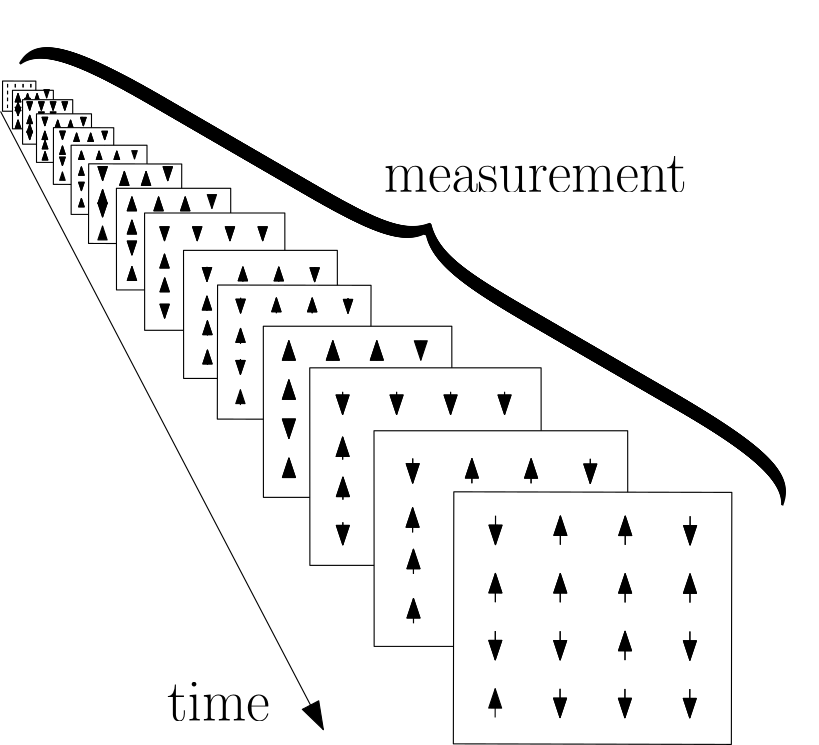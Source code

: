 <?xml version="1.0"?>
<!DOCTYPE ipe SYSTEM "ipe.dtd">
<ipe version="70212" creator="Ipe 7.2.12">
<info created="D:20190509103700" modified="D:20190521165638"/>
<bitmap id="1" width="2000" height="7149" BitsPerComponent="8" ColorSpace="DeviceGrayAlpha" Filter="FlateDecode" length="13915" alphaLength="57851" encoding="base64">
eNrswQEBAAAAgJD+r+4ICgAAAAAAAAAAAAAAAAAAAAAAAAAAAAAAAAAAAAAAAAAAAAAAAAAA
AAAAAAAAAAAAAAAAAAAAAAAAAAAAAAAAAAAAAAAAAAAAAAAAAAAAAAAAAAAAAAAAAAAAAAAA
AAAAAAAAAAAAAAAAAAAAAAAAAAAAAAAAAAAAAAAAAAAAAAAAAAAAAAAAAAAAAAAAAAAAAAAA
AAAAAAAAAAAAAAAAAAAAAAAAAAAAAAAAAAAAAAAAAAAAAAAAAAAAAAAAAAAAAAAAAAAAAAAA
AAAAAAAAAAAAAAAAAAAAAAAAAAAAAAAAAAAAAAAAAAAAAAAAAAAAAAAAAAAAAAAAAAAAAAAA
AAAAAAAAAAAAAAAAAAAAAAAAAAAAAAAAAAAAAAAAAAAAAAAAAAAAAAAAAAAAAAAAAAAAAAAA
AAAAAAAAAAAAAAAAAAAAAAAAAAAAAAAAAAAAAAAAAAAAAAAAAAAAAAAAAAAAAAAAAAAAAAAA
AAAAAAAAAAAAAAAAAAAAAAAAAAAAAAAAAAAAAAAAAAAAAAAAAAAAAAAAAAAAAAAAAAAAAAAA
AAAAAAAAAAAAAAAAAAAAAAAAAAAAAAAAAAAAAAAAAAAAAAAAAAAAAAAAAAAAAAAAAAAAAAAA
AAAAAAAAAAAAAAAAAAAAAAAAAAAAAAAAAAAAAAAAAAAAAAAAAAAAAAAAAAAAAAAAAAAAAAAA
AAAAAAAAAAAAAAAAAAAAAAAAAAAAAAAAAAAAAAAAAAAAAAAAAAAAAAAAAAAAAAAAAAAAAAAA
AAAAAAAAAAAAAAAAAAAAAAAAAAAAAAAAAAAAAAAAAAAAAAAAAAAAAAAAAAAAAAAAAAAAAAAA
AAAAAAAAAAAAAAAAAAAAAAAAAAAAAAAAAAAAAAAAAAAAAAAAAAAAAAAAAAAAAAAAAAAAAAAA
AAAAAAAAAAAAAAAAAAAAAAAAAAAAAAAAAAAAAAAAAAAAAAAAAAAAAAAAAAAAAAAAAAAAAAAA
AAAAAAAAAAAAAAAAAAAAAAAAAAAAAAAAAAAAAAAAAAAAAAAAAAAAAAAAAAAAAAAAAAAAAAAA
AAAAAAAAAAAAAAAAAAAAAAAAAAAAAAAAAAAAAAAAAAAAAAAAAAAAAAAAAAAAAAAAAAAAAAAA
AAAAAAAAAAAAAAAAAAAAAAAAAAAAAAAAAAAAAAAAAAAAAAAAAAAAAAAAAAAAAAAAAAAAAAAA
AAAAAAAAAAAAAAAAAAAAAAAAAAAAAAAAAAAAAAAAAAAAAAAAAAAAAAAAAAAAAAAAAAAAAAAA
AAAAAAAAAAAAAAAAAAAAAAAAAAAAAAAAAAAAAAAAAAAAAAAAAAAAAAAAAAAAAAAAAAAAAAAA
AAAAAAAAAAAAAAAAAAAAAAAAAAAAAAAAAAAAAAAAAAAAAAAAAAAAAAAAAAAAAAAAAAAAAAAA
AAAAAAAAAAAAAAAAAAAAAAAAAAAAAAAAAAAAAAAAAAAAAAAAAAAAAAAAAAAAAAAAAAAAAAAA
AAAAAAAAAAAAAAAAAAAAAAAAAAAAAAAAAAAAAAAAAAAAAAAAAAAAAAAAAAAAAAAAAAAAAAAA
AAAAAAAAAAAAAAAAAAAAAAAAAAAAAAAAAAAAAAAAAAAAAAAAAAAAAAAAAAAAAAAAAAAAAAAA
AAAAAAAAAAAAAAAAAAAAAAAAAAAAAAAAAAAAAAAAAAAAAAAAAAAAAAAAAAAAAAAAAAAAAAAA
AAAAAAAAAAAAAAAAAAAAAAAAAAAAAAAAAAAAAAAAAAAAAAAAAAAAAAAAAAAAAAAAAAAAAAAA
AAAAAAAAAAAAAAAAAAAAAAAAAAAAAAAAAAAAAAAAAAAAAAAAAAAAAAAAAAAAAAAAAAAAAAAA
AAAAAAAAAAAAAAAAAAAAAAAAAAAAAAAAAAAAAAAAAAAAAAAAAAAAAAAAAAAAAAAAAAAAAAAA
AAAAAAAAAAAAAAAAAAAAAAAAAAAAAAAAAAAAAAAAAAAAAAAAAAAAAAAAAAAAAAAAAAAAAAAA
AAAAAAAAAAAAAAAAAAAAAAAAAAAAAAAAAAAAAAAAAAAAAAAAAAAAAAAAAAAAAAAAAAAAAAAA
AAAAAAAAAAAAAAAAAAAAAAAAAAAAAAAAAAAAAAAAAAAAAAAAAAAAAAAAAAAAAAAAAAAAAAAA
AAAAAAAAAAAAAAAAAAAAAAAAAAAAAAAAAAAAAAAAAAAAAAAAAAAAAAAAAAAAAAAAAAAAAAAA
AAAAAAAAAAAAAAAAAAAAAAAAAAAAAAAAAAAAAAAAAAAAAAAAAAAAAAAAAAAAAAAAAAAAAAAA
AAAAAAAAAAAAAAAAAAAAAAAAAAAAAAAAAAAAAAAAAAAAAAAAAAAAAAAAAAAAAAAAAAAAAAAA
AAAAAAAAAAAAAAAAAAAAAAAAAAAAAAAAAAAAAAAAAAAAAAAAAAAAAAAAAAAAAAAAAAAAAAAA
AAAAAAAAAAAAAAAAAAAAAAAAAAAAAAAAAAAAAAAAAAAAAAAAAAAAAAAAAAAAAAAAAAAAAAAA
AAAAAAAAAAAAAAAAAAAAAAAAAAAAAAAAAAAAAAAAAAAAAAAAAAAAAAAAAAAAAAAAAAAAAAAA
AAAAAAAAAAAAAAAAAAAAAAAAAAAAAAAAAAAAAAAAAAAAAAAAAAAAAAAAAAAAAAAAAAAAAAAA
AAAAAAAAAAAAAAAAAAAAAAAAAAAAAAAAAAAAAAAAAAAAAAAAAAAAAAAAAAAAAAAAAAAAAAAA
AAAAAAAAAAAAAAAAAAAAAAAAAAAAAAAAAAAAAAAAAAAAAAAAAAAAAAAAAAAAAAAAAAAAAAAA
AAAAAAAAAAAAAAAAAAAAAAAAAAAAAAAAAAAAAAAAAAAAAAAAAAAAAAAAAAAAAAAAAAAAAAAA
AAAAAAAAAAAAAAAAAAAAAAAAAAAAAAAAAAAAAAAAAAAAAAAAAAAAAAAAAAAAAAAAAAAAAAAA
AAAAAAAAAAAAAAAAAAAAAAAAAAAAAAAAAAAAAAAAAAAAAAAAAAAAAAAAAAAAAAAAAAAAAAAA
AAAAAAAAAAAAAAAAAAAAAAAAAAAAAAAAAAAAAAAAAAAAAAAAAAAAAAAAAAAAAAAAAAAAAAAA
AAAAAAAAAAAAAAAAAAAAAAAAAAAAAAAAAAAAAAAAAAAAAAAAAAAAAAAAAAAAAAAAAAAAAAAA
AAAAAAAAAAAAAAAAAAAAAAAAAAAAAAAAAAAAAAAAAAAAAAAAAAAAAAAAAAAAAAAAAAAAAAAA
AAAAAAAAAAAAAAAAAAAAAAAAAAAAAAAAAAAAAAAAAAAAAAAAAAAAAAAAAAAAAAAAAAAAAAAA
AAAAAAAAAAAAAAAAAAAAAAAAAAAAAAAAAAAAAAAAAAAAAAAAAAAAAAAAAAAAAAAAAAAAAAAA
AAAAAAAAAAAAAAAAAAAAAAAAAAAAAAAAAAAAAAAAAAAAAAAAAAAAAAAAAAAAAAAAAAAAAAAA
AAAAAAAAAAAAAAAAAAAAAAAAAAAAAAAAAAAAAAAAAAAAAAAAAAAAAAAAAAAAAAAAAAAAAAAA
AAAAAAAAAAAAAAAAAAAAAAAAAAAAAAAAAAAAAAAAAAAAAAAAAAAAAAAAAAAAAAAAAAAAAAAA
AAAAAAAAAAAAAAAAAAAAAAAAAAAAAAAAAAAAAAAAAAAAAAAAAAAAAAAAAAAAAAAAAAAAAAAA
AAAAAAAAAAAAAAAAAAAAAAAAAAAAAAAAAAAAAAAAAAAAAAAAAAAAAAAAAAAAAAAAAAAAAAAA
AAAAAAAAAAAAAAAAAAAAAAAAAAAAAAAAAAAAAAAAAAAAAAAAAAAAAAAAAAAAAAAAAAAAAAAA
AAAAAAAAAAAAAAAAAAAAAAAAAAAAAAAAAAAAAAAAAAAAAAAAAAAAAAAAAAAAAAAAAAAAAAAA
AAAAAAAAAAAAAAAAAAAAAAAAAAAAAAAAAAAAAAAAAAAAAAAAAAAAAAAAAAAAAAAAAAAAAAAA
AAAAAAAAAAAAAAAAAAAAAAAAAAAAAAAAAAAAAAAAAAAAAAAAAAAAAAAAAAAAAAAAAAAAAAAA
AAAAAAAAAAAAAAAAAAAAAAAAAAAAAAAAAAAAAAAAAAAAAAAAAAAAAAAAAAAAAAAAAAAAAAAA
AAAAAAAAAAAAAAAAAAAAAAAAAAAAAAAAAAAAAAAAAAAAAAAAAAAAAAAAAAAAAAAAAAAAAAAA
AAAAAAAAAAAAAAAAAAAAAAAAAAAAAAAAAAAAAAAAAAAAAAAAAAAAAAAAAAAAAAAAAAAAAAAA
AAAAAAAAAAAAAAAAAAAAAAAAAAAAAAAAAAAAAAAAAAAAAAAAAAAAAAAAAAAAAAAAAAAAAAAA
AAAAAAAAAAAAAAAAAAAAAAAAAAAAAAAAAAAAAAAAAAAAAAAAAAAAAAAAAAAAAAAAAAAAAAAA
AAAAAAAAAAAAAAAAAAAAAAAAAAAAAAAAAAAAAAAAAAAAAAAAAAAAAAAAAAAAAAAAAAAAAAAA
AAAAAAAAAAAAAAAAAAAAAAAAAAAAAAAAAAAAAAAAAAAAAAAAAAAAAAAAAAAAAAAAAAAAAAAA
AAAAAAAAAAAAAAAAAAAAAAAAAAAAAAAAAAAAAAAAAAAAAAAAAAAAAAAAAAAAAAAAAAAAAAAA
AAAAAAAAAAAAAAAAAAAAAAAAAAAAAAAAAAAAAAAAAAAAAAAAAAAAAAAAAAAAAAAAAAAAAAAA
AAAAAAAAAAAAAAAAAAAAAAAAAAAAAAAAAAAAAAAAAAAAAAAAAAAAAAAAAAAAAAAAAAAAAAAA
AAAAAAAAAAAAAAAAAAAAAAAAAAAAAAAAAAAAAAAAAAAAAAAAAAAAAAAAAAAAAAAAAAAAAAAA
AAAAAAAAAAAAAAAAAAAAAAAAAAAAAAAAAAAAAAAAAAAAAAAAAAAAAAAAAAAAAAAAAAAAAAAA
AAAAAAAAAAAAAAAAAAAAAAAAAAAAAAAAAAAAAAAAAAAAAAAAAAAAAAAAAAAAAAAAAAAAAAAA
AAAAAAAAAAAAAAAAAAAAAAAAAAAAAAAAAAAAAAAAAAAAAAAAAAAAAAAAAAAAAAAAAAAAAAAA
AAAAAAAAAAAAAAAAAAAAAAAAAAAAAAAAAAAAAAAAAAAAAAAAAAAAAAAAAAAAAAAAAAAAAAAA
AAAAAAAAAAAAAAAAAAAAAAAAAAAAAAAAAAAAAAAAAAAAAAAAAAAAAAAAAAAAAAAAAAAAAAAA
AAAAAAAAAAAAAAAAAAAAAAAAAAAAAAAAAAAAAAAAAAAAAAAAAAAAAAAAAAAAAAAAAAAAAAAA
AAAAAAAAAAAAAAAAAAAAAAAAAAAAAAAAAAAAAAAAAAAAAAAAAAAAAAAAAAAAAAAAAAAAAAAA
AAAAAAAAAAAAAAAAAAAAAAAAAAAAAAAAAAAAAAAAAAAAAAAAAAAAAAAAAAAAAAAAAAAAAAAA
AAAAAAAAAAAAAAAAAAAAAAAAAAAAAAAAAAAAAAAAAAAAAAAAAAAAAAAAAAAAAAAAAAAAAAAA
AAAAAAAAgNmDAwEAAAAAIP/XRlBVVVVVVVVVVVVVVVVVVVVVVVVVVVVVVVVVVVVVVVVVVVVV
VVVVVVVVVVVVVVVVVVVVVVVVVVVVVVVVVVVVVVVVVVVVVVVVVVVVVVVVVVVVVVVVVVVVVVVV
VVVVVVVVVVVVVVVVVVVVVVVVVVVVVVVVVVVVVVVVVVVVVVVVVVVVVVVVVVVVVVVVVVVVVVVV
VVVVVVVVVVVVVVVVVVVVVVVVVVVVVVVVVVVVVVVVVVVVVVVVVVVVVVVVVVVVVVVVVVVVVVVV
VVVVVVVVVVVVVVVVVVVVVVVVVVVVVVVVVVVVVVVVVVVVVVVVVVVVVVVVVVVVVVVVVVVVVVVV
VVVVVVVVVVVVVVVVVVVVVVVVVVVVVVVVVVVVVVVVVVVVVVVVVVVVVVVVVVVVVVVVVVVVVVVV
VVVVVVVVVVVVVVVVVVVVVVVVVVVVVVVVVVVVVVVVVVVVVVVVVVVVVVVVVVVVVVVVVVVVVVVV
VVVVVVVVVVVVVVVVVVVVVVVVVVVVVVVVVVVVVVVVVVVVVVVVVVVVVVVVVVVVVVVVVVVVVVVV
VVVVVVVVVVVVVVVVVVVVVVVVVVVVVVVVVVVVVVVVVVVVVVVVVVVVVVVVVVVVVVVVVVVVVVVV
VVVVVVVVVVVVVVVVVVVVVVVVVVVVVVVVVVVVVVVVVVVVVVVVVVVVVVVVVVVVVVVVVVVVVVVV
VVVVVVVVVVVVVVVVVVVVVVVVVVVVVVVVVVVVVVVVVVVVVVVVVVVVVVVVVVVVVVVVVVVVVVVV
VVVVVVVVVVVVVVVVVVVVVVVVVVVVVVVVVVVVVVVVVVVVVVVVVVVVVVVVVVVVVVVVVVVVVVVV
VVVVVVVVVVVVVVVVVVVVVVVVVVVVVVVVVVVVVVVVVVVVVVVVVVVVVVVVVVVVVVVVVVVVVVVV
VVVVVVVVVVVVVVVVVVVVVVVVVVVVVVVVVVVVVVVVVVVVVVVVVVVVVVVVVVVVVVVVVVVVVVVV
VVVVVVVVVVVVVVVVVVVVVVVVVVVVVVVVVVVVVVVVVVVVVVVVVVVVVVVVVVVVVVVVVVVVVVVV
VVVVVVVVVVVVVVVVVVVVVVVVVVVVVVVVVVVVVVVVVVVVVVVVVVVVVVVVVVVVVVVVVVVVVVVV
VVVVVVVVVVVVVVVVVVVVVVVVVVVVVVVVVVVVVVVVVVVVVVVVVVVVVVVVVVVVVVVVVVVVVVVV
VVVVVVVVVVVVVVVVVVVVVVVVVVVVVVVVVVVVVVVVVVVVVVVVVVVVVVVVVVVVVVVVVVVVVVVV
VVVVVVVVVVVVVVVVVVVVVVVVVVVVVVVVVVVVVVVVVVVVVVVVVVVVVVVVVVVVVVVVVVVVVVVV
VVVVVVVVVVVVVVVVVVVVVVVVVVVVVVVVVVVVVVVVVVVVVVVVVVVVVVVVVVVVVVVVVVVVVVVV
VVVVVVVVVVVVVVVVVVVVVVVVVVVVVVVVVVVVVVVVVVVVVVVVVVVVVVVVVVVVVVVVVVVVVVVV
VVVVVVVVVVVVVVVVVVVVVVVVVVVVVVVVVVVVVVVVVVVVVVVVVVVVVVVVVVVVVVVVVVVVVVVV
VVVVVVVVVVVVVVVVVVVVVVVVVVVVVVVVVVVVVVVVVVVVVVVVVVVVVVVVVVVVVVVVVVVVVVVV
VVVVVVVVVVVVVVVVVVVVVVVVVVVVVVVVVVVVVVVVVVVVVVVVVVVVVVVVVVVVVVVVVVVVVVVV
VVVVVVVVVVVVVVVVVVVVVVVVVVVVVVVVVVVVVVVVVVVVVVVVVVVVVVVVVVVVVVVVVVVVVVVV
VVVVVVVVVVVVVVVVVVVVVVVVVVVVVVVVVVVVVVVVVVVVVVVVVVVVVVVVVVVVVVVVVVVVVVVV
VVVVVVVVVVVVVVVVVVVVVVVVVVVVVVVVVVVVVVVVVVVVVVVVVVVVVVVVVVVVVVVVVVVVVVVV
VVVVVVVVVVVVVVVVVVVVVVVVVVVVVVVVVVVVVVVVVVVVVVVVVVVVVVVVVVVVVVVVVVVVVVVV
VVVVVVVVVVVVVVVVVVVVVVVVVVVVVVVVVVVVVVVVVVVVVVVVVVVVVVVVVVVVVVVVVVVVVVVV
VVVVVVVVVVVVVVVVVVVVVVVVVVVVVVVVVVVVVVVVVVVVVVVVVVVVVVVVVVVVVVVVVVVVVVVV
VVVVVVVVVVVVVVVVVVVVVVVVVVVVVVVVVVVVVVVVVVVVVVVVVVVVVVVVVVVVVVVVVVVVVVVV
VVVVVVVVVVVVVVVVVVVVVVVVVVVVVVVVVVVVVVVVVVVVVVVVVVVVVVVVVVVVVVVVVVVVVVVV
VVVVVVVVVVVVVVVVVVVVVVVVVVVVVVVVVVVVVVVVVVVVVVVVVVVVVVVVVVVVVVVVVVVVVVVV
VVVVVVVVVVVVVVVVVVVVVVVVVVVVVVVVVVVVVVVVVVVVVVVVVVVVVVVVVVVVVVVVVVVVVVVV
VVVVVVVVVVVVVVVVVVVVVVVVVVVVVVVVVVVVVVVVVVVVVVVVVVVVVVVVVVVVVVVVVVVVVVVV
VVVVVVVVVVVVVVVVVVVVVVVVVVVVVVVVVVVVVVVVVVVVVVVVVVVVVVVVVVVVVVVVVVVVVVVV
VVVVVVVVVVVVVVVVVVVVVVVVVVVVVVVVVVVVVVVVVVVVVVVVVVVVVVVVVVVVVVVVVVVVVVVV
VVVVVVVVVVVVVVVVVVVVVVVVVVVVVVVVVVVVVVVVVVVVVVVVVVVVVVVVVVVVVVVVVVVVVVVV
VVVVVVVVVVVVVVVVVVVVVVVVVVVVVVVVVVVVVVVVVVVVVVVVVVVVVVVVVVVVVVVVVVVVVVVV
VVVVVVVVVVVVVVVVVVVVVVVVVVVVVVVVVVVVVVVVVVVVVVVVVVVVVVVVVVVVVVVVVVVVVVVV
VVVVVVVVVVVVVVVVVVVVVVVVVVVVVVVVVVVVVVVVVVVVVVVVVVVVVVVVVVVVVVVVVVVVVVVV
VVVVVVVVVVVVVVVVVVVVVVVVVVVVVVVVVVVVVVVVVVVVVVVVVVVVVVVVVVVVVVVVVVVVVVVV
VVVVVVVVVVVVVVVVVVVVVVVVVVVVVVVVVVVVVVVVVVVVVVVVVVVVVVVVVVVVVVVVVVVVVVVV
VVVVVVVVVVVVVVVVVVVVVVVVVVVVVVVVVVVVVVVVVVVVVVVVVVVVVVVVVVVVVVVVVVVVVVVV
VVVVVVVVVVVVVVVVVVVVVVVVVVVVVVVVVVVVVVVVVVVVVVVVVVVVVVVVVVVVVVVVVVVVVVVV
VVVVVVVVVVVVVVVVVVVVVVVVVVVVVVVVVVVVVVVVVVVVVVVVVVVVVVVVVVVVVVVVVVVVVVVV
VVVVVVVVVVVVVVVVVVVVVVVVVVVVVVVVVVVVVVVVVVVVVVVVVVVVVVVVVVVVVVVVVVVVVVVV
VVVVVVVVVVVVVVVVVVVVVVVVVVVVVVVVVVVVVVVVVVVVVVVVVVVVVVVVVVVVVVVVVVVVVVVV
VVVVVVVVVVVVVVVVVVVVVVVVVVVVVVVVVVVVVVVVVVVVVVVVVVVVVVVVVVVVVVVVVVVVVVVV
VVVVVVVVVVVVVVVVVVVVVVVVVVVVVVVVVVVVVVVVVVVVVVVVVVVVVVVVVVVVVVVVVVVVVVVV
VVVVVVVVVVVVVVVVVVVVVVVVVVVVVVVVVVVVVVVVVVVVVVVVVVVVVVVVVVVVVVVVVVVVVVVV
VVVVVVVVVVVVVVVVVVVVVVVVVVVVVVVVVVVVVVVVVVVVVVVVVVVVVVVVVVVVVVVVVVVVVVVV
VVVVVVVVVVVVVVVVVVVVVVVVVVVVVVVVVVVVVVVVVVVVVVVVVVVVVVVVVVVVVVVVVVVVVVVV
VVVVVVVVVVVVVVVVVVVVVVVVVVVVVVVVVVVVVVVVVVVVVVVVVVVVVVVVVVVVVVVVVVVVVVVV
VVVVVVVVVVVVVVVVVVVVVVVVVVVVVVVVVVVVVVVVVVVVVVVVVVVVVVVVVVVVVVVVVVVVVVVV
VVVVVVVVVVVVVVVVVVVVVVVVVVVVVVVVVVVVVVVVVVVVVVVVVVVVVVVVVVVVVVVVVVVVVVVV
VVVVVVVVVVVVVVVVVVVVVVVVVVVVVVVVVVVVVVVVVVVVVVVVVVVVVVVVVVVVVVVVVVVVVVVV
VVVVVVVVVVVVVVVVVVVVVVVVVVVVVVVVVVVVVVVVVVVVVVVVVVVVVVVVVVVVVVVVVVVVVVVV
VVVVVVVVVVVVVVVVVVVVVVVVVVVVVVVVVVVVVVVVVVVVVVVVVVVVVVVVVVVVVVVVVVVVVVVV
VVVVVVVVVVVVVVVVVVVVVVVVVVVVVVVVVVVVVVVVVVVVVVVVVVVVVVVVVVVVVVVVVVVVVVVV
VVVVVVVVVVVVVVVVVVVVVVVVVVVVVVVVVVVVVVVVVVVVVVVVVVVVVVVVVVVVVVVVVVVVVVVV
VVVVVVVVVVVVVVVVVVVVVVVVVVVVVVVVVVVVVVVVVVVVVVVVVVVVVVVVVVVVVVVVVVVVVVVV
VVVVVVVVVVVVVVVVVVVVVVVVVVVVVVVVVVVVVVVVVVVVVVVVVVVVVVVVVVVVVVVVVVVVVVVV
VVVVVVVVVVVVVVVVVVVVVVVVVVVVVVVVVVVVVVVVVVVVVVVVVVVVVVVVVVVVVVVVVVVVVVVV
VVVVVVVVVVVVVVVVVVVVVVVVVVVVVVVVVVVVVVVVVVVVVVVVVVVVVVVVVVVVVVVVVVVVVVVV
VVVVVVVVVVVVVVVVVVVVVVVVVVVVVVVVVVVVVVVVVVVVVVVVVVVVVVVVVVVVVVVVVVVVVVVV
VVVVVVVVVVVVVVVVVVVVVVVVVVVVVVVVVVVVVVVVVVVVVVVVVVVVVVVVVVVVVVVVVVVVVVVV
VVVVVVVVVVVVVVVVVVVVVVVVVVVVVVVVVVVVVVVVVVVVVVVVVVVVVVVVVVVVVVVVVVVVVVVV
VVVVVVVVVVVVVVVVVVVVVVVVVVVVVVVVVVVVVVVVVVVVVVVVVVVVVVVVVVVVVVVVVVVVVVVV
VVVVVVVVVVVVVVVVVVVVVVVVVVVVVVVVVVVVVVVVVVVVVVVVVVVVVVVVVVVVVVVVVVVVVVVV
VVVVVVVVVVVVVVVVVVVVVVVVVVVVVVVVVVVVVVVVVVVVVVVVVVVVVVVVVVVVVVVVVVVVVVVV
VVVVVVVVVVVVVVVVVVVVVVVVVVVVVVVVVVVVVVVVVVVVVVVVVVVVVVVVVVVVVVVVVVVVVVVV
VVVVVVVVVVVVVVVVVVVVVVVVVVVVVVVVVVVVVVVVVVVVVVVVVVVVVVVVVVVVVVVVVVVVVVVV
VVVVVVVVVVVVVVVVVVVVVVVVVVVVVVVVVVVVVVVVVVVVVVVVVVVVVVVVVVVVVVVVVVVVVVVV
VVVVVVVVVVVVVVVVVVVVVVVVVVVVVVVVVVVVVVVVVVVVVVVVVVVVVVVVVVVVVVVVVVVVVVVV
VVVVVVVVVVVVVVVVVVVVVVVVVVVVVVVVVVVVVVVVVVVVVVVVVVVVVVVVVVVVVVVVVVVVVVVV
VVVVVVVVVVVVVVVhDw4EAAAAAID8XxtBVVVVVVVVVVVVVVVVVVVVVVVVVVVVVVVVVVVVVVVV
VVVVVVVVVVVVVVVVVVVVVVVVVVVVVVVVVVVVVVVVVVVVVVVVVVVVVVVVVVVVVVVVVVVVVVVV
VVVVVVVVVVVVVVVVVVVVVVVVVVVVVVVVVVVVVVVVVVVVVVVVVVVVVVVVVVVVVVVVVVVVVVVV
VVVVVVVVVVVVVVVVVVVVVVVVVVVVVVVVVVVVVVVVVVVVVVVVVVVVVVVVVVVVVVVVVVVVVVVV
VVVVVVVVVVVVVVVVVVVVVVVVVVVVVVVVVVVVVVVVVVVVVVVVVVVVVVVVVVVVVVVVVVVVVVVV
VVVVVVVVVVVVVVVVVVVVVVVVVVVVVVVVVVVVVVVVVVVVVVVVVVVVVVVVVVVVVVVVVVVVVVVV
VVVVVVVVVVVVVVVVVVVVVVVVVVVVVVVVVVVVVVVVVVVVVVVVVVVVVVVVVVVVVVVVVVVVVVVV
VVVVVVVVVVVVVVVVVVVVVVVVVVVVVVVVVVVVVVVVVVVVVVVVVVVVVVVVVVVVVVVVVVVVVVVV
VVVVVVVVVVVVVVVVVVVVVVVVVVVVVVVVVVVVVVVVVVVVVVVVVVVVVVVVVVVVVVVVVVVVVVVV
VVVVVVVVVVVVVVVVVVVVVVVVVVVVVVVVVVVVVVVVVVVVVVVVVVVVVVVVVVVVVVVVVVVVVVVV
VVVVVVVVVVVVVVVVVVVVVVVVVVVVVVVVVVVVVVVVVVVVVVVVVVVVVVVVVVVVVVVVVVVVVVVV
VVVVVVVVVVVVVVVVVVVVVVVVVVVVVVVVVVVVVVVVVVVVVVVVVVVVVVVVVVVVVVVVVVVVVVVV
VVVVVVVVVVVVVVVVVVVVVVVVVVVVVVVVVVVVVVVVVVVVVVVVVVVVVVVVVVVVVVVVVVVVVVVV
VVVVVVVVVVVVVVVVVVVVVVVVVVVVVVVVVVVVVVVVVVVVVVVVVVVVVVVVVVVVVVVVVVVVVVVV
VVVVVVVVVVVVVVVVVVVVVVVVVVVVVVVVVVVVVVVVVVVVVVVVVVVVVVVVVVVVVVVVVVVVVVVV
VVVVVVVVVVVVVVVVVVVVVVVVVVVVVVVVVVVVVVVVVVVVVVVVVVVVVVVVVVVVVVVVVVVVVVVV
VVVVVVVVVVVVVVVVVVVVVVVVVVVVVVVVVVVVVVVVVVVVVVVVVVVVVVVVVVVVVVVVVVVVVVVV
VVVVVVVVVVVVVVVVVVVVVVVVVVVVVVVVVVVVVVVVVVVVVVVVVVVVVVVVVVVVVVVVVVVVVVVV
VVVVVVVVVVVVVVVVVVVVVVVVVVVVVVVVVVVVVVVVVVVVVVVVVVVVVVVVVVVVVVVVVVVVVVVV
VVVVVVVVVVVVVVVVVVVVVVVVVVVVVVVVVVVVVVVVVVVVVVVVVVVVVVVVVVVVVVVVVVVVVVVV
VVVVVVVVVVVVVVVVVVVVVVVVVVVVVVVVVVVVVVVVVVVVVVVVVVVVVVVVVVVVVVVVVVVVVVVV
VVVVVVVVVVVVVVVVVVVVVVVVVVVVVVVVVVVVVVVVVVVVVVVVVVVVVVVVVVVVVVVVVVVVVVVV
VVVVVVVVVVVVVVVVVVVVVVVVVVVVVVVVVVVVVVVVVVVVVVVVVVVVVVVVVVVVVVVVVVVVVVVV
VVVVVVVVVVVVVVVVVVVVVVVVVVVVVVVVVVVVVVVVVVVVVVVVVVVVVVVVVVVVVVVVVVVVVVVV
VVVVVVVVVVVVVVVVVVVVVVVVVVVVVVVVVVVVVVVVVVVVVVVVVVVVVVVVVVVVVVVVVVVVVVVV
VVVVVVVVVVVVVVVVVVVVVVVVVVVVVVVVVVVVVVVVVVVVVVVVVVVVVVVVVVVVVVVVVVVVVVVV
VVVVVVVVVVVVVVVVVVVVVVVVVVVVVVVVVVVVVVVVVVVVVVVVVVVVVVVVVVVVVVVVVVVVVVVV
VVVVVVVVVVVVVVVVVVVVVVVVVVVVVVVVVVVVVVVVVVVVVVVVVVVVVVVVVVVVVVVVVVVVVVVV
VVVVVVVVVVVVVVVVVVVVVVVVVVVVVVVVVVVVVVVVVVVVVVVVVVVVVVVVVVVVVVVVVVVVVVVV
VVVVVVVVVVVVVVVVVVVVVVVVVVVVVVVVVVVVVVVVVVVVVVVVVVVVVVVVVVVVVVVVVVVVVVVV
VVVVVVVVVVVVVVVVVVVVVVVVVVVVVVVVVVVVVVVVVVVVVVVVVVVVVVVVVVVVVVVVVVVVVVVV
VVVVVVVVVVVVVVVVVVVVVVVVVVVVVVVVVVVVVVVVVVVVVVVVVVVVVVVVVVVVVVVVVVVVVVVV
VVVVVVVVVVVVVVVVVVVVVVVVVVVVVVVVVVVVVVVVVVVVVVVVVVVVVVVVVVVVVVVVVVVVVVVV
VVVVVVVVVVVVVVVVVVVVVVVVVVVVVVVVVVVVVVVVVVVVVVVVVVVVVVVVVVVVVVVVVVVVVVVV
VVVVVVVVVVVVVVVVVVVVVVVVVVVVVVVVVVVVVVVVVVVVVVVVVVVVVVVVVVVVVVVVVVVVVVVV
VVVVVVVVVVVVVVVVVVVVVVVVVVVVVVVVVVVVVVVVVVVVVVVVVVVVVVVVVVVVVVVVVVVVVVVV
VVVVVVVVVVVVVVVVVVVVVVVVVVVVVVVVVVVVVVVVVVVVVVVVVVVVVVVVVVVVVVVVVVVVVVVV
VVVVVVVVVVVVVVVVVVVVVVVVVVVVVVVVVVVVVVVVVVVVVVVVVVVVVVVVVVVVVVVVVVVVVVVV
VVVVVVVVVVVVVVVVVVVVVVVVVVVVVVVVVVVVVVVVVVVVVVVVVVVVVVVVVVVVVVVVVVVVVVVV
VVVVVVVVVVVVVVVVVVVVVVVVVVVVVVVVVVVVVVVVVVVVVVVVVVVVVVVVVVVVVVVVVVVVVVVV
VVVVVVVVVVVVVVVVVVVVVVVVVVVVVVVVVVVVVVVVVVVVVVVVVVVVVVVVVVVVVVVVVVVVVVVV
VVVVVVVVVVVVVVVVVVVVVVVVVVVVVVVVVVVVVVVVVVVVVVVVVVVVVVVVVVVVVVVVVVVVVVVV
VVVVVVVVVVVVVVVVVVVVVVVVVVVVVVVVVVVVVVVVVVVVVVVVVVVVVVVVVVVVVVVVVVVVVVVV
VVVVVVVVVVVVVVVVVVVVVVVVVVVVVVVVVVVVVVVVVVVVVVVVVVVVVVVVVVVVVVVVVVVVVVVV
VVVVVVVVVVVVVVVVVVVVVVVVVVVVVVVVVVVVVVVVVVVVVVVVVVVVVVVVVVVVVVVVVVVVVVVV
VVVVVVVVVVVVVVVVVVVVVVVVVVVVVVVVVVVVVVVVVVVVVVVVVVVVVVVVVVVVVVVVVVVVVVVV
VVVVVVVVVVVVVVVVVVVVVVVVVVVVVVVVVVVVVVVVVVVVVVVVVVVVVVVVVVVVVVVVVVVVVVVV
VVVVVVVVVVVVVVVVVVVVVVVVVVVVVVVVVVVVVVVVVVVVVVVVVVVVVVVVVVVVVVVVVVVVVVVV
VVVVVVVVVVVVVVVVVVVVVVVVVVVVVVVVVVVVVVVVVVVVVVVVVVVVVVVVVVVVVVVVVVVVVVVV
VVVVVVVVVVVVVVVVVVVVVVVVVVVVVVVVVVVVVVVVVVVVVVVVVVVVVVVVVVVVVVVVVVVVVVVV
VVVVVVVVVVVVVVVVVVVVVVVVVVVVVVVVVVVVVVVVVVVVVVVVVVVVVVVVVVVVVVVVVVVVVVVV
VVVVVVVVVVVVVVVVVVVVVVVVVVVVVVVVVVVVVVVVVVVVVVVVVVVVVVVVVVVVVVVVVVVVVVVV
VVVVVVVVVVVVVVVVVVVVVVVVVVVVVVVVVVVVVVVVVVVVVVVVVVVVVVVVVVVVVVVVVVVVVVVV
VVVVVVVVVVVVVVVVVVVVVVVVVVVVVVVVVVVVVVVVVVVVVVVVVVVVVVVVVVVVVVVVVVVVVVVV
VVVVVVVVVVVVVVVVVVVVVVVVVVVVVVVVVVVVVVVVVVVVVVVVVVVVVVVVVVVVVVVVVVVVVVVV
VVVVVVVVVVVVVVVVVVVVVVVVVVVVVVVVVVVVVVVVVVVVVVVVVVVVVVVVVVVVVVVVVVVVVVVV
VVVVVVVVVVVVVVVVVVVVVVVVVVVVVVVVVVVVVVVVVVVVVVVVVVVVVVVVVVVVVVVVVVVVVVVV
VVVVVVVVVVVVVVVVVVVVVVVVVVVVVVVVVVVVVVVVVVVVVVVVVVVVVVVVVVVVVVVVVVVVVVVV
VVVVVVVVVVVVVVVVVVVVVVVVVVVVVVVVVVVVVVVVVVVVVVVVVVVVVVVVVVVVVVVVVVVVVVVV
VVVVVVVVVVVVVVVVVVVVVVVVVVVVVVVVVVVVVVVVVVVVVVVVVVVVVVVVVVVVVVVVVVVVVVVV
VVVVVVVVVVVVVVVVVVVVVVVVVVVVVVVVVVVVVVVVVVVVVVVVVVVVVVVVVVVVVVVVVVVVVVVV
VVVVVVVVVVVVVVVVVVVVVVVVVVVVVVVVVVVVVVVVVVVVVVVVVVVVVVVVVVVVVVVVVVVVVVVV
VVVVVVVVVVVVVVVVVVVVVVVVVVVVVVVVVVVVVVVVVVVVVVVVVVVVVVVVVVVVVVVVVVVVVVVV
VVVVVVVVVVVVVVVVVVVVVVVVVVVVVVVVVVVVVVVVVVVVVVVVVVVVVVVVVVVVVVVVVVVVVVVV
VVVVVVVVVVVVVVVVVVVVVVVVVVVVVVVVVVVVVVVVVVVVVVVVVVVVVVVVVVVVVVVVVVVVVVVV
VVVVVVVVVVVVVVVVVVVVVVVVVVVVVVVVVVVVVVVVVVVVVVVVVVVVVVVVVVVVVVVVVVVVVVVV
VVVVVVVVVVVVVVVVVVVVVVVVVVVVVVVVVVVVVVVVVVVVVVVVVVVVVVVVVVVVVVVVVVVVVVVV
VVVVVVVVVVVVVVVVVVVVVVVVVVVVVVVVVVVVVVVVVVVVVVVVVVVVVVVVVVVVVVVVVVVVVVVV
VVVVVVVVVVVVVVVVVVVVVVVVVVVVVVVVVVVVVVVVVVVVVVVVVVVVVVVVVVVVVVVVVVVVVVVV
VVVVVVVVVVVVVVVVVVVVVVVVVVVVVVVVVVVVVVVVVVVVVVVVVVVVVVVVVVVVVVVVVVVVVVVV
VVVVVVVVVVVVVVVVVVVVVVVVVVVVVVVVVVVVVVVVVVVVVVVVVVVVVVVVVVVVVVVVVVVVVVVV
VVVVVVVVVVVVVVVVVVVVVVVVVVVVVVVVVVVVVVVVVVVVVVVVVVVVVVVVVVVVVVVVVVVVVVVV
VVVVVVVVVVVVVVVVVVVVVVVVVVVVVVVVVVVVVVVVVVVVVVVVVVVVVVVVVVVVVVVVVVVVVVVV
VVVVVVVVVVVVVVVVVVVVVVVVVVVVVVVVVVVVVVVVVVVVVVVVVVVVVVVVVVVVVVVVVVVVVVVV
VVVVVVVVVVVVVVVVVVVVVVVVVVVVVVVVVVVVVVVVVVVVVVVVVVVVVVVVVVVVVVVVVVVVVVVV
VVVVVVVVVVVVVVVVVVVVVVVVVVVVVVVVVVVVVVVVVVVVVVVVVVVVVVVVVVVVVVVVVVVVVVVV
VVVVVVVVVVVVVVVVVVVVpT04JAAAAAAQ9P+1NwwAAAAAAAAAAAAAAAAAAAAAAAAAAAAAAAAA
AAAAAAAAAAAAAAAAAAAAAAAAAAAAAAAAAAAAAAAAAAAAAAAAAAAAAAAAAAAAAAAAAAAAAAAA
AAAAAAAAAAAAAAAAAAAAAAAAAAAAAAAAAAAAAAAAAAAAAAAAAAAAAAAAAAAAAAAAAAAAAAAA
AAAAAAAAAAAAAAAAAAAAAAAAAAAAAAAAAAAAAAAAAAAAAAAAAAAAAAAAAAAAAAAAAAAAAAAA
AAAAAAAAAAAAAAAAAAAAAAAAAAAAAAAAAAAAAAAAAAAAAAAAAAAAAAAAAAAAAAAAAAAAAAAA
AAAAAAAAAAAAAAAAAAAAAAAAAAAAAAAAAAAAAAAAAAAAAAAAAAAAAAAAAAAAAAAAAAAAAAAA
AAAAAAAAAAAAAAAAAAAAAAAAAAAAAAAAAAAAAAAAAAAAAAAAAAAAAAAAAAAAAAAAAAAAAAAA
AAAAAAAAAAAAAAAAAAAAAAAAAAAAAAAAAAAAAAAAAAAAAAAAAAAAAAAAAAAAAAAAAAAAAAAA
AAAAAAAAAAAAAAAAAAAAAAAAAAAAAAAAAAAAAAAAAAAAAAAAAAAAAAAAAAAAAAAAAAAAAAAA
AAAAAAAAAAAAAAAAAAAAAAAAAAAAAAAAAAAAAAAAAAAAAAAAAAAAAAAAAAAAAAAAAAAAAAAA
AAAAAAAAAAAAAAAAAAAAAAAAAAAAAAAAAAAAAAAAAAAAAAAAAAAAAAAAAAAAAAAAAAAAAAAA
AAAAAAAAAAAAAAAAAAAAAAAAAAAAAAAAAAAAAAAAAAAAAAAAAAAAAAAAAAAAAAAAAAAAAAAA
AAAAAAAAAAAAAAAAAAAAAAAAAAAAAAAAAAAAAAAAAAAAAAAAAAAAAAAAAAAAAAAAAAAAAAAA
AAAAAAAAAAAAAAAAAAAAAAAAAAAAAAAAAAAAAAAAAAAAAAAAAAAAAAAAAAAAAAAAAAAAAAAA
AAAAAAAAAAAAAAAAAAAAAAAAAAAAAAAAAAAAAAAAAAAAAAAAAAAAAAAAAAAAAAAAAAAAAAAA
AAAAAAAAAAAAAAAAAAAAAAAAAAAAAAAAAAAAAAAAAAAAAAAAAAAAAAAAAAAAAAAAAAAAAAAA
AAAAAAAAAAAAAAAAAAAAAAAAAAAAAAAAAAAAAAAAAAAAAAAAAAAAAAAAAAAAAAAAAAAAAAAA
AAAAAAAAAAAAAAAAAAAAAAAAAAAAAAAAAAAAAAAAAAAAAAAAAAAAAAAAAAAAAAAAAAAAAAAA
AAAAAAAAAAAAAAAAAAAAAAAAAAAAAAAAAAAAAAAAAAAAAAAAAAAAAAAAAAAAAAAAAAAAAAAA
AAAAAAAAAAAAAAAAAAAAAAAAAAAAAAAAAAAAAAAAAAAAAAAAAAAAAAAAAAAAAAAAAAAAAAAA
AAAAAAAAAAAAAAAAAAAAAAAAAAAAAAAAAAAAAAAAAAAAAAAAAAAAAAAAAAAAAAAAAAAAAAAA
AAAAAAAAAAAAAAAAAAAAAAAAAAAAAAAAAAAAAAAAAAAAAAAAAAAAAAAAAAAAAAAAAAAAAAAA
AAAAAAAAAAAAAAAAAAAAAAAAAAAAAAAAAAAAAAAAAAAAAAAAAAAAAAAAAAAAAAAAAAAAAAAA
AAAAAAAAAAAAAAAAAAAAAAAAAAAAAAAAAAAAAAAAAAAAAAAAAAAAAAAAAAAAAAAAAAAAAAAA
AAAAAAAAAAAAAAAAAAAAAAAAAAAAAAAAAAAAAAAAAAAAAAAAAAAAAAAAAAAAAAAAAAAAAAAA
AAAAAAAAAAAAAAAAAAAAAAAAAAAAAAAAAAAAAAAAAAAAAAAAAAAAAAAAAAAAAAAAAAAAAAAA
AAAAAAAAAAAAAAAAAAAAAAAAAAAAAAAAAAAAAAAAAAAAAAAAAAAAAAAAAAAAAAAAAAAAAAAA
AAAAAAAAAAAAAAAAAAAAAAAAAAAAAAAAAAAAAAAAAAAAAAAAAAAAAAAAAAAAAAAAAAAAAAAA
AAAAAAAAAAAAAAAAAAAAAAAAAAAAAAAAAAAAAAAAAAAAAAAAAAAAAAAAAAAAAAAAAAAAAAAA
AAAAAAAAAAAAAAAAAAAAAAAAAAAAAAAAAAAAAAAAAPAVOFYAAXja7N3p117z/f/975kzEomQ
SM0hNcQslBhjVorGUG2DGENRMY9NjEURrZinUi1KlLTmmGueVQ0xBBFEzEFCyJy4vted68Z1
4/dba7/3cbw/R/t4/AnJa63nOo+9P5/9P/8DAAAAAAAAAAAAAAAAAAAAAAAAAAAAAAAAAAAA
AAAAAAAAAAAAAAAAAAAAAAAAAAAAAAAAAAAAAAAAAAAAAAAAAAAAAAAAAAAAAAAAAAAAAAAA
AAAAAAAAAAAAAAAAAAAAAAAAAAAAAAAAAAAAAAAAAAAAAAAAAAAAAAAAtI5OCy+8xPLLr9qv
X/+tt95h4MC9DzroiKFDf3vOORddeUkP/zoAkK5t4YWXX37tfltuvcvA/Q46eujp/9vov4wa
dduDDz76wgtjxo+f+NVX337/f/KCoANAMyzQc/nV/79gn3bOhVdeO+r2/831y+Pf/2rK92GC
DgD1/qm91PLr9N/654MOOuaEcy6+ctSdDz4/ZvznX3/fYIIOANV0W3Klflvvss/BQ08/58rr
Rt3/6Atvvf/VzO+TCDoA/N+1L7zcmhtvN/CgY08776pR9z396vtfzfu+KIIOAP8/HRddsd+P
f7b3IUPPueyvtz30wrhPv/u+eC8s7P8NgP9ynZdYtf9P9zzslPP/ctujr3zwzfetSNAB+K/T
tdcam+y4z5GnXXjdnU+89tF33/8nEHQA/vMt8MP1tt/rqDMuueHup8d+MuP7/0SCDsB/ok5L
rbnlbof+9uIbH3h54vTv/wsIOgD/GdoWXXWTn/3qxPOuG/3s+G++/68j6AC0rPYl19p+n2PO
vvq2J8Z+Pu/7/26CDkBrWWyNrfc65ty/3j/m07nfI+gAtJCFV9189yPPvubuFz+aLd2CDkAr
6bbSJr847Iw/3fnsBzPkWtABaCmdl9tk0DEXjHpy/HcSLegAtJjuq/9k8Kl/vOulz3S5kq9e
vPXCrcwIgBQdllxvp8POvu6hsd8qcjWfv/CPEYfv2HdBWwKg6eZfYdM9jrvw709NnCXIFX36
7Kg/HDJg9QWMCYCmW3yDgcddctcrn8txZR8/fePwg7dbtYsxAdBs7UtvsudJV94/drocVzbz
zdEXHLrtSp2tCYBm67TCVoNPu/aR8X5VD5jxxh3nDdlmuXZzAqDJuqy63a/PvuHJD13gFg/5
sh3sCYDm6rrGjkeM+PvzjpzFTH/1tnN//eMfCjkATbbkxvuc9tenPpHimLnjR//hwC2XaTMo
AJqq8yoDDr/gjtemSXH0bbdXR52+21rzWxQATdV1zZ//5qqHJ85T4qivn7926E59vO0GQEbI
dbiGG2EeueLwrXuZFADN1Hn1/zfkH8hwHY/J7x1xQH8fTwGgqZbeasiF946fo8M1+OzBEfuu
4243AJppwX6DTvvbv6eqcC1vvL143XHbLG5UADRRr60Pv+Lhj0S4HhPvGT5ojfmsCoCmae+z
09Brn5+iwfX47vk/Hb5FT7MCoGk6rzXw1JtenqHB9Zj37m1n/HIlV7wB0DSd+u525q3jvO9W
l9kv//mQ/gvZFQDN0nHlX5w66nVfP6vNrP9N+QZueQOgWTosv9MJI1/y63qNKX/p6iHrSzkA
zbLwFodf9dy3AizlALSmjqvvPvxuN7zVmvIX/3SwlAPQLIttc+y1/56pvzWnfL3OpgVAU3RY
adfh9/oyeb0+uvXYTd3aCkBzzL/ugZc95brWmu9tffaC3XvbFgBN0fPHx17/6mz1rfni1lFH
9/cLOwBNsfj2J982QXtrNuOpEQN9qxyA5qT8p6fcPlF76zbhxiM38DkVAKS8ZU17/A+7LGFd
ADTBD7aT8kb4+u5h/f1ZDkATdNn4qBvHKW/9Jt121Drt9gVAw7Wv+asrX/IGeyMOl/9tyOpt
BgZAwy2724jH3MDeCO9eu18f+wKg4RbYdOjtbntriDf+uOfSBgZAwy2/1yUv+IW9Eea+dNEv
FjMwABr+Z/kWQ+/4THcbYd4r5+3Qw8IAaLTee172b3+WN8YHf9ljcQsDoMHaf3T4jR+qbmNM
vvWQlUwMgAZbYOtTH/hGdRtj5iMnbeB8OQANttTAC7351rAH5i+N2K6rjQHQWCsMvma86DbK
+1fvvqiNAdBYqxx0g5vYG+arW4asaGMANFSHvoeN+lRzG2XO06es74E5AA3Vvs7Rt3+huQ3z
yTW79bQyABqpbc0j75gsuQ0z+7ET1vZ1FQAaapUhoyZJbuNM/NMvulsZAI20/P43fKS4DXxi
/tQJfa0MgEZaau8/v6e4DTTlpr0WMTMAGqjbgAtfF9xGevPcLTvaGQCN077hKY/NEtwGmvXP
o/rYGQAN1GfILV5kb6ivbx7ky6cANFDPgVd5YN5YH16+bSdDA6Bh2jc645k5ettQY85c1yFz
ABpnicE3fSm3DTX38aOXNzQAGqbTVr9/cZ7eNvb9t/sPWtzSAGiYZQ++farcNtb0O/Zd2NIA
aJSOW40Yq7YN9s1NAxcwNQAaZdF9R01R2wabfN1O85saAA3StvbJz8xV20Zf5vrXHTvbGgAN
0nXnKyeKbcPvjLlezAFomGUOuXe62DY85jfsLOYANMpap7zgXFrDfXvjzp6ZA9AgHbe68F2t
bbiZdw7yNjsADbLgwBu+0trG3wD38AE9jQ2Axuj163tnaG3jPXfUUsYGQGMsf/wzHpk3wdiT
fc4cgAZZ9eQXlbYJPruwn7EB0Bhr/+4NpW2CaTf+tKO1AdAIbRv+YbzSNuMNuH8OXsjcAGiE
Dptd7P63phgzdGlzA6Ahf5lvfNGHQtsMX17ioTkAjYn5huf7y7wp5tw90IWuADTEeue+L7TN
OZw21ElzABpinXPc5tocU67cyNwAaIRVz3hbZ5ti3oN7drE3ABpg6WNdGtMkH525gr0B0AA9
D3hkrs42xazbd2g3OADq12W3231opUne8QocAI3Qvt1138hsc0y/YfM2iwOgfv3O/0xmm+St
Y33UHIAGWOr4MSrbrKfmo7bypzkA9euy571zZLZJ3jtxCYsDoHZtm10zRWWbdafrnQM6mBwA
tVvxjAkq2yyfntnb4gCoXbf9nxbZpnlmD59bAaB+m1wzVWSbZdqf17E4AGq31NCxIts07x7/
A5MDoG7z7Xz7LJFtlnn37egdOABqt8o57o1pnm8vXcnkAKhbl32f0tjmef/4HjYHQN3WuHiy
xjbPkwN9PQ2A2v803+dJiW3ira43rGtzANRt9Yu+0tjmmXSmb6ECUPuf5ns/IbFNNG5IV6MD
oGYrX/ilxDbR47s4nwZAzdp3eXCexDbPnFHrGx0ANVvsRJ9baepp84uXNzoAarbRDTMktok+
ObGn0QFQry6/+rfCNtM7v57f6gCoV58Rjqc11Uu7uzsGgHq1bX3XXIVtpke3bzM7AGrV5cBX
BbaZ5t2+kdUBUK9eZ09S2Gaafd3qVgdAvTa40YfNm2rmlctZHQC1mm+3ZwS2qaZdvLTZAVCr
nsMmCmxTTT13cbMDoFY/vOAbgW2qKb/7gdkBUKt+f5stsE31xcndzQ6AOrUNeFhfm1zzE7rZ
HQB16jT4dX1tri9PWtDuAKhTj6Ef6WtzfXXKQnYHQJ16necluCab/FvPzQGo1Yp/mqmvTX6n
/bQedgdAnX50k0+uNPu8+VkL2x0Addrsnnn62lzTL1zM7gCoUdtPn5TXJpt95TKGB0CN2ge9
LK9NNvf6PoYHQI3m2+8deW2yebetYXgA1KjTAe/Ka7M9sJ7hAVBnzQ9+X12b7cVtDA+AGnU+
1PdQm+6dQW2WB0B9uhzxobo22+eHd7I8AOrT9eiP1bXp18ec7iNqANT5t/lRn6prs826bAnL
A6A+nYb4pb35bnXgHIAaddzvPXFtuue3sDwA6tNhr7fEtekmeKkdgBq1/fI1cW26ySd1MT0A
6rPDi+LadLMvW8TyAKjPls+Ia/Pdu5rlAVCfte/V1uZ7fTvLA6A+K4ycK67Nf3B+dEfTA6A2
i10yU1w9OAegpXU7faq4Nt8ja5oeALXpdMQkbW2+cbuYHgC16bCny+ASfHfS/LYHQG22cOA8
wz96mx4AtVn1VmlNMHYb0wOgNotcNltbm2/qbzrZHgB16fKbydqa4G+9bA+AurQNmiCtCV7b
wvYAqM0WbmrP8O1vXAcHQG2W9Rpciju81Q5AbbqdOU1aE0zYyfYAqEvboA+lNcHsc7sZHwB1
6efBeYon+9oeAHVZ8s8+iprhywPbjA+AmnQ6doq0phw5X9z4AKjLT8cpa8p7cANsD4C6LHen
smaYe5H34ACoS+dTnFFLMWYD4wOgLtv7qT3F9JPmMz4AatL7FmVN8ehKxgdATTqd8K2yZvjm
EIfUAKjL1m8qa4r7f2h8ANRkqZuFNcWUX/njHICadDjEBTI57u5lfQDUZM2nhTXFl3sbHwA1
6XLObGVNcdsS1gdATX4yXlhTfLWX8QFQk8VuENYc93pyDkBN2g74Slhzzpwf5LV2AGqy8uPC
mnQh3HLWB0A9Og716ZUc3x3RwfwAqMeaLwhrjqdXtD4A6tHpjFnCmmLWye3mB0A9NnhNWHO8
tZ71AVCPrufNEdYU8/7Y1fwAqMcW44Q1x2c7WB8A9Vjw8nnCmuOuxcwPgHps/q6uJp1S+7Ur
ZACoR5cL5gprjhdWMj8A6rHBWF1NehFuRGfzA6AWnc7yYdQkn25nfgDUY62XdTXJ/T50DkA9
Op44U1eTboQ7zotwANRjlWd1Ncnb65ofALVoG/Kdria5bkH7A6AWi90lq1mHzgebHwD1GPCp
riYZu4b5AVCLru53TXONr68AUI913pBVv7UD0No6/MYpNb+1A9Diej8iq2m/tS9gfwDU4heT
ZTXJ9P3MD4BazH+5rGZ590f2B0AtVhkjq1nu6mF/ANRiPzfCZZlzovvaAajFQjfIapbPt7I/
AGqx7tuymuWZXvYHQB3ajpohq1kuns8AAajDD+5U1SzT9rI/AGqx4QRZzfL+OvYHQC0OmyWr
WR5e1P4AqMNCo1Q1zQUdDRCAOqzhvXaPzgFodYPdIZP36Hxt+wOgDvNfo6p5j84XMUAA6rDi
S6qa5nKnzgGoxc+/VtUss4bYHwB16HDWPFnN8uWWBghAHRa+R1XTvL6CAQJQhzXfUdU0oxcy
QADqsPu3qprm9+0GCEAN2s/16DzNjL0NEIA6LPJPVc17E25zAwSgDmu/r6pp3l7RAAGowx7T
VDXNoz0NEIAadBju0XmeazpZIAA16HaHqKaZd4IBAlCH5caoaprpuxsgAHXYbJKqppm0kQEC
UIcDZ6lqmnFebAegDh0vEtU8zy5qgQDUYOEHRDXPbV0sEIAarPi2qOa52I3tANRhky9ENe+c
2rEGCEAd9pihqnnn1AYaIAA1aDvFnXB5Jm9mgQDUoNM1oprn4zUtEIAaLPyIqOZ5a1kLBKAG
K4wV1TzPO3YOQB02+kxU89zfzQIBqMHA6aKaZ6TPowJQhyPnimqeC9osEIC4tj9oauItMr52
DkAdOt0gqnnmHmyBANRgoX+Kap5ZgywQgBos+ZKo5pk2wAIBqMEq74lqnq83t0AAatD/S1HN
M2ldCwSgBjtPE9U8H65qgQDUYL85oppn/LIWCEANjvF51ERv9rJAAGpwlqYmenVxCwQgrsPl
mproxUVMEIC4TjdqaqJne5ggAHFd79bURE8sZIIAxPV4XFMT/bOrCQIQt7g7XjPd28UEAYjr
/bamJhrdyQQBiFv+PU2VcwBa3MofamqiO+UcgBqs8ammyjkALW6dSZqa6HY5B6AGG07W1ES3
yTkANdj0G01NdKucA1CDbb7TVH+dA9DiBkzX1ET3yDkANdhppqYmetCtcADUYEc5z/SYO9sB
qMEOcp7p6QVNEIC4n8p5pn91N0EA5LzFvdzTBAGI217OM722qAkCELfdDE1NNG4pEwRAzlvc
xOVMEIC4bV0jk+nzVUwQgLitXPKaacraJghAXP9vNTXRdxubIABx607R1EQztzFBAOL6TtLU
RHN2MUEA4lb+TFMTzdvHBAGIW36ipmYaaoIAxC39rqRmGm6CAMQt/rakZrq+zQYBCFt0jKRm
uqPdBgEIW/BZSc30TFcbBCCs00OSmmmMD54DENd+i6Rmmri0DQIQ1nalpGb6vI8NAhA3XFIz
fbeBCQIQd7ykZpqzkwkCEDd4nqZmGmKCAMTtNEdSXQsHQIvbarqkZrrBtXAAxPX1wfNUD3Wy
QQDClvZJNffIANDquru03T0yALQ6t7wmHzxf3wYBCGu/XVIdPAeg1V0uqamOMUEA4oYpaqrL
TRCAuD1dC5fqnnYbBCBsq5mS6qQaAC3OPTK5PnRSDYC4Rd+T1NSTaj6RCkBc12clNdO8QTYI
QFjbTZKa6nc2CEDccEVNdYtvqgEQt4+ipnqpqw0CEOakWq5PvdoOQFyfryQ103SvtgMQt+g4
SU19tX1PGwQgrNOjkprqXBsEIO4viprqfre2AxB3tKKmGtfTBgEI+8kcSc30bV8bBCCsj4+w
5L4L90sbBCCs+5uSmupMGwQgrP0eRU11t3fhAIg7V1FTvd3dBgEI21tRc9+FW80GAQjbYIak
ptrVBgEI6/WRoqa6wAYBCOv0lKKmenw+IwQg7HJFTfXxkjYIQNh+ippq1qY2CEBYv2mSmuoo
GwQgbJH3FTXVzTYIQFj7A4qa6o0FjBCAsHMUNdV3LpIBIO4X8yQ11WAbBCBs1W8UNdU1NghA
2IJjFTXVq12NEICwvylqqqmr2CAAYYcqaq49bBCAsH4zFTXVlTYIQFiPdxU11ctdjBCAqLbb
FDXVtx6eAxB3nKI6eQ5Aq9t4lqKmGmmDAIQt8oGipnpnISMEIKrDvYqaaua6RghA2EmKmus4
GwQgrP8cRU11T5sRAhC18PuKmurjxYwQgLC/K2qqeT+xQQDCDlLUXOfbIABhq32nqKle6WyE
AER1GaOoqaavYYQAhF2mqLmOtEEAwnYW1Fz3O6oGQNgyXypqqi+WNEIAotofU9RcOxkhAGHu
eU12lQ0CENZvpqKmGt/NCAGI6jpWUVPN2dQIAQi7VFFz/d4GAQjbfp6iphrjYjgAwhb9RFFT
zVzLCAEIu1VRc51ogwCE/UpQcz3VboQARK0wVVFTfdvHCAGIan9aUXMdaoQAhLkYLtmjPsMC
QFhfF8Ml/9q+ghECEDXfS4rq13YAWt1pgurXdgBa3TqzFNWv7QC0uM5jFDXXkUYIQNhZgprr
8Q5GCEDU+nMU1a/tALS4+d9Q1FzHGiEAYSMENdfz7m0HIGwjv7bnmrWmEQIQ1Xmsoub6nREC
EHamoOYa29kIAYhay00yueZuYoQARLW/oKi5LjNCAMKOF9RcExc0QgCiVpymqLkGGCEAUW2P
CmquUUYIQNivBTXX10sZIQBRS09R1FyHGiEAYXcKaq7nXPQKQNhugppr9tpGCEBU948VNdd5
RghA2GWCmuuDbkYIQNT6cxU1105GCEBUx5cENddtRghA2DGCmuu73kYIQNQyUxU11zAjBCDs
dkHNNbaTEQIQtZOgJvuxEQIQ1W2CoOa6yQgBCBshqLmm9jJCAKLWmq2ouY41QgCi2h4X1Fyv
zmeFAETtJai55m1uhABELfSJouYaaYQAhJ0vqG6GA6DVreFluGSnGCEAUW2PCGqud+e3QgCi
9hDUZD8zQgCiFvxQUHPdb4QAhLkZLtns1YwQgKhVZylqrouMEICwhwQ11+c9jBCAqJ8JarJD
jBCAqM7jBDXXGx2tEICo4wQ12U5GCEDUYl8Laq6HjRCAsD8Jaq65/YwQgKgfzVHUXH81QgDC
HhbUXNN8Vw2AsJ8LarKzjBCAqM7vCmquzxayQgCihgpqsiFGCEDUEs6quUoGgJZ3haAm29EI
AYhadbagukoGgFZ3h6AmXyWzjhECELW5oLpKBoBW1/a8oCZfJbOMFQIQNUhQXSUDQKvr/J6g
ukoGgFZ3jKAmO8wIAYha+EtBzfVuJysEIGqEoCYbbIQARC07Q1BzjW23QgCiRgpqsl2NEICo
NeYKaq4X26wQgCg3vWYbYIQARG2kp8meNkIAwh4V1GRbGCEAUdvpabIHjRCAqLYXBTXXvA2s
EICoXwpqsjuMEICojmMFNdfcNa0QgKhfCWqyG40QgKj5PxDUXLNXtEIAonwnNdvVRghA1AKf
CWquGb2tEICo3whqsouNEICoBScJaq5vF7dCAKJOFNRkvzdCAKK6fymouaYtZoUARJ0qqMku
MEIAonpMFtTkl9t7WSEAUb8T1GSXGyEAUT2/FtRcs5a1QgCizhbUZH8xQgCiFp0qqLnc3A5A
3O8FNdlIIwQg6gf+PE82d3UrBCDqTEFN9g8jBCDK2fNs835khQBEnSyoye4yQgCiun0hqMk2
sEIAoo7X02QPGCEAUV0+FdRkm1ohAFFH6Gmyx40QgKhOEwU12dZWCEDUr/U02bNGCEBUx3cF
NdkOVghA1GA9TfZ6mxUCENThdUFN9isrBCBqZz1N9nEnKwQg6mlBTXaSEQIQtZmeJpvawwoB
iLpbUJNdbIQARK05T1Bzzf6hFQIQdb2gJrvZCAGI+uFsQU22rhUCEHWxniZ7xAgBiFpkmqAm
c9UrAGGn62kyV70CENbtC0FNdoAVAhB1uJ4mc9UrAGEdxglqspOtEIAoX2LJ5qpXAOKeENRk
rnoFIGxDPU02ezkrBCDqZkFN5qpXAMJ6u+o124ZWCEDUuXqa7FkjBCBqwcmCmmwfKwQg6jg9
Tfa5u2QAiOo4QVCT/c4KAYjaVU+zD6stY4UARD0jqMlGGSEAUevpabYtrBCAqOv0NNkYIwQg
aomZgprsQCsEIOpkPU02eQErBCCo08eCmmyEFQIQtbueJpvbxwoBiHJYLdtoIwQgal09zbat
FQIQ5bBatnFtVghA0OIOq2U7wgoBiHJYLdvUHlYIQNB8Dqtlu9wKAYgaqKfJ5q1mhQBEPSSo
yR42QgCiVpknqMkGWSEAURfoabIvOlshAEFdJgtqsvOtEICo/fQ0m7fhAAh7Xk+TPWGEAET1
09Ns+1ohAFFX62myyV2sEICgHt8KarLLrBCAqCP0NNtaVghAUNvreprseSsEIGozPc12oBUC
EHWDniab2s0KAQhaeJqgJvuTFQIQdZieZlvPCgGIekVPk71ihABEraen2Q6xQgCirtTTZNN6
WCEAQd2+EdRk11khAFH762m2TawQgKin9TTZG0YIQNQaeprtN1YIQNQFeppsbi8rBCCo8xeC
mux+KwQganc9zbaXFQIQdZ+eJvtmASsEIGjpuYKa7ForBCBqmJ5m29IKAYh6U0+TTehghQAE
9dfTbGdZIQBRf9TTbKtYIQBBXaboabLnrRCAqEF6mu0wKwQgyuHzbDMXsUIAghw+T3e7FQIQ
daKeZvu5FQIQ5fB5ti87WSEAQRvpabbLrBCAqMv1NNuGVghAUKdJeprsLSsEIGonPc12khUC
EHWzniabt6wVAhC00HRBTfakFQIQtb+eZjvCCgGIekhPk81dwgoBCFrGXa/ZHrZCAKKO19Ns
v7ZCAKLG6Gmy2T6tBkDUmnqa7T4rBCDqD3qabT8rBCCow0Q9TTajhxkCELSFnma70woBiLpC
T7PtaYUABHX0abVs0xY0QwCCttXTbP+wQgCirtHTbL+0QgCCOk/W02RTu5ohAEE762m2kVYI
QNSNepptZysEIKjrt3qabEpnMwQgaFc9zXaNFQIQdaueZtveCgEIWmi6niabNJ8ZAhC0j55m
u9oKAYi6W0+z7WCFAAT1mKmn2ZfJeLsdgKi99TTbKCsEIOoOPc02yAoBCFpohp4mm9ndDAEI
GqSn2e61QgCibtHTbAdZIQBB3abpabK5S5ghAEED9TTbU1YIQNQoPc12nBUCENTFp1LT9TFD
AIJ+LqfZxlghAFE36mm2060QgKDOX+tptrXNEICgHeU023tWCEDU1Xqa7QIrBCCow2d6mm1z
MwQgaFM5zfZZuxkCEDRCT7NdbYUARL2jp9l2sEIAgtaQ02xTO5shAEGn6Gm226wQgKgX9DTb
AVYIQNAy8/Q02bylzBCAoMP1NNu/rRCAqH/qabYzrBCAoIVn6Wm2DcwQgKC95TT9crgOZghA
0Cg9zXatFQIQNN8UPc020AwBCPqJnGab08MMAQi6SE+zPWGFAET5Fku6YVYIQNCqcpqurxkC
EDRMTrNNsEIAop7Q02yXWyEAQT3n6Gm2AWYIQNBecpptWhczBCDI5XDpRlshAEEuh8s3xAwB
CNpSTtP1NkMAgs6X02xjrBCAqLf0NNs5VghA0Apymu7HZghA0KFymn5arbMZAhA0Wk+z3WeF
AAR1/k5Psx1nhgAE/URO061lhgAEOa2W7tM2MwQgaKyeZrvBCgEIWlZO0w02QwCChshpul5m
CEDQHXKa7XUrBCCo81Q9zXahGQIQ9GM5TbeDGQIQNEJOs83qZoYABL2qp9kes0IAgnrJabqT
zRCAoMFymm5DMwQgaKScZpvcboYAxLR9pqfZbjFDAILWktN0B5shAEHHy2m6PmYIQNADcprt
XSsEIKjLND3NdqUZAhC0jZym29UMAQj6g5ymW8IMAQh6WU6zvWGFAAQtPk9Ps11hhgAE7Smn
6XY3QwCCrpPTdEuaIQBBE+U025tWCEDQynLq9DkALe9gOU23hxkCEHSznKZbygwBiGmbJKfZ
xpkhAEG+lZrvKjMEIOgoOU23pxkCEHSnnKZb2gwBiGmfIqfZ3jFDAILWl9N0V5shAEHD5DTd
3mYIQND9cpqutxkCENP5OznNNt4MAQjaTE7TXWOGAAT9Vk7T7WOGAAQ9IqfpfmiGAMR0ni6n
2d4zQwCCPD7Pd70ZAhB0spymG2KGAAQ9KKfp1jJDAGI6OX2e7ut2OwQgpr+cpnvADAEIcnl7
vtPMEICg++Q03TZmCEBMx2/kNNuc7nYIQIxvn+d72QwBCDpeTtNdYYYABI2W03R7mSEAMe2T
5TTdCnYIQMw6apruEzMEIOgIOU13qxkCEHSznKY71gwBCPpITtP1N0MAYpZT03TTO9shADF7
yWm6p8wQgKA/ymm6P5ghAEGvyWm6XcwQgJiec+U03WJ2CEDMADVNN84MAQgaLqfprjNDAIIe
l9N0Q8wQgJhO0+U03bp2CEBMfzVNN6OTHQIQ8xs5TfecGQIQdIecprvEDAEI+lxO0+1rhgDE
9FHTfKvaIQAxPsaS7+sOdghAzKVymu4hMwQg6AU5Tfd7MwQgputsOU33SzsEIGYzNc3X2w4B
iBmmpuk+NUMAgu6U03R3mSEAQW6TyXeqGQIQ4zaZAmxnhwDEuE2mAIvYIQAxbpPJN94MAQhy
m0y+m8wQgBi3yRTgGDsEIGZTNc23mR0CEHOMmqab080OAYi5SU7TjTFDAILGy2m6P5shADGL
qmm+w+0QgJjt1TTfxnYIQMxv1TTd3AXtEICYu+U03dtmCECQj6vlG2WGAMQsq6b5TrRDAGIG
qmm+7e0QgJgRappvSTsEIOYxNU33qRkCENM+VU7T3WuHAMT0VdN8Z9shADH7q2m+Xe0QgJjL
1DTfSnYIQMyzappuagc7BCCk4zQ5TfeUHQIQs5aa5rvUDgGI2U9N8x1ghwDEXKqm+frZIQAx
z6hputmd7RCAEK/DFeAVOwQgxu1wBbjODgGI8TpcAY62QwBiLlbTfFvaIQAxXocrQE87BCCk
/Ts1TfehHQIQ43W4Avj4OQBB+6ppvhF2CEDMRWqab7AdAhDzmJrmc9srADFtU9Q03dwFDBGA
kOXVNN84OwQg5udqmu82OwQg5gw1zXemHQIQc6ea5tvNDgGI+UBN861hhwCE/EBM882azxAB
CPmxmuYbY4cAxByrpvluskMAYq5X03wn2SEAMa+qab6d7RCAkPlnq2m+PoYIQMi6Yprv2w6G
CEDIAWqa7192CEDMJWqa7xo7BCDmUTXNd4wdAhDzpZrm284OAQjpJaYF6GWIAIRsJ6b5vrJD
AGKGqmm+p+wQgJiRaprvL3YIQMwYNc031A4BCJlvlprmc3s7ADF9xbQAqxgiACF7iGm+WfMZ
IgAhw9U035t2CEDMaDXNd4cdAhAzUU3znWOHAIT0FNMC7GeIAIRsLqYF6G+IAIQcIqYF6GmI
AIRcLqb5PrdDAGIeVdN8j9shADGT1DTfVXYIQMjiYlqA4wwRgJAtxbQAOxgiACGHiWkB+hgi
ACFeby/AzHZDBCDkcTXN95odAhDzhZrmu8UOAQhZQkwLcLYhAhCylZgWYG9DBCDkcDEtwPqG
CEDIFWJagB6GCEDIE2Kab5IdAhDzpZrme8YOAQhZUkwLcIMhAhDi9vYSnG6IAIQMEVPH1QBo
eReLaQH6GyIAIQ+IaQEWM0QAQj4Q03xf2yEAIQuKaQFeMkQAQtYV0wKMMkQAQvYS0wIMN0QA
Qs4W0wIcYIgAhNwipgXY3BABCHlDTAuwjCECENFxlpjmm95miQBErCKmBXjNEAEI+ZmYFuAO
QwQgZJiYFuA8QwQg5DoxLcAhhghAyDNiWoBtDRGAkMliWoDlDRGAiEW1tACzOloiABEbi2kB
xhkiACGDxbQA9xoiACG+xlKCSw0RgJC/i2kBjjdEAEJeFdMC7GqIAER0mC6mBVjfEgGI+KGW
lmAxSwQgYhstLcA0QwQg5BAxLcAbhghAyIViWoB7DBGAkLvFtAB/NEQAQt4V0wIMM0QAIjrN
EdMC7G6JAESspqUl6G+JAETsqKUlWMoSAYg4WksLMKPNEgGIuExMC/C2IQIQcq+YFuABQwQg
5B0xLcBVhghAxHyzxbQAJ1kiABF9tLQEe1kiABHbaWkJNrFEACIO1dISLG2JAERcoKUFmNVu
iQBE3CWmBRhviACEvC6mBXjIEAGI6DBDTAvwF0sEIKK3lpbgVEsEIGJLLS3B/pYIQMRBWlqC
n1giABHnaGkJVrNEACL+rqUlWMgSAYh4QUsL8LUhAhDylZgW4A1DBCCiu5aW4EFLBCBibS11
nQwALW8XLS3BGZYIQMRxWlqCgywRgIhLtbQEP7VEACLu0dISrGWJAES8oaUlWMQSAQho87XU
Eky3RAAiltLSErxtiQBEbKKlJXjYEgGI2EtLS/BXSwQg4lQtLcE5lghAxLVaWoLDLBGAiMe0
tAQ/s0QAIt7X0hKsa4kABLTP1tISLG6KAAQsI6UlmNlmigAEbKylJXjfEgGIGKSlJXjSEgGI
GKqlJbjZEgGIuExLS3CBJQIQcZeWlmCYJQIQ8YqWlmCwJQIQMVlLS7CtJQIQsJCUFmEtUwQg
YA0pdT0cAC1vgJSWYHYHUwQgYIiWluATSwQgYriWluAFSwQgYqSWluAeSwQg4gktLcGfLRGA
iAlaWoKzLBGAgI6ztbQER5giAAG9pbQIvzRFAAI2kdIibGqKAATsIaVFWNEUAQgYJqVFWMAU
AQi4XEpL8K0lAhAxWktL8LYlAhAxRktL8IQlAhAxRUtL8HdLBCCgu5QW4WJTBCCgr5QW4SRT
BCBggJQWYX9TBCBgiJQW4aemCEDAcCktQj9TBCBgpJQWYWlTBCDgCSktwvymCEDABCktwVRL
BCCgw2wtLcE7pghAwOJSWoTnTBGAgH5SWoTRpghAwA5SWoS/mCIAAQdKaRHONUUAAk6T0iIc
Z4oABFwlpUUYbIoABIyW0iIMMEUAAl6Q0iKsb4oABHwqpUVYwRQBqK7jXCktwgK2CEB1Sytp
EaabIgAB60lpESaaIgABu0hpEV4wRQACDpHSItxvigAE/E5Ki3C9KQIQ8GcpLcL5pghAwH1S
WoQTTRGAgFektAgHmCIAAZ9LaRF2MUUAquuspGXob4sAVLeskpZhJVsEoLr+SlqGH9giANX9
QkmLMMcUAQg4UkqLMMkUAQgYLqVFeNsUAQi4TkqL8KwpAhDwoJQW4V5TBCDgDSktwkhTBCBg
spQW4RJTBKC6LkpahtNtEYDqVlTSMhxliwBUt5mSlmFfWwSgut2VtAw72SIA1R2tpGXweTUA
AkYoaRlWtUUAqvurkpZhCVsEoLoHlLQMnW0RgOr+raRF+NYUAQj4WEqLMNEUAQiYJaVFeNkU
AahuESUtwyO2CEB1KytpGW6xRQCq21xJy3C1LQJQ3S+VtAzn2iIA1R2mpGU4wRYBqO40JS3D
QbYIQHVXKGkZBtoiANXdoqRl2NoWAajuSSUtQz9bBKC6t5S0DMvbIgDVTVbSMixiiwBU1llI
CzGfMQJQ2TJCWoZptghAdf2UtAyf2iIA1W2npGV4yxYBqG6wkpbhX7YIQHXHKWkZ/mmLAFQ3
QknLcKstAlDdtUpahmtsEYDq7lfSMlxkiwBU928lLcMZtghAdR8qaRmOs0UAqpuppGU40BYB
qKynkBZiN2MEoLKVhbQQ2xkjAJVtKqSF6G+MAFT2CyEtxOrGCEBlhwhpIZYxRgAqO01IC7GQ
MQJQ2WVCWghbBKC6fwhpGabYIgDVPaqkZZhgiwBU97qSluFVWwSguk+UtAxP2iIA1bm+vRD3
2CIAlXUT0kL8zRgBqGxZIS3ElcYIQGXrCGkhLjBGACrbWkgLcaYxAlDZrkJaiGHGCEBlQ4S0
EIcaIwCVnSykhRhsjABUdr6QFmJXYwSgsmuFtBADjBGAyu4S0kJsYowAVPa0kBZiHWMEoLI3
hbQQKxsjAJV9LqSFWMYYAahsjpAWorsxAlBVTx0tRbs1AlDVCjpaiBnGCEBl6wlpIb40RgAq
21ZICzHBGAGobE8hLcRrxghAZYcLaSGeM0YAKvutkBbiEWMEoLKLhLQQo40RgMpuENJCjDRG
ACq7T0gL8SdjBKCy54S0EBcaIwCVjRPSQpxtjABU9qWQFmKYMQJQVbuOluIwawSgqkV0tBT7
WyMAVa2ko6XYwxoBqGpDHS3FTtYIQFU76GgptrdGAKraV0dLsYk1AlDVUTpaivWtEYCqTtfR
UvS1RgCqulBHS7GCNQJQ1TU6Wore1ghAVbfpaCm6WyMAVT2so6VYwBoBqOrfOloKYwSgsnd0
tBDTjRGAyiYJaSGmGCMAlc0S0kJMNEYAquqqo6V4zxoBqGpJHS3FGGsEoKpVdLQU/7JGAKra
QEdL8YQ1AlDVtjpaivusEYCqdtXRUoy2RgCqOlBHSzHSGgGo6jgdLcW11ghAVb/T0VJcbo0A
VHWxjpbiPGsEoKrrdLQUw60RgKpu19FSnGCNAFT1iI6W4nhrBKCqF3W0FEOsEYCqxutoKQ62
RgCq+lJHS7GHNQJQ1Rwd1XMAWl03GS3GLuYIQEW9ZLQYA8wRgIpWk9FibG+OAFS0kYwWYxNz
BKCi7WRUzwFoebvJaDHWMUcAKjpIRovR1xwBqOh4GS3GauYIQEVnyWgxepsjABVdKqN6DkDL
u15Gi/EDcwSgojtltBjdzRGAih6T0WIsYI4AVPSijBbDGgGo6i0Z1XMAWt6HMlqKqdYIQFVT
dLQUU6wRgKrm6WgpPrdGACrqKqPFmGCOAFS0qIzqOQAtb1kZLcar5ghARX1ltBhjzBGAivrL
aDH+ZY4AVLSNjBbjCXMEoKKfyaieA9Dy9pTRYtxrjgBUNERGizHaHAGo6HgZ1XMAWt5pMqrn
ALS8ETJajL+bIwAVXSGjxRhpjgBUNFJG9RyAlneHjOo5AC3vnzJajGvNEYCKnpHRYlxujgBU
NEZG9RyAljdBRvUcgJb3hYwW41JzBKCi6TJajOHmCEA17Sqq5wC0vO4qqucAtLxlVFTPAWh5
q6hoOU6wRwCq6aei5RhmjwBUs7mK6jkALW+Aiuo5AC1vkIqW4wh7BKCaA1S0HEPsEYBqjlRR
PQeg5Z2oonoOQMsbrqLl2N8eAajmUhUtxx72CEA1f1ZRPQeg5Y1UUT0HoOXdrqJ6DkDLu1tF
9RyAlveEiuo5AC3vORUtx+72CEA1Y1S0HAPsEYBqxquongPQ8j5QUT0HoOVNUVE9B6DlTVNR
PQeg5YmongPQ8hYQUT0HoOX1EFE9B6Dl9RZRPQeg5fURUT0HoOX1FVE9B6DlbSiieg5Ay9tU
RPUcgJY3QEQLsqlBAlDJLiJakE0MEoBK9hBRPQeg5R0oonoOQMs7RET1HICWN0xE9RyAlneq
iOo5AC1vuIjqOQAt72IR1XMAWt4VIqrnALS8kSKq5wC0vL+LqJ4D0PJGi6ieA9DyHhFRPQeg
5T0ponoOQMsbI6J6DkDLGyuieg5Ay5sgonoOQMubJKJ6DkDLmyKieg5Ay9NQPQeg5XXQUD0H
oOV111A9B0DP0XMA0i2poXoOQMvrraF6DkDLW15D9RyAltdXQ/UcAD1HzwFIt5GG6jkALW8T
DdVzAFrelhqq5wC0vAEaqucA6Dl6DkC6QRqq5wC0vD00VM8BaHn7aaieA9DyhmiongOg5+g5
AOmGaaieA6Dn6DkA6U7XUD0HoOUN11A9B6Dl/V5D9RyAlne5huo5AHqOngOQ7joN1XMAWt5I
DdVzAFrezRqq5wC0vNEaqucA6Dl6DkC6RzVUzwFoeU9oqJ4D0PKe01A9B6DljdFQPQdAz9Fz
ANK9r6F6DkDLm6Cheg5Ay/tMQ/UcgJY3RUP1HICW97WG6jkALU9C9RwAPUfPAdBz9ByAsAUl
VM8BaHndJVTPAdBz9BwAPUfPAQhbUkL1HICW11tC9RwAPUfPAdBz9ByAsBUlVM8BaHl9JVTP
AdBz9BwAPUfPAQhbW0L1HICWt4mE6jkAeo6eA6Dn6DkAYZtKqJ4D0PIGSKieA6Dn6DkAeo6e
A6Dneg4A/7O7hOo5AC1vDwnVcwD0HD0HQM/RcwDCDpBQPQeg5Q2RUD0HQM/RcwD0HD0HIOwo
CdVzAFreMAnVcwD0HD0HQM/RcwDCTpZQPQeg5Q2XUD0HQM/RcwD0HD0HIOwcCdVzAFre5RKq
5wDoOXoOgJ6j5wDouZ4DgJ7rOQB6jp4DoOfoOQA1uFJC9RyAljdSQvUcAD1HzwHQc/QcAD3X
cwDQcz0HQM/RcwD0HD0HQM/1HAD0XM8B0HP0HAA9R88B0HM9BwA913MA/kOMllA9B0DP0XMA
9Bw9B0DP9RwA9FzPAdBz9BwAPUfPAdBzPQcAPddzAPQcPQdAz9FzAPRczwFAz/UcgP8Qj0qo
ngPQ8p6QUD0HQM/RcwD0HD0HQM/1HAD0XM8B0HP0HAA9R88B0HM9BwA913MA9Bw9B0DP0XMA
9FzPAUDP9RwAPUfPAdBz9BwAPddzANBzPQdAz9FzAPQcPQdAz/UcAPRczwHQc/QcAD1HzwHQ
cz0HAD3XcwD0HD0HQM/RcwD0XM8BQM/1HAA9R88B0HP0HAA913MA0HM9B0DP0XMA9Bw9B0DP
9RwA9FzPAdBz9BwAPUfPAdBzPQcAPddzAPQcPQdAz9FzAPRczwFAz/UcAD1HzwHQc/QcAD3X
cwDQcz0HQM/RcwD0HD0HQM/1HAD0XM8B0HP0HAA9R88B0HM9BwA913MA9Bw9B0DP0XMA9FzP
AUDP9RwAPUfPAdBz9BwAPddzANBzPQdAz9FzAPQcPQdAz/UcAPRczwHQc/QcAD1HzwHQcz0H
AD3XcwD0HD0HQM/RcwD0XM8BQM/1HAA9R88B0HP0HAA913MA0HM9B0DP0XMA9Bw9B0DP9RwA
9FzPAdBz9BwAPUfPAdBzPQcAPddzAPQcPQdAz9FzAPRczwFAz/UcAD1HzwHQc/QcAD3XcwDQ
cz0HQM/RcwD0HD0HQM/1HAD0XM8B0HP0HAA9R88B0HM9N0kA9FzPAdBz9BwAPUfPAdBz9BwA
PddzAPQcPQdAz9FzAPQcPQdAz/UcAD1HzwHQc/QcAD1HzwHQcz0HQM/RcwD0HD0HQM/RcwD0
XM8B0HP0HAA9R88B0HP0HAA913MA9Bw9B0DP0XMA9Bw9B0DP9RwAPZdQPQdAz9FzAPQcPQdA
z/UcAPRczwHQc/QcAD1HzwHQcz0HAD3XcwD0HD0HQM/RcwD0XM8BQM/1HAA9R88B0HP0HAA9
13MA0HM9B0DP0XMA9Bw9B0DP9RwA9FzPAdBz9BwAPUfPAdBzPQcAPddzAPQcPQdAz9FzAPRc
zwFAz/UcAD1HzwHQc/QcAD3XcwDQcz0HQM/RcwD0HD0HQM/1HAD0XM8B0HP0HAA9R88B0HM9
BwA913MA9Bw9B0DP0XMA9FzPAUDP9RwAPUfPAdBz9BwAPddzANBzPQdAz9FzAPQcPQdAz/Uc
APRczwHQc/QcAD1HzwHQcz0HAD3XcwD0HD0HQM/RcwD0XM8B/h/27vzf66rA4/jjXjZBBCU3
JJkUU6PIUdQpwkQtnKRFWsggtzSF3NJcKDNTbMBcUjO0xC2jtJRMKZcyU3I098FJcwkiUEYB
QVHgClz7dX4+53zOOZ96Pv+G9+PxetzPPd9zQM/1HAA9R88B0HP0HAA913MA0HM9B0DP0XMA
9Bw9B0DP9RwA9FzPAdBz9BwAPUfPAdBzPQcAPddzAPQcPQdAz9FzAPRczwFAz/UcAD1HzwHQ
c/QcAD3XcwDQcz0HQM/RcwD0HD0HQM/1HAD0XM8B0HP0HAA9R88B0HM9BwA913MA9Bw9B0DP
0XMA9FzPAUDP9RwAPUfPAdBz9BwAPddzANBzPQdAz9FzAPQcPQdAz/UcAPRczwHQc/QcAD1H
zwHQcz03SQD0XM8B0HP0HAA9R88B0HP0HAA913MA9Bw9B0DP0XMA9Bw9B0DP9RwAPUfPAdBz
9BwAPUfPAdBzPQdAz9FzAPQcPQdAz9FzAPRczwHQc/QcAD1HzwHQc/QcAD3XcwD0HD0HQM/R
cwD0HD0HQM/1HAA9l1A9B0DP0XMA9Bw9B0DP9RwA9FzPAdBz9BwAPUfPAdBzPQcAPddzAPQc
PQdAz9FzAPRczwFAz/UcAD1HzwHQc/QcAD3XcwDQcz0HQM/RcwD0HD0HQM/1HAD0XM8B0HP0
HAA9R88B0HM9BwA913MA9Bw9B0DP0XMA9FzPAUDP9RwAPUfPAdBz9BwAPddzANBzPQdAz9Fz
APQcPQdAz/UcAPRczwHQc/QcAD1HzwHQcz0HAD3XcwD0HD0HQM/RcwD0XM8BQM/1HAA9R88B
0HP0HAA913MA0HM9B0DP0XMA9Bw9B0DP9RwA9FzPAdBz9BwAPUfPAdBzPQcAPddzAPQcPQdA
z9FzAPRczwFAz/UcAD1HzwHQc/QcAD3XcwDQcz0HQM/RcwD0HD0HQM/1HAD0XM8B0HP0HAA9
R88B0HM9BwA913MA9Bw9B0DP0XMA9FzPAUDP9RwAPUfPAdBz9BwAPddzANBzPQdAz9FzAPQc
PQdAz/UcAPRczwHQc/QcAD1HzwHQcz0HAD3XcwD0HD0HQM/RcwD0XM8BQM/1HAA9R88B0HP0
HAA913MA0HM9B0DP0XMA9Bw9B0DP9RwA9FzPAdBz9BwAPUfPAdBzPTdJAPRczwHQc/QcAD1H
zwHQc/QcAD3XcwD0HD0HQM/RcwD0HD0HQM/1HAA9R88B0HP0HAA9R88B0HM9B0DP0XMA9Bw9
B0DP0XMA9FzPAdBz9BwAPUfPAdBz9BwAPddzAPQcPQdAz9FzAPQcPQdAz/UcAD2XUD0HQM/R
cwD0HD0HQM/1HAD0XM8B0HP0HAA9R88B0HM9BwA913MA9Bw9B0DP0XMA9FzPAUDP9RwAPUfP
AdBz9BwAPddzANBzPQdAz9FzAPQcPQdAz/UcAPRczwHQc/QcAD1HzwHQcz0HAD3XcwD0HD0H
QM/RcwD0XM8BQM/1HAA9R88B0HP0HAA913MA0HM9B0DP0XMA9Bw9B0DP9RwA9FzPAdBz9BwA
PUfPAdBzPQcAPddzAPQcPQdAz9FzAPRczwFAz/UcAD1HzwHQc/QcAD3XcwDQcz0HQM/RcwD0
HD0HQM/1HAD0XM8B0HP0HAA9R88B0HM9BwA913MA9Bw9B0DP0XMA9FzPAUDP9RwAPUfPAdBz
9BwAPddzANBzPQdAz9FzAPQcPQdAz/UcAPRczwHQc/QcAD1HzwHQcz0HAD3XcwD0HD0HQM/R
cwD0XM8BQM/1HAA9R88B0HP0HAA913MA0HM9B0DP0XMA9Bw9B0DP9RwA9FzPAdBz9BwAPUfP
AdBzPQcAPddzAPQcPQdAz9FzAPRczwFAz/UcAD1HzwHQc/QcAD3XcwDQcz0HQM/RcwD0HD0H
QM/1HAD0XM8B0HP0HAA9R88B0HM9N0kA9FzPAdBz9BwAPUfPAdBz9BwAPddzAPQcPQdAz9Fz
APQcPQdAz/UcAD1HzwHQc/QcAD1HzwHQcz0HQM/RcwD0HD0HQM/RcwD0XM8B0HP0HAA9R88B
0HP0HAA913MA9Bw9B0DP0XMA9Bw9B0DP9RwAPZdQPQdAz9FzAPQcPQdAz/UcAPRczwHQc/Qc
AD1HzwHQcz0HAD3XcwD0HD0HQM/RcwD0XM8BQM/1HAA9R88B0HP0HAA913MA0HM9B0DP0XMA
9Bw9B0DP9RwA9FzPAdBz9BwAPUfPAdBzPQcAPddzAPQcPQdAz9FzAPRczwFAz/UcAD1HzwHQ
c/QcAD3XcwDQcz0HQM/RcwD0HD0HQM/1HAD0XM8B0HP0HAA9R88B0HM9BwA913MA9Bw9B0DP
0XMA9FzPAUDP9RwAPUfPAdBz9BwAPddzANBzPQdAz9FzAPQcPQdAz/UcAPRczwHQc/QcAD1H
zwHQcz0HAD3XcwD0HD0HQM/RcwD0XM8BQM/1HAA9R88B0HP0HAA913MA0HM9B0DP0XMA9Bw9
B0DP9RwA9FzPAdBz9BwAPUfPAdBzPQcAPddzAPQcPQdAz9FzAPRczwFAz/UcAD1HzwHQc/Qc
AD3XcwDQcz0HQM/RcwD0HD0HQM/1HAD0XM8B0HP0HAA9R88B0HM9BwA913MA9Bw9B0DP0XMA
9FzPAUDP9RwAPUfPAdBz9BwAPddzANBzPQdAz9FzAPQcPQdAz/UcAPRczwHQc/QcAD1HzwHQ
cz03SQD0XM8B0HP0HAA9R88B0HP0HAA913MA9Bw9B0DP0XMA9Bw9B0DP9RwAPUfPAdBz9BwA
PUfPAdBzPQdAz9FzAPQcPQdAz9FzAPRczwHQc/QcAD1HzwHQc/QcAD3XcwD0HD0HQM/RcwD0
HD0HQM/1HAA9l1A9B0DP0XMA9Bw9B0DP9RwA9FzPAdBz9BwAPUfPAdBzPQcAPddzAPQcPQdA
z9FzAPRczwFAz/UcAD1HzwHQc/QcAD3XcwDQcz0HQM/RcwD0HD0HQM/1HAD0XM8B0HP0HAA9
R88B0HM9BwA913MA9Bw9B0DP0XMA9FzPAUDP9RwAPUfPAdBz9BwAPddzANBzPQdAz9FzAPQc
PQdAz/UcAPRczwHQc/QcAD1HzwHQcz0HAD3XcwD0HD0HQM/RcwD0XM8BQM/1HAA9R88B0HP0
HAA913MA0HM9B0DP0XMA9Bw9B0DP9RwA9FzPAdBz9BwAPUfPAdBzPQcAPddzAPQcPQdAz9Fz
APRczwFAz/UcAD1HzwHQc/QcAD3XcwDQcz0HQM/RcwD0HD0HQM/1HAD0XM8B0HP0HAA9R88B
0HM9BwA913MA9Bw9B0DP0XMA9FzPAUDP9RwAPUfPAdBz9BwAPddzANBzPQdAz9FzAPQcPQdA
z/UcAPRczwHQc/QcAD1HzwHQcz0HAD3XcwD0HD0HQM/RcwD0XM8BQM/1HAA9R88B0HP0HAA9
13MA0HM9B0DP0XMA9Bw9B0DP9RwA9FzPAdBz9BwAPUfPAdBzPTdJAPRczwHQc/QcAD1HzwHQ
c/QcAD3XcwD0HD0HQM/RcwD0HD0HQM/1HAA9R88B0HP0HAA9R88B0HM9B0DP0XMA9Bw9B0DP
0XMA9FzPAdBz9BwAPUfPAdBz9BwAPddzAPQcPQdAz9FzAPQcPQdAz/UcAD2XUD0HQM/RcwD0
HD0HQM/1HAD0XM8B0HP0HAA9R88B0HM9BwA913MA9Bw9B0DP0XMA9FzPAUDP9RwAPUfPAdBz
9BwAPddzANBzPQdAz9FzAPQcPQdAz/UcAPRczwHQc/QcAD1HzwHQcz0HAD3XcwD0HD0HQM/R
cwD0XM8BQM/1HAA9R88B0HP0HAA913MA0HM9B0DP0XMA9Bw9B0DP9RwA9FzPAdBz9BwAPUfP
AdBzPQcAPddzAPQcPQdAz9FzAPRczwFAz/UcAD1HzwHQc/QcAD3XcwDQcz0HQM/RcwD0HD0H
QM/1HAD0XM8B0HP0HAA9R88B0HM9BwA913MA9Bw9B0DP0XMA9FzPAUDP9RwAPUfPAdBz9BwA
PddzANBzPQdAz9FzAPQcPQdAz/UcAPRczwHQc/QcAD1HzwHQcz0HAD3XcwD0HD0HQM/RcwD0
XM8BQM/1HAA9R88B0HP0HAA913MA0HM9B0DP0XMA9Bw9B0DP9RwA9FzPAdBz9BwAPUfPAdBz
PQcAPddzAPQcPQdAz9FzAPRczwFAz/UcAD1HzwHQc/QcAD3XcwDQcz0HQM/RcwD0HD0HQM/1
HAD0XM8B0HP0HAA9R88B0HM9N0kA9FzPAdBz9BwAPUfPAdBz9BwAPddzAPQcPQdAz9FzAPQc
PQdAz/UcAD1HzwHQc/QcAD1HzwHQcz0HQM/RcwD0HD0HQM/RcwD0XM8B0HP0HAA9R88B0HP0
HAA913MA9Bw9B0DP0XMA9Bw9B0DP9RwAPZdQPQdAz9FzAPQcPQdAz/UcAPRczwHQc/QcAD1H
zwHQcz0HAD3XcwD0HD0HQM/RcwD0XM8BQM/1HAA9R88B0HP0HAA913MA0HM9B0DP0XMA9Bw9
B0DP9RwA9FzPAdBz9BwAPUfPAdBzPQcAPddzAPQcPQdAz9FzAPRczwFAz/UcAD1HzwHQc/Qc
AD3XcwDQcz0HQM/RcwD0HD0HQM/1HAD0XM8B0HP0HAA9R88B0HM9BwA913MA9Bw9B0DP0XMA
9FzPAUDP9RwAPUfPAdBz9BwAPddzANBzPQdAz9FzAPQcPQdAz/UcAPRczwHQc/QcAD1HzwHQ
cz0HAD3XcwD0HD0HQM/RcwD0XM8BQM/1HAA9R88B0HP0HAA913MA0HM9B0DP0XMA9Bw9B0DP
9RwA9FzPAdBz9BwAPUfPAdBzPQcAPddzAPQcPQdAz9FzAPRczwFAz/UcAD1HzwHQc/QcAD3X
cwDQcz0HQM/RcwD0HD0HQM/1HAD0XM8B0HP0HAA9R88B0HM9BwA913MA9Bw9B0DP0XMA9FzP
AUDP9RwAPUfPAdBz9BwAPddzANBzPQdAz9FzAPQcPQdAz/UcAPRczwHQc/QcAD1HzwHQcz03
SQD0XM8B0HP0HAA9R88B0HP0HAA913MA9Bw9B0DP0XMA9Bw9B0DP9RwAPUfPAdBz9BwAPUfP
AdBzPQdAz9FzAPQcPQdAz9FzAPRczwHQc/QcAD1HzwHQc/QcAD3XcwD0HD0HQM/RcwD0HD0H
QM/1HAA9l1A9B0DP0XMA9Bw9B0DP9RwA9FzPAdBz9BwAPUfPAdBzPQcAPddzAPQcPQdAz9Fz
APRczwFAz/UcAD1HzwHQc/QcAD3XcwDQcz0HQM/RcwD0HD0HQM/1HAD0XM8B0HP0HAA9R88B
0HM9BwA913MA9Bw9B0DP0XMA9FzPAUDP9RwAPUfPAdBz9BwAPddzANBzPQdAz9FzAPQcPQdA
z/UcAPRczwHQc/QcAD1HzwHQcz0HAD3XcwD0HD0HQM/RcwD0XM8BQM/1HAA9R88B0HP0HAA9
13MA0HM9B0DP0XMA9Bw9B0DP9RwA9FzPAdBz9BwAPUfPAdBzPQcAPddzAPQcPQdAz9FzAPRc
zwFAz/UcAD1HzwHQc/QcAD3XcwDQcz0HQM/RcwD0HD0HQM/1HAD0XM8B0HP0HAA9R88B0HM9
BwA913MA9Bw9B0DP0XMA9FzPAUDP9RwAPUfPAdBz9BwAPddzANBzPQdAz9FzAPQcPQdAz/Uc
APRczwHQc/QcAD1HzwHQcz0HAD3XcwD0HD0HQM/RcwD0XM8BQM/1HAA9R88B0HP0HAA913MA
0HM9B0DP0XMA9Bw9B0DP9RwA9FzPAdBz9BwAPUfPAdBzPTdJAPRczwHQc/QcAD1HzwHQc/Qc
AD3XcwD0HD0HQM/RcwD0HD0HQM/1HAA9R88B0HP0HAA9R88B0HM9B0DP0XMA9Bw9B0DP0XMA
9FzPAdBz9BwAPUfPAdBz9BwAPddzAPQcPQdAz9FzAPQcPQdAz/UcAD2XUD0HQM/RcwD0HD0H
QM/1HAD0XM8B0HP0HAA9R88B0HM9BwA913MA9Bw9B0DP0XMA9FzPAUDP9RwAPUfPAdBz9BwA
PddzANBzPQdAz9FzAPQcPQdAz/UcAPRczwHQc/QcAD1HzwHQcz0HAD3XcwD0HD0HQM/RcwD0
XM8BQM/1HAA9R88B0HP0HAA913MA0HM9B0DP0XMA9Bw9B0DP9RwA9FzPAdBz9BwAPUfPAdBz
PQcAPddzAPQcPQdAz9FzAPT8X8BuJgmAnrfeCJMEQM/1HAA9R88B0HP0HAA9R88B0HM9B0DP
0XMA9Bw9B0DP0XMA9FzPAdBz9BwAPUfPAdBz9BwAPf8nsbNJAqDnrTfUJAHQcz0HQM/RcwD0
HD0HQM/RcwD0XM8B0HP0HAA9R88B0HP0HAA913MA9Bw9B0DP0XMA9Bw9B0DP/0lsb5IA6Hnr
DTRJAPRczwHQc/QcAD1HzwHQc/QcAD3XcwD0HD0HQM/RcwD0HD0HQM/1HAA9R88B0HP0HAA9
R88B0HM9B0DPqURvkwRAz1vPIgHQcz0HQM/RcwD0HD0HQM/RcwD0XM8B0HP0HAA9R88B0HP0
HAA9/6ewxiIB0PPWW2WRAOi5ngOg5+g5AHpOtBUWCYCet94iiwRAz/UcAD1HzwHQc/QcAD3n
7f+1SAD0vPXmWyQAeq7nAOg5eg6AnhPtYYsEQM9bb55FAqDneg6AnqPnAOg50e6zSAD0vPXm
WiQAeq7nAOg5eg6AnqPnAOg5b99okQDoeevNtkgA9FzPAdBz9BwAPSfaNRYJgJ633kyLBEDP
9RwAPUfPAdBzol1ukQDoeetNt0gA9FzPAdBz9BwAPUfPAdBz3v6mRQKg56031SIB0HM9B0DP
0XMA9Jxop1gkAHreelMsEoAQ8zVUzwHQc/QcAD3n/5tskQDoeetNtEgA9FzPAdBz9BwAPUfP
AdBz3j7YIgHQ89YbZ5EA6LmeA6DnFHeQRQKg56032iIB0HM9B0DPKW5viwRAz1tvhEUCoOd6
DsC/pgUaWpMdLRKAEIs0tCZDLRIAPW+9d1okAHreegMtEgA913MA9JziNrFIAPS89QwSAD3X
cwD0nOJWGyQAet56qwwSAD1vvVcNEgA9b71FBgmAnus5AHpOcc8aJAB63nrzDRIAPddzAP5F
LRPRijxgkAAEWSWiFZlnkADoeev9wSAB0PPWm2uQAOi5ngOg5xQ32yAB0HM9B0DPKe4KgwRA
z1tvpkECoOetd75BAqDnrTfdIAHQ89Y70yAB0PPWm2qQAOh5651gkADoeetNMUgA9Lz1DjdI
AIKsE9GKTDRIAIJoaE3GGyQAet564wwSAD1vvQMMEgA9b73RBgmAnrfeXgYJQIi+GlqTERYJ
QIiBGlqTXSwSAD1vvaEWCYCet95giwRAz1tvoEUCEOKdGlqTTS0SgBBDNbQmBgmAnrdel0EC
oOett8ogAQjyLhGtyBKDBCDICBGtyEKDBEDPW2++QQKg5633iEECoOetN88gAQgyUkQr8huD
BCDIaBGtyK8MEgA9b73ZBgmAnrfeLIMEQM9bb6ZBAhBkrIhWZIZBAhBknIhW5FyDBEDPW2+q
QQKg5613okECoOetN8UgAQjyBRGtyESDBCDIRBGtyGcNEgA9b71xBgmAnrfeGIMEIMihIlqR
UQYJQJApIlqREQYJgJ633s4GCYCet95QgwRAz1tvC4MEIMjJIlqRPgYJQJCpIlqPDfYIgJ63
3ip7BEDPW2+JPQKg5633nD0CEOY8Fa3Hk/YIQJjpKlqPefYIgJ633p32CICet94cewQgzAwV
rcdP7BGAMDNVtB4z7REAPW+9C+0RAD1vvXPtEQA9b72p9ghAmGtVtB5T7BGAMLNVtB6H2yMA
et56E+wRgDC3qmg9xtkjAGHmqmg99rFHAPS89UbaIwBh7lfRegy3RwDCzFPRegy1RwDC/FFF
67GFPQIQZr6K1qOPPQKg523XZY4ABHpaRqux3BwBCLRIRqux0BwB0PPWm2+OAAT6Pxmtxjxz
BCDQKhmtxm/MEQA9b72bzBGAQF0yWo1Z5ghAIBWtx/fMEQA9b71zzRGAMP1VtB6n2iMAYQaq
aD2OtUcA9Lz1JtojAGG2V9F6jLNHAMIMVdF6fNgeAQgzTEXrsbs9AhBmhIrWYyd7BCDMbipa
j23sEYAwo1W0Hv3sEQA9b7sN5ghAoINktBorzRGAQONktBqLzBGAQBNktBrzzRGAQBNltBoP
mCMAgb4ko9W40xwBCDRFRqtxozkCEOhEGa3GleYIQKCpMlqN880RgEDfkNFqfN0cAQg0XUar
8RVzBEDPW2+iOQIQ6AcyWo2DzBGAQDNltBqjzBGAQNfLaDXea44ABJoto9UYYo4ABLpFRqvR
3xwBCDRXRmux3hoBCHWXjtZimTUCEGqejtbiBWsEINSDOlqLR60RgFDzdbQW91gjAKGe09Fa
3GKNAIRapKO1uMYaAQi1QkdrcbE1AhDqNR2txbesEYBQMlqNk6wRgEC9ZLQah5sjAIEGymg1
DjZHAAJtI6PVGGOOAAQaKqPVeJ85AhBouIxWYztzBCDQ+2W0GpuYIwCBRstoLd60RgBC7aej
tVhijQCEGqejtXjCGgEI9VkdrcXvrRGAUBN1tBY3WyMAoY7V0VpcZY0AhDpOR2sxwxoBCDVV
R2txmjUCEOosHa3FUdYIQKjpOlqL8dYIQKhLdLQWY6wRgFBX6GgtPK8GQLDZOloLz6sBEGyO
jtbC82oABLtDRyvheTUAws0T0kp4Xg2AcE8IaSWeNEYAgj0jpJXwvBoA4RYJaSU8rwZAuJVC
WgnPqwEQbp2QVuI7xghAqE4drcXJ1ghAqIE6WotDrRGAUIN1tBZjrRGAUDvqaC1GWiMAoUbo
aC2GWiMAoUbpaC08xwJAsP11tBJvGCMAwcYJaSX+aowABJsopJX4kzECEOwoIa3EXGMEINhx
QlqJa40RgGBThbQSFxojAMGmCWklTjVGAIJdKKSVONIYAQh2pZBW4uPGCECw2UJaib2NEYBg
twtpJYYZIwDB/iCkldjMGAEI9qiQ1mGtLQIQ7i9KWofFtghAuBeVtA6P2SIA4V5T0jrcZYsA
hBPSSvzYFgEINkBIK+H6dgDCbSeklTjFGAEItrOQVuKLxghAsJFCWokDjBGAYPsKaSXea4wA
BPu4kFZiK2MEINhEIa3DW7YIQLhjlbQOrnsFIMLXlLQOj9giAOG+raR1uN0WAQh3oZLWYZYt
AhDuSiWtwzRbBCDcbCWtw/G2CEC4uUpah8/YIgDh7lPSOoy2RQDCPamkddjJFgEIt1BJ67Cp
LQIQ7lUlrcIbpghAhI1SWoXnTRGAcAOUtA7zbBGAcNsraR1utkUAwr1PSevwfVsEINyHlLQO
Z9oiAOEOUtI6HGmLAIT7gpLW4SO2CEC4yUpah+G2CEC4M5S0DgNtEYBw05XU9XAAtN5MKa3C
s6YIQITZUlqFe0wRgAhzpbQKPzZFACLMk9IqzDBFACLMl9IqnGCKAET4u5RW4dOmCECE16S0
CnubIgDhOpS0DkNsEYBwmytpFTb0tEUAwu0opVV40RQBiDBSSqvwsCkCEOEjUlqFOaYIQIQJ
UlqF75siABGOldIqfN0UAYjwDSmtwmGmCECEC6W0CgeYIgARrpbSKuxiigBEmCOlVehvigBE
uFdKa7DcEgGI4bnUKjxuiQDEWKKlNbjVEgGIsUZLa3CpJQIQYRMprcLXTBGACIOltAqfNUUA
IgyX0irsbYoARPiwlFZhW1MEIMKnpLQG6ywRgBhHaGkNnrNEAGKcoqU1+K0lAhBjmpbWYJYl
AhDjB1pag29ZIgAxbtLSGhxhiQDE+J2W1mA/SwQgxpNaWoNhlghAjJe0tAIbe1siADG6xLQC
LxoiADEGamkNHrREAGLspKU1uNESAYjxH1pag+9aIgAxPqGlNTjOEgGIcaSW1uAgSwQgxqla
WoP3WCIAMS7Q0gp097FEAGJcI6YVWGyIAES5TUwrcJ8hAhDlITGtwHWGCECU58W0AmcZIgBR
VolpBb5oiADE6K2lNRhliQDEGKylNdjWEgGIsZuWVuANQwQgygFiWoGnDBGAKBPEtAK3GSIA
UU4U0wpcYogARDlPTCtwgiECEOVqMa3AOEMEIMpcMa3AcEMEIMojYlped19DBCDKYjUt70U7
BCBOl5qWN88OAYiypZhW4HpDBCDKcDGtwNmGCECU/cW0ApMMEYAoXxDTCuxpiABEOVlMKzDA
EAGIcr6YlrfUDgGIc62alne/HQIQ5y41LW+WHQIQ53E1Le8MOwQgzlI1LW+8HQIQpXODmpbn
dTUA4mwjpuVt6G2IAER5v5qWt8AOAYjzUTUt7w47BCDOYWpa3vftEIA4Z6hpecfbIQBxLlPT
8sbaIQBxblHT8v7NDgGI85CaFre20w4BiLNYTot7ygwBiNO5Xk6Lm2OHAMQZrKblzbBDAOLs
qablHWWHAMT5lJqW9yE7BCDOV9S0vEF2CECc89S0uKVmCECka+S0uN+bIQCR7pbT4i43QwAi
/VlOi5tihgBEWimnxY0xQwDi9FPT8ra2QwDi7KymxS0zQwAi7Senxd1nhgBEmiSnxV1hhgBE
Ol1OizvBDAGIdKmcFneAGQIQaY6cFredGQIQ6VE5LW2lFQIQ6xU9Le2PVghAJNfJlHeVGQIQ
aVc5Le5kMwQg0lg5Le5AMwQg0tFyWtz2ZghApGlyWtrrVghArOv1tLSHrBCAWPfqaWmzrBCA
WH/V09JOskIAInW+pael7WuGAEQaIqfFDTJDACJ9UE5LW2yFAMQ6RE9Lm2uFAMQ6XU9L+y8r
BCDW5Xpa2uetEIBYt+lpacOtEIBY/6Onha3pYYUAxFopqIU9aoQAxBqgp6VdbYUAxNpNT0tz
2ysA0cbraWn7WSEAsU7V09Lc9gpAtJl6WtgSIwQg2h2CWpjbXgGI96ygFjbdCAGI1aNLUAs7
xAoBiDVUT0tz2ysA0cboaWFre1ohALG+JKiFPWKEAET7jqAW9kMjBCDaTwW1sC8bIQDRHhTU
wkYaIQDRlglqWV29jRCAWJsJamEePwcgntdSS/uREQIQ7WBBLewYIwQgmtdSS9vTCAGI9gNB
LXwcro8RAhDNa6mFPWaDAMR7XlHLusoGAYjWa72ilnWsEQIQbVdBLWwvIwQg2icFtay3HIcD
IN5piuo4HACt9yNFdRwOgNa7X1HLmmyDAMRbqqiOwwHQdgMEtfBxuE2MEIBoeylqWY/bIADx
JilqWbNsEIB45yhqWUfZIADxfqaoZb3XBgGI94SiFrWq0wYBiLdaUou62wQBiDdEUcs6xwYB
iLe/opb1MRsEIN5kRS2qe5ANAhDvIkkt6i8mCEACcyW1qBtMEIAEXpDUoo4zQQDi9d0oqUWN
tEEA4u2uqEW92dMGAYj3RUkt6j4TBCCB6ZJa1PkmCEACv5LUosabIAAJPC+pRW1rggDEc7y9
rIUmCEACjreX9XMTBCCBSZJa1CkmCEACjreXNcoEAUjA8fai1vQ2QQAScLy9qHstEIAEHG8v
a5oJApCA4+1ljTVBABJwvL2o9f1NEIAEHG8v6mELBCAFx9uLutgCAUjB8faiDrZAABLou0FT
C+re0gQBSGCkppb0tAUCkMJRmlrSDy0QgBQu09SSJlkgACncp6klDbVAABLoWKWpBS2yQABS
2EFTS/qJBQKQwnhNLekYCwQghbM1taThFghACnM0taBlHRYIQAoLRLWgXxogACkM7BbVgk62
QABS+LCmlrSHBQKQwgmaWtDyTgsEIIVZolrQzQYIQBKPiGpBUwwQgBR6rhHVgna2QABSGK6p
BS02QACSmCiqBV1ngAAk8V1RLehQAwQgibtFtaAhBghAEitEtZxn7A+AJIaJakGXGyAASUwQ
1YI+bYAAJHGBqJazcZABApDE71W1nEftD4AkOl9T1XLON0AAkthVVAs60AABSOJQUS1nXT8D
BCCJS1S1nPvsD4A0/qiq5ZxlfwAk0eNNVS3nQwYIQBIjRLWcVb0MEIAkvqSq5fzC/gBIY6aq
lnO0/QGQxsOqWo63UgFIo/c6VS1mvv0BkMZIVS3HZa8AJHKMqpazn/0BkMYsVS1mtV+rAZDI
07JazC/ND4A0BnXLajGT7Q+AND6mquUMtT8A0jhPVYt52vwASOQeWS3mQvMDII0eq2W1mLH2
B0Aae6hqMW/0sT8A0jhOVouZa34AJHKDrBbzFfMDIJGFslrMMPMDII1tVbWYZ80PgETGy2ox
l5ofAIlcJKvF7G9+ACTygKyW8qq31QBIpM9aXS3lJ+YHQCKjZLWYz5kfAImcIqulrNvM/ABI
5Be6Wsod1gdAKi/raimTrQ+ARN4jq6V0b2d+ACQyRVdL+ZP1AZDKz3S1lDOtD4BUXtLVUt5n
fQAksouslvKC9QGQyjG6WsrF1gdAKrN1tZQx1gdAKkt0tZAVPawPgER20tVSrrM+AFI5WldL
+bT1AZDKDbpayNr+1gdAKouEtZDbjQ+AVHbU1VKOtD4AUjlSVwvp2sL6AEjlemEt5NfGB0Ay
C4XV53YA2u5dulrqc/vm1gdAKkcIq8/tALSey9tLOcL4AEil82Vh9bkdgLbbXVh9bgeg9c4Q
1kIONz4AkvmdsPrcDkDb9V2nrGXMNT4AkvlPYfW5HYDWu0hYfW4HoPXmK6vP7QC03eBuZfW5
HYC2O1RYfW4HoPVuUNYybrc9AJLpWKqsPrcD0HbvF9Yy3hxgfAAkc6qylnGj7QGQzp3KWsY4
2wMgmU3WKGsRL/cyPgCSGausZVxmewCkc6mylrG37QGQzgvKWsRfTA+AdHZV1jK+aXsApHOa
shbRvYPtAZDOPGktYp7pAZDOoA3SWsQxtgdAOhOVtYh1g2wPgHRmS2sRc0wPgHR6rJDWIsbb
HgDpjFbWIlb0tj0A0pkurUVcaXoAJDRfWosYbXoApLODshbx1w7bAyCdE6W1iHNND4CE7pLW
Eja66xWAhPqv09YSfmt6ACR0sLQW8XnTAyCh66S1hOV9TA+AdHq9qq0lfM/0AEjoQGktYoTp
AZDQD6W1hIcsD4CEerysrSUcbXoAJDRGWktYvZnpAZDQZdpawtWWB0BCHUu0tYRRpgdAQh+Q
1hL+bHkApHSBtpZwsuUBkNICbS2gayvLAyCh3bW1hJ9bHgApnaetJYy1PABSekZbC/hbp+UB
kNBwbS3hbMsDIKWztLWA9UMsD4CUnhDXAm4yPABS2kVbSxhjeQCkdI62FvCU4QGQ1PPiWsCx
hgdASntpawEr+1seACldJK4FXGJ4AKTU+aK45tf9bssDIKX9xbWAOw0PgKRmiWsBnzA8AFLq
s1Jc81vg6nYAkhovrgWcangAJPULcc1vzZaGB0BKA9aqa35XGx4ASR0hrgXsbngAJHW3uOb3
oN0BkNS2G9Q1v0mGB0BSJ4lrfkt7Gx4AST2krvl90+4ASGoXcfVjNQBab7q65neF3QGQVM+X
1DW7jTsZHgBJjVPX/G61OwDSmqOu+Y2yOwCS2rpLXd0lA0DbnaKu+U2wOwDSekpds3vew+cA
pLW3uuZ3gt0BkNYV6prd8v52B0BSfVfJa3bT7A6AtCapa3Zdg+0OgLTukdfsrjI7ANLaYaO8
5tY93O4ASOscec3uDrMDIK3ORfKa3Ri7AyCtj6prdo+ZHQCJeYolv8+YHQBpbb9eXnN7ylWv
ACR2rrxmN9HsAEir90vymtuzPewOgLQmyGt2R5odAIn9QV5zW9DT7ABIa7i8ZjfZ7ABI7HJ5
zW1xb7MDIK3+r+trbieaHQCJTZbX3Jb2NTsAEpuvr7mdZnUAJLaPvOa2rL/ZAZDYT/U1tzOt
DoDEtunS18xWDjQ7ABI7U19zO9fqAEis5yJ9zWz1ILMDIDFXt2c3w+oASO1Bfc3s9a2tDoDE
PqCvuU2zOgBSu1lfM1vhcDsAqe20UWAzm2p1AKR2mb5mtrSf1QGQ2OarBTaz460OgNS+oa+Z
/c275wCk1vslgc3sSKsDILXD9DWzZ3paHQCpPS6wmU0wOgBSO1BfM3u8w+oASO1Ogc1snNEB
kNrwboHN6wGjAyC5qwQ2s32NDoDUBncJbF53GR0Ayc0Q2Ly69zI6AFIb5KrXzOYYHQDJfVtg
81o/3OgASG3ASoXNa6bRAZDcVIHN67WtjA6A1Pq9orB5nW50ACT3VYHNa+EmRgdAan1eVNi8
DjE6AJKbLLB5PeQhFgCS67lQYfNeJTPK6ABI7giFzesmmwMguc5nFTardTsYHQDJHaKweX3X
5gBIrmO+wmb1ykCjAyC5gxU2r+NsDoD0f54/qrBZPdPT6ABIbrzC5vUJmwMguc4/K2xWv7M5
ANI7VGGz2ribzQGQXK8FEpvVFTYHQHpTFDar5e+wOQCS6+thtbyOtjkA0jtNYbP6U6fNAZDc
gGUSm/Uw3J42B0B635bYrGaaHADpbfmaxOa0zGE4ABpwgcQ6DAdA2w1ZI7E5PeQwHAANuEJi
HYYDoO2GvaWxDsMB0HY/lticXnEYDoAG7LFRYx2GA6Dt7pXYnB50GA6ABhwssTltcBgOgAb0
ek5jHYYDoO2+KrEOwwHQdoNWaGxOE00OgAZ8T2JzutPiAGjAu10lk9ObO5ocAA2Yo7E5nWZx
ADRgX4nN6fGeJgdAep2PaqyfngPQdkdobE6XWBwADei3RGMz+lt/kwOgAWdrbE5jLQ6ABgx5
Q2MzutbiAGjCTzU2o5e2sDgAGrCfxuY03uIAaECvZzQ2o5ssDoAmTNXYjJZtbXEANGCow3A5
TbI4AJrg4vacbjM4AJpwkMZmtHxbiwOgAZs8L7IZfc7iAGiCm+Fymm1wADRh2FqRzWeJm2QA
aMSvRTaf7o8aHABNGC+yGV1ucAA0od8ikc3nuU0tDoAmTBfZfDZ8wOAAaMJ7ulQ2n+8YHABN
6PHfIpvPk70tDoAmnCSy+awbYXAANGEH77BkdLrBAdCEjt+KbD7397A4AJpwlMjms3pHgwOg
Cdu9qrL5fNngAGjErSKbz+0dBgdAEz4vsvks3drgAGjCli+rbDaeYQGgITeobD7n2xsAjRgn
svk84mI4ABoxYLHKZvP6uw0OgEZcqbL5HGZvADRi326VzWa2vQHQiM0WqGw2LwwwOAAaca3K
ZtO1h70B0IjxKpvP8fYGQCO2Xa6y2dxibwA0ouM3KpvNgs0NDoBGHKey+f55vpe9AdCIXd+U
2WxOtjcAGtHrYZXN5lceSQWgGdNUNt8/z7ewNwAa8cENMpvLWr88B6AZ/V+Q2WyOtjcAmjFL
ZbO5xtwAaMYnVTabJ/rZGwCN2OYVmc1l1TB7A6ARHXfKbC7dn7I3AJrxdZnNZoa5AdCMffxU
LZu7e9gbAI3YconMZrtIZkt7A6ARXlXL581/tzcAmnGGzGYzydwAaMbo9TKby8XmBkAz3vF3
mc3lXmfhAGhGx1yZzeXvW9kbAM04XWaznYUbaW4ANGPUWzqb6164Q8wNgGYMWqSzuUwzNwCa
0XGbzObyyw57A6AZp8psLvM3NTcAmjHGL89zeeVd5gZAM4Z68zyXrn3MDYBm9HtMZ3M52twA
aMgNMpvLP9i7D26rqoPfw+MUDkV6E1FREbskEhvWGOwaewUxYokiUbGLBWPHQkhs2MVENEaj
oiH23itGxIoliFhABESQds57x3jvN1hrrjnnvvd5PsN/jN/Ya68511XWBkBFTpHZWB5yzSsA
FRm0QmcjmdLO3ACoxhrehYtl5mrmBkA12k3R2UgWDTA3ACpyl85GsmJvawOgIqfqbCynWxsA
FdnJu3CxjLc2ACqy1hyddVINgBrX7j86G8lrTqoBUJG6e3Q2kuk9zA2AiozR2Uhm97M2ACoy
TGdjHTzf0toAqMigpUIbR8u+1gZARdafL7QOngNQ43pM19lIxlgbABVp95rORjKxztwAqEbd
RJ2N5OEmcwOgIk6quUcGgJp3hM5G8pF7ZACoipNqscxczdoAqIiTarHM729tAFTESbVo18IN
tDYAKuKkWixLd7I2ACrS8JDQxrHCLa8AVKXuTqGNo+V31gZAVa4U2khONDYAqjJKZyMZbWwA
VOWoFqGNY6yxAVCVvVcIbRw3+QYLAFUZtEho45gg5wBUpb9r4SK5p8HaAKhIv9lCG8cDrawN
gIr0dstrJI/44DkAVek0VWjjeKqttQFQkXYvCG0cL7SzNgAq0uTS9khe7mhtAFSk4T6hjZTz
TtYGQFU5v0do5RyAWs/5HUIbxytyDkBV6m4TWjkHoNZzfpPQyjkAtZ7zq4U2jlflHIDKjBPa
OF6ScwAqc4XQRrpGpr2xAVCVC4U20iWvboUDoDLnC20cj7qzHYDKjBLaOB7yRTUAKnOK0MZx
n5wDUJlTW5Q2irsajA2AqpwntHHcKucAVGaM0MbxpzpjA6AiddcIbRznGxsAVWm4RWijaDnJ
2ACoSuNdShvFimHGBkBVmh5U2iiW7m9sAFSl3aNKG8WiXYwNgKp0eE5po5i7lbEBUJXOrypt
FF9tZGwAVKXHFKWN4sM1jA2AqqzygdJG8UZ3YwOgKmtOV9ooHm9vbABU5RdfK20U9/igGgCV
+c18pY3imnpjA6AqBy1R2ih3vI6yNQAqc2Kz1Ea5FG6orQFQlTrfR41j/iBjA6Aqre5Q2ji3
yPQ3NgCqstIjShvFe6sbGwBV6fGG0kbxTGdjA6AqfT9W2ijuduwcgMps8o3SRnFRnbEBUJUd
f1TaKOfUhtkaAJUZvFRqY/jh17YGQFXqRrdIbQyfrm9sAFSlzZ1KG8XLPo8KQGV6vqK0Ufy9
jbEBUJWNPlfaGFq82A5AdXb3YnsUiw+1NQAqc+IKqY1h1ma2BkBVGm9Q2ije7G1sAFSl8+NK
G+dNuLbGBkBV1v5QaaO8CXeeN+EAqMx2c6Q2hp8OsDUAKjPMFa9RfP5LWwOgKvVjlDaKp7oZ
GwBV6fKI0kYxrtHYAKjKLz9V2hh+HmprAFRm8CKpjeHLTW0NgKo0jlPaKJ7vaWwAVKXHs0ob
xTWtjA2Aqmz+pdLGsOgwWwOgMkf9LLUxfNLf1gCoStN4pY1iUidjA6AqvV9W2hhWnO3CdgAq
s83XUhvD7J1sDYDKjFgmtTG83sfWAKhK+78pbRTXtjY2AKqysW+dR7HgIFsDoDLHOqYWxTvr
2BoAVel4t9JGcVMbYwOgKgM+UdoYFroSDoDqnLBEamOYtr6tAVCVzvcrbRS3r2RsAFRl88+V
Nsp77UNsDYCq1J3iDpko3uxnbABUpdvDShtDy5+ajA2AqmwzQ2pjmL2HrQFQlfpRy6U2hmd6
GxsAVVnjWaWNYfm59cYGQFUOmy+1MUzfwtYAqEqXfyhtnEPnHYwNgKrsNFNpY/jhQFsDoCpt
xrVIbZQX4VY3NgCq8sv3lDaGZWd5EQ6AqtSf4esrUXy4qbEBUJU+TqnFuRHumnbGBkBVnFKL
48udbA2AqnS5R2mjuLOzsQFQlR2dUotijlNqAFSm441OqUUxuZexAVCV3XxLLYofj7U1AKrS
+XaljeLptYwNgKrsNUtpY/hpRJ2xAVCRbhOVNorn/DgHoDIHfKu0MSw60f2uAFSl571KG8UL
axsbAFUZPEdpo/w4P9mPcwCqssokpY3zWntfYwOgKsN+UNoY5h3ttXYAqtLnEaWN4sHexgZA
RRpPW6i0MXx7kLEBUJUt/6O0UdzR1dgAqEjn8c1KG8MXuxobAFU59BuljWH52JWMDYCKrP24
0kbx5gBjA6AiTecuVtoYFo5ssDYAKrL9B0obxcOrGxsAFel+e4vSxjDrAGMDoCJ1R7isPYrm
aztaGwAVWf85pY3zHtxmxgZARdpfulRpY5g33JfUAKhI3eCvlTaGlr/2tDYAKjLgFaWNYtr2
xgZARbrf6nbXOEfOz2i0NgCq0XjKPKWN4p+OnANQlZ3fF9oo3t/R2ACoyNoPCG0UC07zqB2A
irS/xF3tkd5qX8XaAKhG3eAvlTaKKVtZGwAVGfCC0EYx53gXyABQke43OqMWxfLru1sbANVo
e+5CpY3i0Q2tDYBq1B81U2ijmL6HtQFQkd3eEdoo5p3WZG0AVGOTR4XWH+cA1LbVbvMaXBxP
+uMcgIq4Pyba5a67WxsA1WgcMUdoo/hmhMtdAajIfh8JbRSLL2lvbQBUY+DzQhtF84Q+1gZA
Nfrd3aK0UTw7wNoAqMaqNy4V2jivwe1pbQBUo8c4L7XHMeOoBnMDoBKdL3JTe6Tb4M5oa24A
VKL9qB+ENs5L7Vd0NjcAKtF65LdCG8WK21Y3NwAq0fj7L4U2jknudgWgGvWHTdfZSEfUtjY3
ACpRt+97OhvHGzubGwDV2OUNnY1j2n515gZAJbZ7QWfj+PzwenMDoBK/eVZn4/h6RJO5AVCJ
XV/S2Thmuz4GgGrU7fmazsbx3Rkr2RsAldR837d1NlLNT1dzACpRf9C7OhvHt6e1szcAqtAw
ZJrORqr5qWoOQCUaj/hIZyPV/BQ1B6ASrY7+VGfj+OYU77QDUImm47/Q2Ug1P1nNAajESifP
1Nk4Zo1UcwAq0fOiuTobqeYnqTkAleg7fpHOxvHVSW3sDYAq/OqeFTobx2fD1RyASuz8pMxG
8s7gBnsDoAINh06R2Uie2933zQGoQrs/fCazcbRM2sreAKhC1/Nn62wcy/66ob0BUIU1rv5J
Z+P46eo+9gZAFX5553KdjWPuhd3tDYAK1O/1lMxGMvOU9gYHQAU6nDBdZiP58MgmgwOgAmuO
nS+zkby+X73BAVCB7f7pJrhYB9T+PcjeAKhA0+FvyWwki25Yz+AAqECP876W2Ui+GtXV4ACo
QP9bfpbZSN4c0srgAAiv/rc+uRLLin9ua3AAVKD9CZ/IbCQLxq1lcABUYP2rnU+L5bOTOxoc
AOG1OuDpFpmN5IX9fdwcgAqsesEslY1k2cRNDQ6A8OoG/XOZzEby/WW9LQ6A8DqP/EhlY5l6
XDuLAyC8Abf4tHksS//ufBoAFWj9u9dUNpYZ56xscQCE1/fKOSobSfNj+3ijHYDw6vd6tFlm
I5k7dh2LAyC8PufPUNlY3jiyrcUBEFyr/f/tp3ksi2/b3OIACG+9K75T2Vg+Oc3HUAEIr+3h
z7vUNZYVk3atMzkAghtwne+tRPPtpatbHADBdRr+lshGO5725MFNJgdAcNtOWKyy0W6OuaiP
xQEQXM/TPhTZWJbcu3u9yQEQWv2u9y5V2VjeP6WnyQEQ3PqXfymysSy8dSuLAyC4rie8LrLR
vHJUe5MDILRW+zy4RGRj+W7cBiYHQHCbXjtbZKOdTvv3QU6nARBc77OmiWw0/x3tdBoAwbU9
7PEVIhvL4nt2cjoNgNDqtp/gStdoWp4/upPNARDa2hd9LrLRfHie5+wABNf1uJd9Oi2a2ddu
YXIAhNZ+yL+WiWy8K133aWVzAATWtNfdi0Q22p/mLxzb2eYACKz+N7fMFdloPhnd1+YACG3z
P32lsdHMvc797AAEt94Fn2hsvD/NH9intc0BENjqp0/R2Hh/mr88vKvNARBYt+HPNYtsNG+f
vobNARBY+yGTnU2L571z17E5AALrMPj+xRobzccXbWRzAATWcciDYh7PF1cMsDkAAus09KGf
NTaar/6yZZ3RARBW5989vERjo5l9/fa+ggpAYF2GTV6qsdH8cOvODUYHQFhdj3zE2+zxLPjb
b5uMDoCwuh3zmJjH8+M9+7c1OgDC6v77J5ZrbDTfT9i7jdEBEFafE59eobHRzBq/U6PRARBW
//Pekth4Phu7tbfZAQirfpurPpXYiNe5XuTSGAACa73Hzd9JbDQtb4xaz+gACKvT4Ht/1Nho
Vjw3so/RARBW7+GPuTMmnqWPHNvT6AAIa72zXvM583gW/XNoZ6MDIKi6LcZ8ILHxfHPLvu2s
DoCg2u1101cSG8+Uizd3Mg2AsPoM/7cPoMbz8yPDVzc6AIKq3+qy/0isp+wA1LBOB90xW2I9
ZQeghvU75WkH0zxlB6CGNf5m7McS6yk7ADWs+9B75kusp+wA1LD+Z7/k86fxLJw0fDWjAyCo
TgfcMlNio2mZcvmgJqsDIKS6AWc/v1xjo5l7z7BeVgdAUD0Ou+MbiY1mxSsXbNVgdQCE1LDV
RW/4xkrEV9knHNLV6gAIqtewe+ZKbDRLnx41oM7qAAipadCV77RobDRf3LBPe6sDIKg1h09a
KLHRLPr3yesbHQBBrbT7uA8lNprmt6/apY3VARBSw8DznnMrezyf3HhQd6sDIKj1/vCgi1wj
vsl+11F9jA6AoHoOuf1LiY1mwcMnbWR0AATVbrex//EmezRLnjl3YKPVARBSw5bnPusP83hX
v715+c6+fApAWOuOeGCexkbz0fX7u/oNgLB6HHrrDImNZtbfjvDhUwDC6rLP1VP9YR7Nl3ce
s67RARBUx73GTfF9lWg+m3DEWkYHQFDt97jyjRUaG+3/8psP84wdgLBW2uWyV5ZrbCQt0647
pJfRARBU20EXvbhMZCNpfucv+7vEFYCwWm//x+eXiGwky98Yu1dnowMgqFbbjH56schGsuzl
Mbt3MDoAQvvjTyIbz/krWRwAVbhLZCMaYnAA6LmeA4Ce6zkAeo6eA6Dn6DkAeq7nAKDneg6A
nqPnAOg5eg6Anus5AOi5ngOg5+g5AHqOngOg53oOAHqu5wDoOXoOQNZ2vP0LmY3myd9vUGdz
AFSi79ETv5baWL5/6Iytm4wOgEpsMOK+OVoby+IXLtmjk9EBUIW6X5788HytjaX53esHr251
AFShYfOzHvtJa6OZMXHExvVmB0AFWm17/rM/S2008yefs11bswOgAm0HXfLycqmNZsnLV+zd
1ewAqED73a+a0iK10bS8f8MhK5sdABXoOWTCTKWN6P3rD+ppdgBUYIORkxcKraYDUPOatr/4
9RVCG/HZ+7RrD9R0ACrQ9YAbPxPauE0/oLvdARBev+H3zxPamE1/T9MBqELDVqNfcJItatOn
Xr2fpgMQXvu9rv1QZyM3fa8OhgdAcGsOn+St96iWv/THbRoND4DQmgZdOVVmo/rx4RM3MDwA
glvtmAf9TI/rqzsO62V4APiZ/v/A3+nj9ljJ8gAI/zP9nz6dHtfS584b2GB5AATW+Gs/02Ob
98CIdSwPAD/Ta99/bz20h+UBEPpn+vaXvSuycTW/cdHAetMDILA1T3h8qcrGNXviYX6mAxBa
hwPumC2y0X+mb+5nOgCBNWw9ZprI+pkOQO1b66QnPHmP/jP9j36mAxBax4P+Okdk/UwHoOY1
bHv5+xob+2f666P9TAcgtLVHPrVMZKP/TB/SxfQACKvTwXe5bSa25c+c3Nf0AAirabebvtXY
2KZdtqUn7wCEVb/N2M8kNrZvb927ne0BENYvL3AnbHSLHj5mZdMDIKy+p7/crLGx33l/7eyN
TA+AsHod95jLZqL77M+DGm0PgKA6D7nvJ4mN7Ye7D+lkewAE1XbvCd9LbGxLnzxxddsDIKjG
Qdd9I7Gxtbx6hpPpAIRVv8P1kh7flPM2sD0Agmr4zXh3zcT3wYW/sD0AAif9hu8UNrrpl29e
Z3wABE36jjfOVtjoZvx5O1fCAhA46Tf5Ynp8s64b1GB8AARN+s43S3p8c27Zvcn4AAipcZdb
nEuPb97f9m5jfAAETfqut/6gsNH9+Lc9WhkfACG13ve+xQob3fc37OD1OACC6njE4ysUNrqv
xm1hewAE1Wvk6wIb36eX+LoqAGH1O/8jgY3vvXPc8Q5AWJuNmyWw8b02srftARBS/aDb5gts
dM3PHNvV+AAIqfX+9/+ssNEtmzy0g/EBEFKnI5/ywnt8i+/dx7F0AILqfdaHAhvf3Gs3sz0A
gtr02rkCG9+HZ61qewCE1Pqgfy0T2Phvxz152ErGB0BIPU+ZKrDxLZzgOlgAwtr0L98JbHwz
LlrP9gAIqdU+kzx3T+CV4U6lAxBUzxPe0tf4lty7tyNsAATVf5zn7gl8N25T2wMgpMY97vXc
PYGpp/Q0PgBC6nmGr7Alee6+s/fdAQipbvuJiwU2vi9G+wobAEF1PdGh9ARW/GufRuMDIKSB
ty4U2PhmXba27QEQUodj39TX+FqePLS18QEQ0ibXzRfY+OaO28j2AAip7REv6muKm+OGtTc+
AEJaf9xsfY1v/k2umQEgqNYHP6OvCUwZ0dH4AAhpw+t/1Nf4fhy/oe0BEFKH46fpawLPHOiD
LQAEtYPb3VP46vxVbA+AkFb54yx9jW/ZPdvbHgAhtTrIu3EpvHucA2wABOXduDQH2K5ez/YA
CMm7cYmugt2vwfgACMm7cUl8ec7KtgdASKtc8K2+xrdk4la2B0BIrY98V18TeOswR9IBCGrH
fzXra3wzz+piewCEtO71P+lrfD9d28/2AAipy1lf6mt8zQ+6ZAaAoFod+rq+pvgjfYg/0gEI
aut7V+hrgvNrZ3W2PQBCWmPsfH1N8Ef6Nf5IByCoDid9qq8J/kh/YDvbAyCk+n1f0NcUf6QP
9kc6AEENfNCJ9BR/pJ/pj3QAgtrg9qX6Gt+Cy13tDkBQq431RdUEfr5+LdsDIKQu536nr/Et
n7iR7QEQUtsRn+lrfC2TBtoeACE1Dn5HXxN4dhfbAyCoXZ+R1xTH1w6otz0AQtrifsfXEvjw
yCbbAyCk9W5doq8JDqSPbGd7AIS06p8X62t8s8/rYnsAhLTy2J/0Nb4fr+xlewCE1POKhfoa
3+Jxig5AUN0uXaCvKYruGlgAgup6oS+kJ7BobE/bAyCkTuf/oK/x/XRlD9sDIKSO536vr/Et
vLy77QEQUvuzZutrgqJf1s32AAhppdO+1dcEp9cuVXQAgmp78jf6mqDol3S1PQCCFv1M/6Mn
sOAid8YBEFTHC37U1/jmX9DZ9gAIqftY97onMO9sX2oBIKhVb1yqr/F9PbzR9gAIqe/ffB89
gU8OrrM9AELa6IEWfY3vzZ1MD4CgNn9CXhN4YlPTAyCo7V+S1/ha7ulnegAEtec7+hrf8vGr
mB4AIdUd/JG+xvfTJY6jAxBU44g5+hrfnNPa2B4AIXW8xAUzCcw4ssH2AAipzwTH0RN4fx/T
AyCoAU/LawLPDjA9AILa7X15ja/5Nq+6AxBU49Ff62t8C89ta3sAhNT+goX6Gt/0/UwPgKBW
uW25vvobHYCat+Gj8upvdABq345T9NXf6ADUvPrj3BiX4n6ZwT6ODkBQna/zN3oCrw40PQCC
2vhZeY2v5e4+pgdAUAfN0Nf4Fl/kb3QAgmp7kc+0JPD5XqYHQFBrPCCvCTy8pukBENSOLnVP
8dD9vCbTAyCkxpPn6Wt8n+xiegAE1f0230ZP4L7VTA+AoDZ9VV4TXBh3RivTAyCkuiNcGJfA
+zuYHgBBdb+9RV/jXy8z0VdaAAhruw/0Nb55JzWaHgAhNZ3repkE3tna9AAIau3H5TXBQ/fb
u5seAEEd+o2+xjdnqOUBEFTn8Q6jJ/DIGqYHQFBb/kdeExxGP7He9AAIqfG0hfoa3ysbmR4A
QfV5WF7jW/pHH2kBIKx9Z+prfNMGWh4AQXW62X1x8TVf3d70AAhqpy/0Nb4vdrM8AIJqf52f
6Anc2c30AAjq19PlNb7vhlgeAEG1G+d2mQQmr256AAS19UfyGt+Px9eZHgAhtbliub7G94Sf
6ACEtcV78hrfgqMtD4Cgmi72Ez2Bf69qegAENeAdeY3vB59RBSCsVucv09f4Jq1segAEtemH
8hrfnAMtD4Cg2rkuLoW/djQ9AILa/Wt5je+/O1geAEF1v19e42u+qrXpARDUkQv0Nb6pv7A8
AILq+5K8xrfkzHrTAyCkhnOcXEvgOfe/AhDWph/Ia4LLZQ6wPACCauvkWgq3rmR6AAS1q5Nr
CXy8qeUBEJSTayksO8NrcQCEdcLP+hrfU70tD4CgNvlEXuP7fk/LAyCoDhPlNb6Wca1MD4Cg
jlmkr/G9uZblARDUxu/La3zzD7I8AIJqN0FeE7ixjekBENTQhfIa39T1LQ+AoNZ/R17j++kw
ywMgqDY3ymsCN3nmDkBYB/kqegJTvOcOQFh935TX+Obta3kABNXaM/cUd8tc1Wh6AAR1tPvc
E3hhVcsDIKjNZ8hrfLMHWR4AQfV4Wl7jW356nekBEFLjVS36Gt+97U0PgKAOcVlcAu+vZ3kA
BLWRj6InsGAfywMgqE4Py2uCg2uXNpgeACHVnd+sr/E91tX0AAhqjx/kNb5PN7Y8AIJa+115
jW+hP9EBCKvd3+U1wZ/o5zuJDkBQdaOdRE/gASfRAQjr4MXyGt/UvpYHQFBbzJLX+L7f0fIA
CGq1d+Q1vuXHWx4AQa30gLwmcK1vogMQVP3l6prA451MD4Cghi2R1/g+XNvyAAhq2znymuCt
uF9bHgBBrT1NXuNberTlARBUp8fkNYEr600PgJAarlXXBO5ra3oABDVihbzG92pPywMgqP1c
/prAZ+tbHgBBbTNXXuOb6zV3AMLa8L/ymuA196GWB0BQq74rr/G1jLY8AILq/Iy8JnBrg+kB
EFLre9Q1gX+tZHoAhFT/Z3VN4LUepgdAUKe3yGt8n/S1PACCGrJUXuP7ZlPLAyCoHX+U1/gW
7mp5AAS1yTfyGt8yB9EBCGvNT+Q1wUH0kZYHQFC9psprAhdbHgBBdXtTXRO4wc0yAATV8UV1
TeAfTaYHQEjtHlfXBJ5ob3oAhNR6krqmuCqum+kBEFLj3eqawLRepgdASA03qWuKu1/XMD0A
QqrzdZYUZqxregAEdbG6JvBNf8sDIKgz1TWBuZtZHgBBjfD91AQWbG95AAR1xAp5jW/RLpYH
QFBDBT2BJXtYHgBBDRP0BJbubXkABHWU/9BTBH1/ywMgqGMEPYHlB1seAEENF/QEVgyxPACC
OkHQUwT9d5YHQFAj1TVF0I+0PACCOkVdUwR9mOUBENQZ6poi6EMtD4CgzlbXFEE/1PIACGq0
uqYIumNrAIR1gbqmOId+oOUBENSl6prAMjfFARDWeHVNcfXrXpYHQEgNd6lrAkt2Mj0AQmp6
VF0TWLSt6QEQUrvX1DWB+ZubHgAhdZqqrgl839/0AAhp1enqmsB365oeACH1+1ZdE5i5lukB
EFL/+eqawPRVTA+AkLZZpK4JTO1kegCE9Nul6prAq+1MD4CQDmtR1wQebTI9AEIaIa4p3N1g
egCENEZcUxhveQCEVDdRXFO4zPQACKnpaXFNYYTpARCSm1+TaDnM9AAIqd9sdU1g6SDTAyCk
Ld0rk8J832YBIKi9V6hrAjP7mB4AIY0U1xSm9zA9AEIaL64pvObmVwBCanhIXFN4yEVxAITU
7jVxdVEcADWv90xxTeE00wMgpP7zxTWBFXubHgAhDVqurgks2tL0AAjpJHFNYXY/0wMgpNvE
Nckx9G6mB0BATa+KawpPN9keAAF5yT2NCaYHQEhbLhHXFEaZHgAhDdNWp9YAqH1/Ftckp9Z+
YXoABNTwlLimMHMV2wMgoO6fiWsKvrUGQFD9fxLXFP5eZ3sABHRAi7imcK7pARDSRdqaQvNe
pgdAQHWTxDWF+RvYHgABdfpYXFOY3sn2AAhok8XimsJjDbYHQEC/19YkxpoeACHdqa1JHG56
AAS00gfamuTi1wG2B0BAG7pWJonPu9keAAEN1VbvxAFQ+27W1iQuNj0AAmr7jram0LKv7QEQ
0LoLxDXJPXHr2h4AAR2krUlMa297AAR0jbYm8Q/TAyCgpje0NYkTbA+AgNb8QVtTWLq57QEQ
kL/Q0/hvV9sDIKAJ2prE5DrbAyCcDp9paxKjbA+AgLZaoa0prNje9gAI6EJtTeLrlW0PgHAa
XtHWJB7zFzoAAfX9UVuTON32AAhomLSmOYW+qe0BENB92prExy5yByCgrjO1NYk7bA+AgH7T
rK1JDLY9AAK6UlqTWLCW7QEQTtM72prEq62MD4BwNlysrUlcZnsABHSqtCaxYpDtARCOa+IS
mdXN+AAIZ/2ftTWJh937CkBAZ0prGn+wPQDCaXhdWpP4+RfGB0A4Gy3R1iTeb2t8AIRzjrSm
8RfbAyCcxrekNYmWHYwPgHD6L9XWJD7vYHwAhHO+tKZxs+0BEE4r97gneuK+q/EBEM6my7U1
iZldjA+AcC6V1jT+ansAhNN6mrSmsa/xARDOwGZpTeLb7sYHQDg3SGsa99oeAOF0+U5a0zjE
+AAIZ6iypjG3l/EBEEzd09Kaxr+MD4Bw1vOhtUSGGR8A4VyirGnMX934AAimzafSmsbjxgdA
OLspayJDjQ+AcO5R1jRmdzM+AIJZdYG0pjHB+AAI5yRlTaNlR+MDIJiGt6U1jeltrA+AYDZf
Ia1pXGp8AIRzvbKmsewXxgdAMN2+l9Y0Xq23PgCCOVFZE/mD8QEQTOP7yprGj6tZHwDB7KKs
iUwyPgDCmaysiexnfAAEs94yZU1jVifrAyCYccqayHjjAyCYzrOVNY3mra0PgGCOV9ZEpjZa
HwChNLynrImcZH0ABLOjsCYyr4f1ARDMg8qayC3GB0Aw6yxR1kSvxG1mfQAEc5WyJvJqnfUB
EEpHZ9ZSOdr6AAhmpLAmMruz9QEQStPnyprI1dYHQDCHC2siyze2PgBCqZ+qrIk8Y30ABLOn
sKZykPUBEMyLwprIjHbWB0Ao2whrKpdaHwDBPCSsiSxZx/oACGXjZmVNZLL1ARDMHcKaym7W
B0Aoa/gsSypTG8wPgFD+IqypHGV9AITSY4GwJjLLmTUAgjlfWFM51/oACKXDd8KayIKe5gdA
KKcJayrXWx8AoazkB3oqy9czPwBCOVNYU3nQ+gAIpf1sYU1lO/MDIJRRuprK63XmB0AgHb4X
1lQOMT8AQjlHV1P5rLX5ARBIx7nCmsop5gdAKOfpaipzu5gfAIF0miesqVxlfgCE8kddTeXn
NcwPgEA6+4GezK3mB0AoF+pqKsv7mR8AgXTxHfRk7jQ/AEK5RFdTad7Q/AAIpOtCYU3lH+YH
QChX62oqLb80PwAC6bNcWFN5yPwACGWirib7gb65+QEQyABdTeZR8wMglMd0NZltzA+AQHaS
1WSeMT8AQpmiq8n8xvwACORQWU3mZfMDIJDGL3Q1md3tD4BATpTVZN6osz8Awmg/R1eT2cf+
AAjkYllN5j9+oAMQSPfFuprMnvYHQCA3yKpX3AGoef2adTWZHewPgEAelNVknjA/AALZQVbT
2cz+AAjkfVlN5gHzAyCQY2U1meYN7Q+AMNrP09Vk7rQ/AAIZK6vJLF/L/gAIw5G1hMbbHwCB
/EtWk/l5FfsDIIxdZTWdK+0PgDDqPpbVZBZ2NUAAwvAZ9IT+aH8AhNFxoawmM7e9AQIQxjWy
ms5p9gdAGBu0yGoyXzcZIABhPCar6fzO/gAIYx9VTWeK/QEQRv0XsprODgYIQBijVTWdSfYH
QBirLZfVZJr7GSAAYbjEPaGb7Q+AMPZW1XQWdzdAAIJonCWr6ZxngACEcZmqulMGgJrX1x1x
7pQBoPY9qarulAGg5h2iqu6UAaDmNc1RVXfKAFDzxqmqO2UAqHkbqmpC1xggAGG8pKrpLOxs
gAAEMUxVEzrDAAEIot18VU1nRr0FAhDEeFVNaC8DBCCILUU1oUcMEIAwPlHVhEfW+hogAEGM
VtWErjBAAILwUZaU5rS2QACCeFFVExpqgAAEcZyoJvSyAQIQRNclqprQLy0QgCDuF9WEbjRA
AILYV1QTWtjRAgEIoWmuqib0BwsEIIgbRDWh9wwQgCC2FtWUtrNAAEKo+1RUE7rbAgEI4gJR
TWhpTwsEIIR+oprS2RYIQBCviGpC/623QABCGCGqKe1sgQCEsPIKUU3oLgsEIIinRTWhxV0s
EIAQhotqSsdbIAAheOCe1OsWCEAQT4lqSv0tEIAQPHBP6k8WCEAIPTxwT+m7JhMEIAQP3JPa
zwIBCOE4TU3pYQsEIAQP3JNa3ssEAQjhSVFN6UwLBCCEYzU1pQ8sEIAQeiwX1ZS2MkEAQvDA
PambLRCAEH6vqSktaGeCAATQ3QP3pA43QQBC8MA9qWctEIAQRmhqSs2rmyAAAazeIqopnWGC
AITwtqam9I4FAhDC+Zqa1IYmCEAAAyQ1qQtNEIAQZmhqStMtEIAQrtHUpLYwQQAC2FlSk/qL
CQIQQKv5mprSNw02CEAAf9fUpHY2QQACGCypSU0wQQAC6LRMU1Na0MYGAQjAN1nSOtAEAQjg
JElN6gETBCCAPpKa1JLONghAAO9oalJHmyAAAVwkqUk9bYIABLC5pCbV3NsGASivframJjXS
BgEI4C5JTep5EwQggKGSmvaBey8bBKC8ns2amtRwGwQggLclNamnTBCAAC6R1KSWd7dBAMrb
VlLTOsoGASivYb6kJvWIDQIQwH2SmtRSd7gDEMAxkprW4TYIQHmrKWpak2wQgACmSmpSP7e3
QQDKGyupaR1igwCUt6OipnWvDQJQXuuFkprUT22NEIDyJktqWvvbIADljVDUtCbaIADlraeo
ac1vbYQAlDdTUtPawwYBKO9ORU3rRhsEoLxhiprWrDojBKC0NRQ1sV8ZIQDlfaaoaY22QQDK
u1lR03rbBgEo71BFTaultxECUFqvFklN6xgjBKC8aYqa1kM2CEB51ypqWot9kwWA8vZT1MT2
NEIASuvSrKhp3WCEAJT3tqK6Ig6AmneVoroiDoCat7uguiIOgJrXYZmipvWmEQJQ3suK6oo4
AGreZYrqijgAat4egprYJCMEoLTOTqCnviKujRUCUNq7iprYLkYIQGnXC2piY40QgNIGC2pi
U40QgNJWF9TUnFgDoLz/Cmpiw4wQgNImCmpidxshAKUNF9TE5tRbIQBl9RfU1DazQgDKqv9B
UBM7xwoBKG2yoCb2vBECUNooQU1sWQcrBKCsbQU1tb2tEICy2vwsqIldb4UAlPaioCY23QgB
KG2MoKbW1woBKGsvPU3teCsEoKweeprag1YIQGmfCmpiC1pZIQBl/V1QU9vOCgEoa6Sepnah
FQJQ1tZ6mporXwEorc0yQU1sSVszBKCstwQ1tUFWCEBZ1+lpahdbIQBlDdPT1F60QgDKWk9P
U1vazgwBKKl+vqCmtosZAlDWE3qa2hgrBKCsS/Q0tVetEICyfGItueUdzBCAklbW0+R2N0MA
yvpCT1O7wgoBKOtePU3tdSsEoKxT9TS1FR3NEICSttPT5PY0QwBK6tCsp6mNNUMAyvpYT1Ob
YoUAlHWPnqbW3MUMASjpTD1Nbh8zBKCkneQ0uSvNEICSuslpci+bIQBlzdDT1Ja2MUMASnpQ
T5PbzgwBKOl8OU1ulBkCUJJPpqb3sBkCUFJvOU1ubp0dAlDSd3qa3IZmCEBJj8lpcr83QwBK
ulROk7vDDAEo6UA5TW66GQJQ0tpyml4vOwSgnLp5cprcAXYIQEnPymlyfzJDAEoaJ6fJvW6G
AJQ0TE6TW9bODgEoZ1M5TW8HOwSgnLbNcprcuXYIQEnT5TS5R8wQgJIekNPk5tfbIQDlXCin
6a1vhwCU48bXDBxhhwCUs56apnedHQJQTsNiOU3uDTsEoKS35DS5pW3sEIByJshpelvYIQDl
nKqm6Z1ohwCUs5uapnenHQJQzqpqmt5HdghASXPlNLmWLnYIQDnPyWl6O9shAOVcq6bpnWeH
AJRzrJqm95AdAlDOVmqa3jd2CEA5ndQ0A30MEYByZqlpegfaIQDlPKOm6V1phwCUc72apves
HQJQzolqmt7CBkMEoJSd1TQDGxsiAKWsLqYZOMIQAShnoZqmd7UdAlDOm2qa3vN2CEA5d6pp
ej/WGSIApZyjphlYxxABKGV/Mc3AQYYIQCkbiWkGxhgiAKW0Wq6m6T1miACU87GapvedHQJQ
ziQ1zUBvQwSglMvFNAO/NUQASjlCTDMw2hABKGWgmGbgAUMEoJROYpqBLwwRgHK+U9MMdDFE
AEp5SUwzMMgQASjlb2KagdMMEYBSzhPTDEw0RABKGSymGfjAEAEoZXMxzcCKdpYIQBmdxTQH
Ay0RgFLmimkGjjVEAEp5VUwzcK0hAlDKRDHNwNOGCEApF4hpBmYbIgClDBXTHPSyRADK2EpL
c7CzJQJQRnctzcGplghAKfPENAO3GyIApbwlphl43RABKOXvYpqBn+otEYAyLhHTHPSzRADK
OEJLc7CfJQJQxjZamoPzLRGAMnpraQ7+YYkAlFG3REwz8L4lAlDKR2KageWtLRGAMh4T0xxs
YokAlHGjlubgcEsEoIxRWpqDKy0RgDIO1dIcTLZEAMoYqKU5mGGJAJTRS0uz0N4UAShjsZbm
YDNLBKCMD7Q0B4dZIgBlPKKlObjUEgEoY7yW5uCflghAGWdqaQ6mWSIAZRyspTlY2miKAJSw
hZZmYV1TBKCEHlKahb1MEYAyftLSHJxliQCUMU1Lc3C7JQJQxmQtzcErlghAGddpaQ7mWSIA
ZZylpVnoZYoAlDBESrOwgykCUMJ2UpqF400RgBLWktIsXG2KAJTQ1KKlOXjcFAEo41stzcEM
SwSgjDe1NAct7U0RgBIe0NIs/MoUASjhainNwmBTBKCEM6Q0C+eZIgAlDJbSLPzNFAEowYUy
eXjJFAEoYU0pzcJ3pghACa2atTQLHW0RgBK+llIH1gCoeW9IaRYOMUUASrhfSrNwjikCUIIL
ZfIwwRQBKOF0Kc3CC6YIQAmHSGkWvjFFAErYRkrz4AtrAJTQV0nzsIktAlBcGyXNw4G2CEAJ
P0hpFkaZIgAlfCClWbjVFAEo4SkpzcJzpghACXdKaRa+MkUASrhKSvPQzhYBKO4UJc3DL2wR
gOIOVdI87GuLABS3g5Lm4TRbBKC4dZQ0D9fZIgDFraSkeZhsiwCU8KOUZmGaKQJQwsdSmoWf
TBGAEp6V0jz0sEUAivu7kuZhC1sEoLhxSpqHg20RgOJOV9I8nGmLABQ3VEnzMN4WAShuRyXN
w2O2CEBxGyhpHj6yRQCK66akeVhSZ4wAFLdMSvPQ2xYBKO5rJc3D1rYIQHFTlDQPQ2wRgOKe
UNI8nGOLABR3p5Lm4WZbBKA4F75m4klbBKC4s5Q0D5/ZIgDFHaWkeVjWYIwAFPZbJc1EH2ME
oLAthDQT2xgjAIWtJaSZOMQYASisrZBm4gxjBKC4RUqah6ttEYDiPlXSPNxviwAU97qS5uFN
WwSguIeUNA/f2iIAxd2qpHloaTJGAAq7TEkzsbYxAlDYyUKaiV8bIwCFDRHSTBxmjAAUtpOQ
ZuJsYwSgsAFCmonrjRGAwlYX0kw8ZIwAFNZOSDPxjjECUNzPSpqHObYIQHFfKWkm2hojAIW9
I6SZWNcYASjsaSHNxI7GCEBh9wlpJo4wRgAKu0FIMzHaGAEo7GIhzcRNxghAYacIaSYmGyMA
hR0hpJl42xgBKGwPIc3Et8YIQGFbCmkmmhutEYCi1hHSXKxqjQAU1U1Hc7G5NQJQ2AohzcQ+
xghAYbOFNBPHGSMAhX0kpJm40BgBKOxlIc3ErcYIQGGThNQFcQDUvNuFNBNTjBGAwv4kpC6I
A6DmjRZSF8QBUPNOFFIXxAFQ84bqqAviAKh5v9VRF8QBUPO20dFcDLdGAIraUEddEAdAzeut
oy6IA6DmtdNRF8QBUPuWCqkL4gCoed8KqQviAKh5PpiaixX11ghAUa8JaS56WiMART2mo7nY
2BoBKOoeHc3FjtYIQFE36GguBlsjAEVdpqO5ONkaASjqTB3NxWXWCEBRv9fRXNxmjQAUdZCO
5uJhawSgqJ11NBevWyMARW2uo7n43BoBKGodHc3FYmsEoKiVdTQb7c0RgILaymg2+pkjAEUt
09FcbGWNABQ1V0dzsZ81AlDUFzqai2OtEYCi3tXRXJxvjQAU9aKO5uJqawSgqMk6mot7rRGA
ou7W0Vw8Y40AFHWTjubiQ2sEoKirdDQXc6wRgKJG62g2GswRgIJGymg2epgjAAUdKaPZWN8c
ASjoQBnNxrbmCEBBu8hoNvY1RwAKGiij2TjaHAEoaEMZzcaZ5ghAQavJaDauMkcACuoko9m4
3RwBKEpGszHJGgEoaoGO5uIVawSgqJk6mouPrRGAoj7S0Vz4IAsAhU3R0Vy01JsjAAW9qKPZ
8EEWAIqaLKPZWM8cASjoXhnNxjbmCEBBE2Q0G/uYIwAFXS+j2TjKHAEoaIyMZuN0cwSgoHNl
NBtXmiMABZ0io9m4zRwBKOg4Gc3Gg+YIQEFDZDQbL5ojAAXtJaPZmGaOABS0o4xmY5Y5AlDQ
QBnNxmJzBKCg/jKaj9b2CEAxa6hoPnrZIwDFdFfRfGxgjwAU005F87GVPQJQUIuMZmMPcwSg
oPkymo2h5ghAQbNkNBsnmiMABU2X0WyMNkcACpoqo9kYZ44AFPSKjGbjdnMEoKBnZTQbPpgK
QFGTZTQbz5kjAAXdK6PZ+I85AlDQRBnNxkxzBKCg8TKajYXmCEBBf5bRfLSyRwCKGaOi+ehh
jwAUc7aK5mNdewSgmNNUNB9b2iMAxRyvovnY1R4BKOZ3KpqPQ+wRgGIOVdF8HGuPABSzp4rm
43R7BKCYQSqaj4vtEYBitlXRfFxtjwAU019F8zHBHgEoZj0VzccD9ghAMX1UNB9P2SMAxXRV
0Xy8YY8AFLOSiubjY3sEoCAVzcc35ghAQYtlNBuLzBGAgubLaD5a2SMAxXyjovnoZo8AFDND
RfOxlj0CUMyHKpqPTewRgGKmqmg+trdHAIp5TUXz8Vt7BKCYF1U0H4fZIwDFPK6i+TjeHgEo
ZrKK5mOUPQJQzL0qmo/L7BGAYu5S0Xxcb48AFHOziubjTnsEoJjxKpqPh+wRgGKuUtF8PG2P
ABQzRkXz8Zo9AlDMeSqaj/fsEYBiRqloPmbYIwDFnKCi+ZhrjwAUc7yK5mOpPQJQzOEqmpFW
BglAIUNENCOdDRKAQvYW0Yz0MUgACtlTRDOykUECUMivRTQjWxgkAIVsK6IZ+Y1BAlDIQBHN
yG8NEoBC+otoRoYYJAB6XvOOM0gACukrohk51SABKKSPiGZktEECUMhqIpqRyw0SgEI6iWhG
xhskAHpe8+40SAAKaRLRjDxgkAAUI6IZedweASimRUXz8bI9AlDMfBXNx1R7BEDPa95n9ghA
Md+paD6+skcAipmhovmYb48A6HnNW26PABTznopmpMEgAShkqohmpJNBAlDI2yKakVUMEoBC
XhTRjKxlkADoec3rb5AAFPKoiGZkS4MEoJDJIpqR7Q0SAD2veXsaJACF3C+iGTnQIAEo5C4R
zchQgwRAz2ve8QYJgJ7XvFMNEoBC/iqiGTnbIAEoZLyIZmSMQQKg5zXvLwYJgJ7XvBsMEoBC
rhfRjNxlkAAUMkZEM3K/QQKg5zXv3wYJgJ7XvBcNEgA9r3lvGCQAhZwjohmZapAAFDJKRDMy
3SAB0POaN8MgAdDzmve9QQJQyEgRzch8gwSgkONFNCPNBgmAntc+gwRAz2tfR4sEoIijNTQn
nS0SgCKGaGhO+lgkAHpe89aySAD0vOb1t0gAijhEQ3PyK4sEoIg9NTQn21okAHpe8wZZJAB6
XvP2tEgA9LzmHWCRABSxnYbmZIhFAlDEthqak2MsEgA9r3nHWyQAel7zTrdIAIoYoKE5GWWR
ABTRX0NzcqlFAqDnNW+MRQKg5zVvvEUCUMQ6GqrnANS8Phqak79aJAB6XvPuskgA9Lzm/cMi
AShiFQ3NyWSLBKCIThqq5wDoOSE9b5EA6HnNe9EiASiio4bm5A2LBKAQDc3JVIMEQM9r3nsG
CYCe17wZBgmAnus5AHpOcrMNEgA9r3nzDRIAPa95Cw0SAD2vfQYJgJ7rOQD/n1qmoTlpb5EA
FDFfQ3PSySIB0POa18MiAdDzmtfHIgHQcz0HQM9JbmOLBEDPa15/iwRAz2vephYJgJ7XvG0t
EgA913MA9JzktrNIAPS85u1pkQDouZ4DoOfoOQC1abaG5uQQiwSgiBkampMhFgmAnus5AHpO
ckdaJAB6XvOOt0gA9FzPAdBzkjvBIgHQ85o3yiIB0HM9B0DP0XMA9JzSLrVIAPS85o2xSAD0
XM8B0HOS+4tFAlDEJxqak/EWCUARUzVUzwHQc0K62SIB0POad5dFAqDneg6AnqPnAOg5pf3T
IgHQ85o32SIB0HM9B0DP0XMA9Bw9B0DP+Z+nLBIAPa95L1okAHqu5wD8/+kNDdVzAGreixqq
5wDoOSG9bZEA6HnNm2qRAOi5ngOg5+g5AHqOngOg5/zP5xYJgJ7XvBkWCYCe6zkAeo6eA6Dn
6DkAes7/zLNIAPS85s23SAD0XM8B0HP0HAA9p7QFFgmAntc+iwRAz/UcAD1HzwHQc/QcAD1H
zwHQcz0HQM/RcwD0HD0HQM/RcwD0XM8B0HP0HAA9R88B0HP+r1YmCYCe17xOJgmAnus5AHqO
ngOg5+g5AHqOngOg53oOgJ6j5wDoOXoOgJ6j5wDouZ4DoOfoOQB6jp4DoOf8r+4mCYCe17w+
JgmAnus5AHqOngOg5+g5AHqOngOg53oOgJ6j5wDoOXoOgJ6j5wDouZ4DoOfoOQB6jp4DoOf8
r7VNEgA9r3n9TRIAPddzAPQcPQdAz9FzAPQcPQdAz/UcAD1HzwHQc/QcAD1HzwHQcz0HQM/R
cwD0HD0HQM/5X78ySQD0vOZta5IA6LmeA6Dn6DkAeo6eA6Dn6DkAeq7nAOg5eg6AnqPnAOg5
eg6Anus5AHqOngOg5+g5AHqOngOg53oOgJ6j5wDoOXoOgJ6j5wDouZ4DoOfoOQB6jp4DoOfo
OQB6rucA6Dl6DoCeo+cA6Dl6DoCe6zkAei6heg6AnqPnAOg5eg6Anus5AOi5ngOg5+g5AHqO
ngOg53oOAHqu5wDoOXoOgJ6j5wDouZ4DgJ7rOQB6jp4DoOfoOQB6rucAoOd6DoCeo+cA6Dl6
DoCe6zkA6LmeA6Dn6DkAeo6eA6Dneg4Aeq7nAOg5/4e9O3H+e772OD4JoQTR2lUjxW2JRuy6
5N5KXeRKFUGZ1FZLCZ2mrvRKaSyRCpV7hVbQ6qKk1Ja20lqKUcHVUkxS1xKNpqqxldhqyTL3
f3ifz8w5n/bx+BteM8+Zz+/3PW89B0DP0XMA9FzPAUDP9RwAPUfPAdBz9BwAPddzANBzPQdA
z9FzAPQcPQdAz/UcAPRczwHQc/QcAD1HzwHQcz0HAD3XcwD0HD0HQM/RcwD0XM8BQM/1HAA9
R88B0HP0HAA913MA0HM9B0DP0XMA9Bw9B0DP9RwA9FzPAdBz9BwAPUfPAdBzPQcAPddzAPQc
PQdAz9FzAPRczwFAz/UcAD1HzwHQc/QcAD3XcwDQcz0HQM/RcwD0HD0HQM/1HAD0XM8B0HP0
HAA9R88B0HM9BwA913MA9Bw9B0DP0XMA9FzPAUDP9RwAPUfPAdBz9BwAPddzANBzPQdAz9Fz
APQcPQdAz/UcAPRczwHQc/QcAD1HzwHQcz0HAD3XcwD0HD0HQM/RcwD0XM8BQM/1HAA9R88B
0HP0HAA913MA0HM9B0DP0XMA9Bw9B0DP9RwA9FzPAdBz9BwAPUfPAdBzPTdJAPRczwHQc/Qc
AD1HzwHQc/QcAD3XcwD0HD0HQM/RcwD0HD0HQM/1HAA9R88B0HP0HAA9R88B0HM9B0DP0XMA
9Bw9B0DP0XMA9FzPAdBz9BwAPUfPAdBz9BwAPddzAPQcPQdAz9FzAPQcPQdAz/UcAD2XUD0H
QM/RcwD0HD0HQM/1HAD0XM8B0HP0HAA9R88B0HM9BwA913MA9Bw9B0DP0XMA9FzPAUDP9RwA
PUfPAdBz9BwAPddzANBzPQdAz9FzAPQcPQdAz/UcAPRczwHQc/QcAD1HzwHQcz0HAD3XcwD0
HD0HQM/RcwD0XM8BQM/1HAA9R88B0HP0HAA913MA0HM9B0DP0XMA9Bw9B0DP9RwA9FzPAdBz
9BwAPUfPAdBzPQcAPddzAPQcPQdAz9FzAPRczwFAz/UcAD1HzwHQc/QcAD3XcwDQcz0HQM/R
cwD0HD0HQM/1HAD0XM8B0HP0HAA9R88B0HM9BwA913MA9Bw9B0DP0XMA9FzPAUDP9RwAPUfP
AdBz9BwAPddzANBzPQdAz9FzAPQcPQdAz/UcAPRczwHQc/QcAD1HzwHQcz0HAD3XcwD0HD0H
QM/RcwD0XM8BQM/1HAA9R88B0HP0HAA913MA0HM9B0DP0XMA9Bw9B0DP9RwA9FzPAdBz9BwA
PUfPAdBzPQcAPddzAPQcPQdAz9FzAPRczwFAz/UcAD1HzwHQc/QcAD3XcwDQcz0HQM/RcwD0
HD0HQM/1HAD0XM8B0HP0HAA9R88B0HM9N0kA9FzPAdBz9BwAPUfPAdBz9BwAPddzAPQcPQdA
z9FzAPQcPQdAz/UcAD1HzwHQc/QcAD1HzwHQcz0HQM/RcwD0HD0HQM/RcwD0XM8B0HP0HAA9
R88B0HP0HAA913MA9Bw9B0DP0XMA9Bw9B0DP9RwAPZdQPQdAz9FzAPQcPQdAz/UcAPRczwHQ
c/QcAD1HzwHQcz0HAD3XcwD0HD0HQM/RcwD0XM8BQM/1HAA9R88B0HP0HAA913MA0HM9B0DP
0XMA9Bw9B0DP9RwA9FzPAdBz9BwAPUfPAdBzPQcAPddzAPQcPQdAz9FzAPRczwFAz/UcAD1H
zwHQc/QcAD3XcwDQcz0HQM/RcwD0HD0HQM/1HAD0XM8B0HP0HAA9R88B0HM9BwA913MA9Bw9
B0DP0XMA9FzPAUDP9RwAPUfPAdBz9BwAPddzANBzPQdAz9FzAPQcPQdAz/UcAPRczwHQc/Qc
AD1HzwHQcz0HAD3XcwD0HD0HQM/RcwD0XM8BQM/1HAA9R88B0HP0HAA913MA0HM9B0DP0XMA
9Bw9B0DP9RwA9FzPAdBz9BwAPUfPAdBzPQcAPddzAPQcPQdAz9FzAPRczwFAz/UcAD1HzwHQ
c/QcAD3XcwDQcz0HQM/RcwD0HD0HQM/1HAD0XM8B0HP0HAA9R88B0HM9BwA913MA9Bw9B0DP
0XMA9FzPAUDP9RwAPUfPAdBz9BwAPddzANBzPQdAz9FzAPQcPQdAz/UcAPRczwHQc/QcAD1H
zwHQcz03SQD0XM8B0HP0HAA9R88B0HP0HAA913MA9Bw9B0DP0XMA9Bw9B0DP9RwAPUfPAdBz
9BwAPUfPAdBzPQdAz9FzAPQcPQdAz9FzAPRczwHQc/QcAD1HzwHQc/QcAD3XcwD0HD0HQM/R
cwD0HD0HQM/1HAA9l1A9B0DP0XMA9Bw9B0DP9RwA9FzPAdBz9BwAPUfPAdBzPQcAPddzAPQc
PQdAz9FzAPRczwFAz/UcAD1HzwHQc/QcAD3XcwDQcz0HQM/RcwD0HD0HQM/1HAD0XM8B0HP0
HAA9R88B0HM9BwA913MA9Bw9B0DP0XMA9FzPAUDP9RwAPUfPAdBz9BwAPddzANBzPQdAz9Fz
APQcPQdAz/UcAPRczwHQc/QcAD1HzwHQcz0HAD3XcwD0HD0HQM/RcwD0XM8BQM/1HAA9R88B
0HP0HAA913MA0HM9B0DP0XMA9Bw9B0DP9RwA9FzPAdBz9BwAPUfPAdBzPQcAPddzAPQcPQdA
z9FzAPRczwFAz/UcAD1HzwHQc/QcAD3XcwDQcz0HQM/RcwD0HD0HQM/1HAD0XM8B0HP0HAA9
R88B0HM9BwA913MA9Bw9B0DP0XMA9FzPAUDP9RwAPUfPAdBz9BwAPddzANBzPQdAz9FzAPQc
PQdAz/UcAPRczwHQc/QcAD1HzwHQcz0HAD3XcwD0HD0HQM/RcwD0XM8BQM/1HAA9R88B0HP0
HAA913MA0HM9B0DP0XMA9Bw9B0DP9RwA9FzPAdBz9BwAPUfPAdBzPTdJAPRczwHQc/QcAD1H
zwHQc/QcAD3XcwD0HD0HQM/RcwD0HD0HQM/1HAA9R88B0HP0HAA9R88B0HM9B0DP0XMA9Bw9
B0DP0XMA9FzPAdBz9BwAPUfPAdBz9BwAPddzAPQcPQdAz9FzAPQcPQdAz/UcAD2XUD0HQM/R
cwD0HD0HQM/1HAD0XM8B0HP0HAA9R88B0HM9BwA913MA9Bw9B0DP0XMA9FzPAUDP9RwAPUfP
AdBz9BwAPddzANBzPQdAz9FzAPQcPQdAz/UcAPRczwHQc/QcAD1HzwHQcz0HAD3XcwD0HD0H
QM/RcwD0XM8BQM/1HAA9R88B0HP0HAA913MA0HM9B0DP0XMA9Bw9B0DP9RwA9FzPAdBz9BwA
PUfPAdBzPQcAPddzAPQcPQdAz9FzAPRczwFAz/UcAD1HzwHQc/QcAD3XcwDQcz0HQM/RcwD0
HD0HQM/1HAD0XM8B0HP0HAA9R88B0HM9BwA913MA9Bw9B0DP0XMA9FzPAUDP9RwAPUfPAdBz
9BwAPddzANBzPQdAz9FzAPQcPQdAz/UcAPRczwHQc/QcAD1HzwHQcz0HAD3XcwD0HD0HQM/R
cwD0XM8BQM/1HAA9R88B0HP0HAA913MA0HM9B0DP0XMA9Bw9B0DP9RwA9FzPAdBz9BwAPUfP
AdBzPQcAPddzAPQcPQdAz9FzAPRczwFAz/UcAD1HzwHQc/QcAD3XcwDQcz0HQM/RcwD0HD0H
QM/1HAD0XM8B0HP0HAA9R88B0HM9N0kA9FzPAdBz9BwAPUfPAdBz9BwAPddzAPQcPQdAz9Fz
APQcPQdAz/UcAD1HzwHQc/QcAD1HzwHQcz0HQM/RcwD0HD0HQM/RcwD0XM8B0HP0HAA9R88B
0HP0HAA913MA9Bw9B0DP0XMA9Bw9B0DP9RwAPZdQPQdAz9FzAPQcPQdAz/UcAPRczwHQc/Qc
AD1HzwHQcz0HAD3XcwD0HD0HQM/RcwD0XM8BQM/1HAA9R88B0HP0HAA913MA0HM9B0DP0XMA
9Bw9B0DP9RwA9FzPAdBz9BwAPUfPAdBzPQcAPddzAPQcPQdAz9FzAPRczwFAz/UcAD1HzwHQ
c/QcAD3XcwDQcz0HQM/RcwD0HD0HQM/1HAD0XM8B0HP0HAA9R88B0HM9BwA913MA9Bw9B0DP
0XMA9FzPAUDP9RwAPUfPAdBz9BwAPddzANBzPQdAz9FzAPQcPQdAz/UcAPRczwHQc/QcAD1H
zwHQcz0HAD3XcwD0HD0HQM/RcwD0XM8BQM/1HAA9R88B0HP0HAA913MA0HM9B0DP0XMA9Bw9
B0DP9RwA9FzPAdBz9BwAPUfPAdBzPQcAPddzAPQcPQdAz9FzAPRczwFAz/UcAD1HzwHQc/Qc
AD3XcwDQcz0HQM/RcwD0HD0HQM/1HAD0XM8B0HP0HAA9R88B0HM9BwA913MA9Bw9B0DP0XMA
9FzPAUDP9RwAPUfPAdBz9BwAPddzANBzPQdAz9FzAPQcPQdAz/UcAPRczwHQc/QcAD1HzwHQ
cz03SQD0XM8B0HP0HAA9R88B0HP0HAA913MA9Bw9B0DP0XMA9Bw9B0DP9RwAPUfPAdBz9BwA
PUfPAdBzPQdAz9FzAPQcPQdAz9FzAPRczwHQc/QcAD1HzwHQc/QcAD3XcwD0HD0HQM/RcwD0
HD0HQM/1HAA9l1A9B0DP0XMA9Bw9B0DP9RwA9FzPAdBz9BwAPUfPAdBzPQcAPddzAPQcPQdA
z9FzAPRczwFAz/UcAD1HzwHQc/QcAD3XcwDQcz0HQM/RcwD0HD0HQM/1HAD0XM8B0HP0HAA9
R88B0HM9BwA913MA9Bw9B0DP0XMA9FzPAUDP9RwAPUfPAdBz9BwAPddzANBzPQdAz9FzAPQc
PQdAz/UcAPRczwHQc/QcAD1HzwHQcz0HAD3XcwD0HD0HQM/RcwD0XM8BQM/1HAA9R88B0HP0
HAA913MA0HM9B0DP0XMA9Bw9B0DP9RwA9FzPAdBz9BwAPUfPAdBzPQcAPddzAPQcPQdAz9Fz
APRczwFAz/UcAD1HzwHQc/QcAD3XcwDQcz0HQM/RcwD0HD0HQM/1HAD0XM8B0HP0HAA9R88B
0HM9BwA913MA9Bw9B0DP0XMA9FzPAUDP9RwAPUfPAdBz9BwAPddzANBzPQdAz9FzAPQcPQdA
z/UcAPRczwHQc/QcAD1HzwHQcz0HAD3XcwD0HD0HQM/RcwD0XM8BQM/1HAA9R88B0HP0HAA9
13MA0HM9B0DP0XMA9Bw9B0DP9RwA9FzPAdBz9BwAPUfPAdBzPTdJAPRczwHQc/QcAD1HzwHQ
c/QcAD3XcwD0HD0HQM/RcwD0HD0HQM/1HAA9R88B0HP0HAA9R88B0HM9B0DP0XMA9Bw9B0DP
0XMA9FzPAdBz9BwAPUfPAdBz9BwAPddzAPQcPQdAz9FzAPQcPQdAz/UcAD2XUD0HQM/RcwD0
HD0HQM/1HAD0XM8B0HP0HAA9R88B0HM9BwA913MA9Bw9B0DP0XMA9FzPAUDP9RwAPUfPAdBz
9BwAPddzANBzPQdAz9FzAPQcPQdAz/UcAPRczwHQc/QcAD1HzwHQcz0HAD3XcwD0HD0HQM/R
cwD0XM8BQM/1HAA9R88B0HP0HAA913MA0HM9B0DP0XMA9Bw9B0DP9RwA9FzPAdBz9BwAPUfP
AdBzPQcAPddzAPQcPQdAz9FzAPRczwFAz/UcAD1HzwHQc/QcAD3XcwDQcz0HQM/RcwD0HD0H
QM/1HAD0XM8B0HP0HAA9R88B0HM9BwA913MA9Bw9B0DP0XMA9FzPAUDP9RwAPUfPAdBz9BwA
PddzANBzPQdAz9FzAPQcPQdAz/UcAPRczwHQc/QcAD1HzwHQcz0HAD3XcwD0HD0HQM/RcwD0
XM8BQM/1HAA9R88B0HP0HAA913MA0HM9B0DP0XMA9Bw9B0DP9RwA9FzPAdBz9BwAPUfPAdBz
PQcAPddzAPQcPQdAz9FzAPRczwFAz/UcAD1HzwHQc/QcAD3XcwDQcz0HQM/RcwD0HD0HQM/1
HAD0XM8B0HP0HAA9R88B0HM9N0kA9FzPAdBz9BwAPUfPAdBz9BwAPddzAPQcPQdAz9FzAPQc
PQdAz/UcAD1HzwHQc/QcAD1HzwHQcz0HQM/RcwD0HD0HQM/RcwD0XM8B0HP0HAA9R88B0HP0
HAA913MA9Bw9B0DP0XMA9Bw9B0DP9RwAPZdQPQdAz9FzAPQcPQdAz/UcAPRczwHQc/QcAD1H
zwHQcz0HAD3XcwD0HD0HQM/RcwD0XM8BQM/1HAA9R88B0HP0HAA913MA0HM9B0DP0XMA9Bw9
B0DP9RwA9FzPAdBz9BwAPUfPAdBzPQcAPddzAPQcPQdAz9FzAPRczwFAz/UcAD1HzwHQc/Qc
AD3XcwDQcz0HQM/RcwD0HD0HQM/1HAD0XM8B0HP0HAA9R88B0HM9BwA913MA9Bw9B0DP0XMA
9FzPAUDP9RwAPUfPAdBz9BwAPddzANBzPQdAz9FzAPQcPQdAz/UcAPRczwHQc/QcAD1HzwHQ
cz0HAD3XcwD0HD0HQM/RcwD0XM8BQM/1HAA9R88B0HP0HAA913MA0HM9B0DP0XMA9Bw9B0DP
9RwA9FzPAdBz9BwAPUfPAdBzPQcAPddzAPQcPQdAz9FzAPRczwFAz/UcAD1HzwHQc/QcAD3X
cwDQcz0HQM/RcwD0HD0HQM/1HAD0XM8B0HP0HAA9R88B0HM9BwA913MA9Bw9B0DP0XMA9FzP
AUDP9RwAPUfPAdBz9BwAPddzANBzPQdAz9FzAPQcPQdAz/UcAPRczwHQc/QcAD1HzwHQcz03
SQD0XM8B0HP0HAA9R88B0HP0HAA913MA9Bw9B0DP0XMA9Bw9B0DP9RwAPUfPAdBz9BwAPUfP
AdBzPQdAz9FzAPQcPQdAz9FzAPRczwHQc/QcAD1HzwHQc/QcAD3XcwD0HD0HQM/RcwD0HD0H
QM/1HAA9l1A9B0DP0XMA9Bw9B0DP9RwA9FzPAdBz9BwAPUfPAdBzPQcAPddzAPQcPQdAz9Fz
APRczwFAz/UcAD1HzwHQc/QcAD3XcwDQcz0HQM/RcwD0HD0HQM/1HAD0XM8B0HP0HAA9R88B
0HM9BwA913MA9Bw9B0DP0XMA9FzPAUDP9RwAPUfPAdBz9BwAPddzANBzPQdAz9FzAPQcPQdA
z/UcAPRczwHQc/QcAD1HzwHQcz0HAD3XcwD0HD0HQM/RcwD0XM8BQM/1HAA9R88B0HP0HAA9
13MA0HM9B0DP0XMA9Bw9B0DP9RwA9FzPAdBz9BwAPUfPAdBzPQcAPddzAPQcPQdAz9FzAPRc
zwFAz/UcAD1HzwHQc/QcAD3XcwDQcz0HQM/RcwD0HD0HQM/1HAD0XM8B0HP0HAA9R88B0HM9
BwA913MA9Bw9B0DP0XMA9FzPAUDP9RwAPUfPAdBz9BwAPddzANBzPQdAz9FzAPQcPQdAz/Uc
APRczwHQc/QcAD1HzwHQcz0HAD3XcwD0HD0HQM/RcwD0XM8BQM/1HAA9R88B0HP0HAA913MA
0HM9B0DP0XMA9Bw9B0DP9RwA9FzPAdBz9BwAPUfPAdBzPTdJAPRczwHQc/QcAD1HzwHQc/Qc
AD3XcwD0HD0HQM/RcwD0HD0HQM/1HAA9R88B0HP0HAA9R88B0HM9B0DP0XMA9Bw9B0DP0XMA
9FzPAdBz9BwAPUfPAdBz9BwAPddzAP7J/VpC9RyA3psroXoOgJ6j5wDoOXoOgJ7rOQDouZ4D
oOfoOQB6jp4DoOd6DgB6rucA/EOYI6F6DkDvzZZQPQdAz9FzAPQcPQdAz/UcAPRczwHQc/Qc
AD1HzwHQcz0HAD3XcwD+IVwtoXoOQO/NklA9B0DP0XMA9Bw9B0DP9RwA9FzPAdBz9BwAPUfP
AdBzPQcAPddzAPQcPQeghPMlVM8B6L3pEqrnAOg5eg6AnqPnAIRNk1A9B6D3JkuongOg5+g5
AHqOngMQdqKE6jkAvTdBQvUcAD1HzwFId4SE6jkAvTdeQvUcAD1HzwFId6CE6jkAvTdWQvUc
AD1HzwFIN0ZC9RyA3hsloXoOgJ6j5wDoOXoOQNgICdVzAPQcPQdAz9FzAMK2kFA9B6D3hkqo
ngOg5+g5AOk2klA9B6D3hkiongOg5+g5AOkGS6ieA9B/EqrnAOg5eg6AnqPnAMQt1VA9B0DP
0XMA9Bw9ByDsOQ3VcwB6b7GG6jkAeo6eA5DuSQ3VcwB6b76GVjLaIgHQ894ba5EAtHhAQ/Uc
gN6bp6F6DkDv3aKheg5A783VUD0HoPd+oqF6DkDvzdZQPQeg92ZpqJ4D0Hvf0VA9B6D3pmuo
ngPQe+doqJ4D0HuTNVTPAei9UzRUzwHovQkaqucA9N7RGlrJ5ywSgBbjNbSS8RYJQItxGqrn
APTeWA3VcwB6b7SG6jkAvTdKQ/UcgN7bXkP1HIDeG6GhlZxgkQC0GKahlUywSABaDNVQPQeg
94ZoqJ4D0Htra2glJ1kkAE00tJLJBglAk+UiqucA9N5SEdVzAHrvJRHVcwB6b7GIFjLFIAFo
slBEC5lukAA0mS+ieg5A7/1ORPUcgN6bJ6J6DkDv3SaihVxokAA0mSuihcwySACa/FRE9RyA
3pstonoOQO9dJqJ6DkDvfVtEC7nSIAFoMl1EC5ltkAA0OU1E9RyA3psoonoOQO8dJ6J6DkDv
jRfRQm42SACafFZEC5lrkAA0GS2ieg5A7+0mooX82iABaDJCRAuZZ5AANBkqonoOQO+tJ6KF
/N4gAWiyhogWMt8gAWizQkX1HIDeW6qidTxjjwC0+YuK1rHYHgFo85SK1vFnewSgzSMqWsdS
ewSgzTwV1XMAeu9XKlrHm/YIQJsbVLQQewSgzZUiqucA9N4sES1kdYMEoMl5IlrIEIMEoMkU
EdVzAHrvFBEtZBODBKDJBBEtZKhBAtBkvIjqOQC9t5+IFrKtQQLQZE8RLWSEQQLQ5FMiWsh2
BglAkxEiWsgogwSgyYdFVM8B6L2NRLSQ3Q0SgCZri2ghYw0SgDYiqucA9N/rKlrHwfYIQJvn
VbSO8fYIQJs/qmgdX7JHANo8oqJ1TLBHANrcraJ1/Jc9AtDm5ypax2R7BKDNj1W0jnPtEYA2
31bROqbbIwBtpqloHbPsEYA2k1S0jsvsEYA2x6loHbPtEYA2n1fROq61RwDa7K2idcy1RwDa
fFxF67jVHgFos42K1jHPHgFos6mK1vGAPQLQZrCK1jHfHgFotExGy3jSHAFo9JKMlrHYHAFo
9LSMlvGCOQLQ6PcyWsZScwSg0V0yWsa75ghAozkyWoc5AtDoRypax5r2CECbi1S0jiH2CECb
qSpaxwftEYA2p6hoHUPtEYA2x6hoHdvaIwBtDlLROrazRwDa7KmidYyyRwDa7KqidexpjwC0
+aiK1rGvPQLQZmMVrWO8PQLQZg0VreNYewSg0bsyWsaXzRGARi/KaBmTzRGARk/JaBnTzBGA
Rg/KaBkzzBGARnfIaBmzzBGARjfKaBlXmSMAjX4go2Vcb44ANJoho2XMNUcAGn1dRsu4xxwB
aHScjJbxoDkC0OhAGS1jgTkC0Gi0jJax2BwBaPQxGS3jRXMEoNEmMlrG6+YIQKPVZbQOcwSg
1ZsyWsaa5ghAo0UyWsYHzBGARg/JaBlDzRGARrfLaBnDzRGARtfKaBk7miMAjS6W0TJGmSMA
jc6S0TL+wxwBaPQVGS3jAHMEoNEXZLSMw80RgEZ7yWgZJ5ojAI12ltEyJpsjAI22kNEyvmmO
ADRaR0bLuNgcAWj1no5W8UNrBKDVEh2t4gZrBKDVYzpaxW3WCECru3W0ivusEYBWN+loFfOt
EYBWV+hoFYutEYBW5+loFa9YIwCtJuloFcusEYBWR+toGWuYIwCN9pfRMjYwRwAafUpGy9jC
HAFotLWMljHSHAFotKGMljHKHAFotKqMljHWHAFo9YqOVnGoNQLQaqGOVnGsNQLQ6n4dreJk
awSg1Y06WsUZ1ghAq0t1tIoLrBGAVmfpaBWXWSMArU7Q0SpmWyMArcbpaBU3WyMArT6ho1Xc
bY0AtNpKR6t42BoBaDVYR6tYZI0ANHtLSIt4xRgBaObgaxUrjRGAZg6+lrGuNQLQ6iYdrWKY
NQLQysHXMkZaIwCtHHwt49PWCEArB1/L2M8aAWjl4GsZR1ojAK0+qaNVTLRGAFo5+FrGmdYI
QCsHX8u40BoBaObgaxU/MEYAmj0tpEXcZIwANHPwtYq7jBGAZg6+VuEBdADaOfhahQfQAWjn
4GsVHkAHoN0EIS1ihTEC0MzB1zLWsUYAWjn4Wsbm1ghAKwdfy/AAOgDN1tLRKjyADkA7B1+r
8AA6AO0cfK3iCGMEoNn/CmkRXzFGAJo5+FqFB9ABaHeZkBZxkTEC0OwMIS1itjEC0OxoIS3i
NmMEoNkYIS3iQWMEoNlIIS3ij8YIQLMNhLSI14wRgHbvKGkRg4wRgGaLhLSIjY0RgGb3CmkR
w40RgGbXCWkRHlgDoN2FQlrEAcYIQLNJQlrEMcYIQLPxQlrEqcYIQLPdhbSIC4wRgGb/IqRF
fN8YAWi2ppAWMccYAWj3qpLWcI8tAtDuMSWt4XFbBKDd7Upawwu2CEC77ytpDctsEYB2Zylp
EesaIwDNjhXSIrY0RgCa7SWkRexqjAA0Gy6kRYwxRgCarSOkRRxujAC0c1CmiIm2CEC7BUpa
w1RbBKDdLUpaw3dtEYB2lytpDTfZIgDtpihpDffbIgDtvqikNSy0RQDa7aGkNbxuiwC0+4iS
FvE+YwSg2ZpCWsTmxghAu5eVtIZdbBGAdo8oaQ1jbRGAdj9X0hq+aIsAtLtYSWs41RYBaDdJ
SWv4H1sEoN1BSlrDVbYIQLtdlbSG220RgHYbKmkNj9giAAF/l9ISlpgiAAFPSGkJ75kiAAG3
SmkN69siAO2+q6Q1bG2LALQ7XUlrGG2LALQ7TElrOMgWAWj3r0paw5dtEYB2Q5W0hrNtEYB2
qyyT0hIut0UAAp6R0hJuNEUAAn4jpSXca4oABFwppSU8bYoABJwppSW8bYoABBwhpTW83xYB
aDdKSWsYbosAtNtMSWv4d1sEoN2Ad6S0hCNsEYCAx6W0hFNNEYCAX0lpCTNNEYCAS6S0hOtN
EYCASVLqQBwAvTdOSkv4oykCELCDlDoQB0DvDZHSGj5giwAEvCKlJWxrigAEPCSlDsQB0HvX
SWkJR5oiAAHnS2kJk00RgIDjpdSBOAB6bw8pLeEGUwQgYHMpLeE+UwQgYOC7WlrBIlMEIOL/
tLSCdywRgIibtbSE9UwRgIALpbSEj5kiAAEnSWkJe5oiAAFjpLSEo0wRgIAtpbSE000RgIBV
l2lpBZeZIgARC7W0gl9aIgARt2hpBQssEYCI72hpBa9aIgARE7W0hHVMEYCAz0ppCduaIgAB
20hpCWNMEYCA1ZZraQXHmSIAEX6wVsJUSwQg4pdaWsGPLBGAiJlaWsEdlghAxAlaWsFTlghA
xGe0tIK3LRGAiA9paQkbmCIAEW9oaQU7WiIAEY9oaQX7WyIAEddqaQVftkQAIs7W0gq+ZYkA
RHxBSyu4xhIBiNhVSyu41xIBiFhHSytYbIkAhCwR0wKWrWKJAETcI6YVfMgSAYj4rpZW8AlL
BCDiFC2t4BBLBCBiHy2tYLIlAhAxTEsruMwSAYgY+JaYFnCbJQIQ8rCYFrDQEAEImS2mBbw7
0BIBiPiGmFYw1BIBiDhQSyv4N0sEIGJbLa3gSEsEIGLQMjEt4GxLBCDkcTEt4EpDBCBkjpgW
MM8QAQg5V0wLeNYQAQg5TEwLWLG6JQIQsbOYVvBRSwQgYq2VYlrA3pYIQMhiMS1ggiECEDJX
TAs43xABCDlfTAu4zhABCDlcTAt4yBABCNlBTAt42RABCFljuZoWMMQSAQh5UkwLGGmIAITc
JKYF7G+IAIRMFdMC/tMQAQg5REwLuNgQAQgZLqYF/NIQAQgZ9J6a5ltoiADEzFfTfMsGGSIA
IdeoaQFeTAUg5nQxLWAfQwQgZH8xLWCiIQIQspWYFnCJIQIQMuB1Nc13uyECEHO/muZ7xg4B
iLlUTfMtX80QAQiZoKYFDDdEAEI+KaYFfM4QAQhZe6Wa5vuaIQIQs0hN811qhwDE3KSm+e60
QwBizlbTfH+2QwBixqlpvpVrGiIAIS6+VrCdIQIQMvBNNc13gCECEOPiawGn2iEAMZerab4r
7BCAmBPVNN89dghAjIuvBTxnhwDEDF4hp/nWMkQAYh5X03zb2yEAMT9R03zj7RCAmElqmu8c
OwQgZg81zXeDHQIQs56a5vuDHQIQ9IycpntvVTsEIGaOnObbxg4BiJmipvnG2SEAMfuqab7T
7BCAmE3VNN/VdghA0Atymu5hMwQg6FY5TffWQDsEIOZcOc03zA4BiDlYTfPtY4cAxGyhpvlO
sUMAgl6W03TfN0MAgm6T03T3mSEAQdPkNN2rZghA0AFymm8TOwQg5kNqmm8POwQg6Hk5TXeS
GQIQNFdO011ihgAEnSWn6e4yQwCCPiun6ZaYIQBBG8tpvvfbIQBBf5HTdKPMEICgOXKaboIZ
AhA0RU7TXW6GAASNkdN095shAEEbyGm61wfYIQBBC/U03YfNEICgq+U03X5mCEDQRDlNd4YZ
AhC0q5ymu94MAQha7R09zfaEGQIQ9Vs9zbZ8DTMEIGimnqbbxQwBCDpUTtMdY4YABG0lp+lm
miEAUS/qabY7rRCAqF/oabYXrRCAqDP0NN0HzRCAoD3lNN0YMwQgaMgKPc32NTMEIOoJPc32
YysEIOoKPc32qBUCEHWMnmZ7b5AZAhC0tZ6mG2GGAAQN+JueZhtvhgBEzdXTbBdYIQBRp+lp
tjusEICo3fU02ysDzBCAoDWXCWq2Lc0QgKgH9TTbwVYIQNRMPc023QoBiDpET7PdboUARG2m
p9letkIAwp4V1GzDrBCAqGv0NNs4KwQg6it6mm2aFQIQtYOeZrvVCgGIWuU1QU32ghUCEHaL
oGbbzAoBiPq6nmbb3woBiBqlp9mmWiEAUau/LajJ5lohAGF3C2qyJUYIQNg5gpptUysEIGov
Pc22rxUCELXWMkFNdqYVAhD2O0FN9nMjBCBshqAme84IAQjbT1CzbWyFAEStt1JQ/UMcAL23
QFCTfdMIAQj7jqAmu9MIAQg7SFCTvTHQCgGIWt8f0LNta4UAhM0X1GTHGCEAYRcLarIrjBCA
sAMENdkCIwQgbL0Vippr+VpWCEDYo4qa7DNGCEDYTEFNdpoRAhDmhHs2T6wBEPf+5Yqaa4kR
AhD3kKImG2aEAIRdIKjJDjVCAMLGCmqymUYIQNg6/oCe7D4jBCDufkXN9fZqRghA2DRFTbar
EQIQ9mlBTTbRCAEIW+1NRc11lRECEPcrRc210AYBiDtFUZNtYIQAhI0U1GT7GSEAYQOeV9Rc
M4wQgLifKGquB2wQgLijFTXXssFGCEDY5oqabA8jBCDuSUXNdZYNAhB3iaLmusMGAYgbp6i5
3lrVCAEIW9ebqcl2M0IA4u5V1FyTbBCAuCmKmutnNghA3G6KmuvlAUYIQNjAlyU113AjBCDO
yddkx9sgAHFHKmquq20QgLhNV0pqqj/ZIAAdeFRScw21QQDizlPUXF+wQQDiRitqrkttEIC4
1d+Q1FR/sEEAOvALSU21cj0bBCDuREnN9TkbBCBuS0XNdYENAtCBxyU11cMmCEAHZkhqqhX+
gA5AB/xiLdmBNghA3KClkprqEhsEoAPXSWqqx00QgA4cKam5PmiDAMRtuEJSUx1mgwB04AFJ
TfVDEwSgA1MkNdViEwSgAztKaq6tbBCAuAHPSWqq420QgA58T1JTXWuCAHRgf0lN9eIAGwQg
bq13NDXVdjYIQAduk9RUXzVBADpwoqSm+oUJAtCBzVZqaqbXVrFBADrwe01N9XETBKADTsTl
Os0EAejA9pKa6g4TBKALf9LUTH9/nwkC0IGLNDXVaBMEoAN7SGqq6SYIQAcGLdXUTI+aIABd
mK2pmVZuaoIAdODzmprqKBMEoAND3tXUTD81QQC64E2WVH9z8hWALhyvqak+aYIAdGDjFZqa
aaoJAtCF32hqpt9aIABd+KqmZlqxgQkC0IHNPYKearwJAtCF32lqpqssEIAuTNbUTC8MNEEA
OvARTU21kwkC0IX5mprpGxYIQBfO0tRM8ywQgC6M1NRMy9c1QQC68JSoZjrYAgHowvmamukK
CwSgC7toaqbnLBCALgxYJKqZRpggAF3wwT3VZAsEoAs7aapfrAHQfwtFNfMXaxtaIABdOFdU
Mx1lgQB0wUmZVHMsEIBOPCmqid5cwwIB6MJUUc001gIB6MLHNDXT9ywQgE48JqqJ/jrQAgHo
wpmimmk3CwSgC1traqZzLRCATswX1UQLDBCATpwuqpm2tEAAujBspagmOtkCAejEPFFNdJcB
AtCJCaKaaPkHLBCALqz/nqomOswCAejEXFFNdJ0BAtCJ8aKa6PXVLRCALgx+U1UT7W2BAHRi
tqgmmmWAAHRirKgmenaABQLQhUEvqWqiXSwQgE7MEtVEFxggAJ0YJaqJnvHBHYBODHhGVX1w
B6D3popqom8ZIACd2Moja4kWGSAA3bhPVRPtbIAAdOJLoproPAMEoBPrvq2qPrgD0HvXqqoP
7gD03j6i6oM7AL236vOqmudpAwSgGzNUNdGOBghAJ0aKaqJzDRCAbjyqqj64A9B7J6uqD+4A
9N5Gy1TVB3cAeu9nqprnKfsDoBv7qmqi7Q0QgE6s+ldVzTPNAAHoxnRV9cEdgN77iFfQE+1k
gAB04x5VzfPf9gdAN45U1TxLVjFAADox+DVZzbOnAQLQjctVNc+P7Y//b+8+v7Ws7n0Pj1VY
dAFRECU0UbG3JCIKomLFhpWiYknclkjsGNsObkXUiIrR2FDsqImKNQr2ioUgYCGIigUULCAu
YFHWOO/OOC/OyI76m3OyzHX9CfAd4zOee933nAAxtlPVcr5rZoAAxJguq+UMtj8AYriUpaBH
7Q+AGGvXyWoxK9oZIAAx7pHVcn5nfwDE6Kuq5Uy2PwBiVLwvq+V0N0AAYngjrqAR9gdAjLZL
ZbWYWfYHQJA7ZLWc7e0PgBg7qmo519gfAEFmyGoxCxrZHwAxTpbVcvrbHwAxWi+R1WLG2x8A
QW6R1WJqW9ofADF6ymo5R9kfAEGmyGoxz5sfAEF+K6vF1G9ofwDEaPqtrhZzif0BEORyWS1m
brX9ARCj+ypdLWY/+wMgyGOyWswE8wMgyJ6yWsyKDvYHQIzKWbpazNn2B0CQ02S1mJkV9gdA
jNbf62oxfewPgCA3ymoxt5kfAEG2lNVialvZHwBBXtDVYo43PwCCHCqrxbxhfgAEqZ6jq8Vs
YX8ABDlDVou52vwACNJ6sa6W8nVj+wMgyBhdLWag+QEQxC1r5Uw0PwCiPKSrpazqYn4ABOmr
q8WMND8AokzR1VLm15gfAEGG6moxh5sfAEGaLtDVUl41PwCi/I+uFrO1+QEQpMNSXS3lJvMD
IIpr0ItZ0tr8AAjSw5kyxZxmfgBEcaZMMbMqzA+AIL10tZg9zA+AKK/oaikTrA+AKPvraimr
OpsfAEEqZwprKZeYHwBRfqurpSxobH4ABGk6V1hLOdL8AIhynq6W4hB3AMK0XiyspWxjfgBE
uUpXSxlrfQBE+UWdsBayZE3zAyDKWGEt5QzrAyDKBm5lKWVOtfkBEOUeYS3lUOsDIMqW9cLq
kzUAGrxHhbWUvtYHQBTXphbzkPUBEOY5YS1kVXfrAyDKbsJayp+tD4AwbwhrqTNl1rI+AKIM
ENZSzrM+AKJUzhDWQubWmB8AUQYLaynHWB8AYT/Q3xPWQt6pMD8A/EBv8PawPgCiVL0vrIX8
3foACDNEWAup38r6AAj7gT5TWQu5zfoACHO4sBZS18H6AIhS7Qd6KRdZHwBhjhTWQr5tYX0A
hP1A/6eyFnKK9QEQZqiwFvKZQ18BiPuBPktZC/kv6wMgjFfcS5ldbX0ARHHNWjFHWB8AYQ4S
1kLeq7Q+AKJUvKWshRxsfQCE2VtYC/mHa1MBiPOyshbS3/gACNNXWAt52fgAiDNJWQvZ1fgA
CNNTWAt52vgAiPOwshbSy/gACLNVvbKW8ajxARBnvLKWUb+V8QEQpvtyaS3jfuMDIM61ylrG
qo2ND4Aw7RdLaxl3GB8AcUYoaxkruhkfAGFafimtZYw1PgDinKyshX6gb2h8AISp+UBay7jb
+ACIM1BZC73ivrnxARCm4k1pLeNB4wMgTj9lLXRI3K+MD4A4T0lrGX+3PQDibLlKWsvobXwA
xBmrrGU8b3sAxOng1NdCdjc+AOJcoKxlTK4wPgDCNPtUWsvY3/gAiHOkspbxdqXxARCm0qEy
hQw0PgDi7KSsZbxfbXwAxHlAWss42vYAiLPBcmkt4qMa4wMgzpXSWsaJtgdAnDW/ktYiPm9m
fADEOUFay/iD7QEQp+of0lrEwrWMD4A4vaW1jKtsD4BA90lrEXXdbA+AOJ1qtbWIe2wPgEDn
S2sR9b+0PQDiNPlQW4t4xvYACHSgtJaxt+0BEOgZaS1iWpXtARBnsxXaWsRvbQ+AQFdLaxHz
WtoeAHHWmKetRVxsewAEGiytRSztZHsAxKnwSpxDZQBo+DZerq1FDpXpaXsABBqlrUW8UmF7
AMRpPkdbixhoewAEGiCtRXzcxPYACPSYthZxvukBEGj9pdpaQq1v1gCI9N/a6ps1ABq8Jv/U
1iLfrPW2PQAC7VwvriX8wz1rAES6VVuLOMH0AAjUdr62lvBVW9sDINDh2lrE1aYHQKSntLWE
FZuZHgCB1l8iriU87xh3ACKdpa1FHGF6AASqnqqtJcxrbXsABPr1SnEtYYzpARBpjLaWsHIr
0wMgUEs3oRfxilfiAIi0u2NfizjG9ACIdIu2ljB/TdMDIFCbz8W1hL+YHgCR9tXWElZtb3oA
RLpHXEt4u5HpARBorS/FtYSzTA+ASIdoawm1XU0PgEgPiGsJj1seAJHW+VpcSzjM9ACIdKS2
ljDXvSwAhHpIXEu4zvIAiLTOAnEt8RF6L9MDINJB4lrCO41ND4BId4lrCRdaHgCRnONexPLN
TQ+ASHu6ObWE16tMD4BIN4prCadbHgCRWnworgV8v77pARCpzyp1LWBShekBEOkKcS3hWMsD
IFKT6eJawLcdTQ+ASFssU9cCXLQGQKzTxLWEYywPgEgVk8S1gIWeuAMQaj1XoZfwhHfcAQh1
oLh6xx2Ahu9mcS3xxP0XlgdApBaz1LWAJz1xByDUdivUtYDfWB4AoS4Q1wIWd7M8ACJVvaiu
Bbzk5lQAQnXy0VoJwy0PgFD716trfnVbWB4Aoa5R1wKmNbY8ACI1nqKuBVxueQCE2mixuua3
so/lARDqCHUt4MOWlgdAqNvVtYDbDA+AUC3eV9cCBloeAKG2Xqau+X3b2fIACHWiuhbwvGPi
AIg1Xl0LONfwAAjV8j11zW/FdpYHQKhNa+U1vw98tAZArCPVtYBxhgdArBvVtYBBhgdAqCYO
ci9g0fqWB0CobgvlNb+3aiwPgFAHuAu9gKsMD4BYl6trfvX7Gh4AoapfkNf8vupoeQCEav+p
vOb3gnNfAYjVs05e87vI8ACI9Rt1zW/lroYHQKyb5DW/L9c1PABC1bwqrwX+hF5teQCE6viF
vOZ3qeEBEKu3d+IKfIW+n+EBEGuYvOb3bVfDAyDWOHnN783GhgdAqGZvyGt+1xkeALE6zpXX
/IYYHgCxtlsqr9nVbmF4AMQ6XF7z+6C14QEQ61J5ze+xSsMDIFTVI/Ka3x8ND4BYrWbIa/5j
ZfobHgCxun+lr9kt7G54AMTaZbm+ZjetmeEBEOtEec1vfIXhARDrOnnN7yy7AyBW1QR5zW7l
3oYHQKw1pulr/nfiNjI8AGJ1/FRfs5vZyvAAiLVNrb5m93iV4QEQa7+V+prdZXYHQLBT5DW/
wXYHQDBfreVXu53dARCr6lF9ze7TjoYHQKxWvlrLb4qDXwEI5qu1AiY4+BWAYJsv1NfsLrE7
AILt4DP0/I60OwCC+Qw9v7redgdAsBP0Nbv53e0OgGCX6Gt2053kDkCwijv1NbunawwPgFg1
T+trdnf6ag2AYM6VKWCk3QEQrMMsfc2tfojdARCs+1yBzf7V2i52B0AwB8Xlt3BzuwMgWC8H
xWXnrjUAwu1TJ7C5TfMZOgDRhtQLrM/QAWjwTtJXn6ED0PCN0NfsXJ4KQLhr9TW7s80OgGAV
4/TVuTIANHhV9wmsc2UAaPBqHhbY7OfKbGl3AARrPFFgc5vf3e4ACNbsRYHN7WMHxQEQrdXr
Apvb9LXtDoBgbV2Hnt1rLewOgGDt3hdYJ78C0OB1nC2wuT1QZXcABOv8kcDmdrOj3AEQ9Ibv
CrMDIFqXjwU2txFmB0C0rnMENrczzQ6AaN0+Edjcfmd2AERb/1OBzaz+aLMDIFp3Qc9t5WFm
B0C0DT5T2Mzq9jM7AAS94Qd9N7MDIFo3n63lVrur2QEQrbOjX7MHfSezAyDaei5nyR70PmYH
QLT20xU2s8U7mh0A0daaorCZfdfL7ACI1uZ1hc1sYU+zAyBaq5cUNnfQf2V2AERr8ZzC5g76
dmYHQLRmjyts7qDvYHYARKsZr7C533LvbXYARKu6UWFzf4e+s9kBEK3iMoXNHXRnuQMQ7xyF
zWzJnlYHQLgTV0lsXnX7WB0A4YYsl9jMQR9gdQCE23epxOa18girAyBc30USm1f98VYHQLit
5kls5qCfZXUAhOs6U2Izu9DqAAi3tuvWcruywuwAiNbiCYXN7MYqswMgWqPbFTazu2vMDoBo
FZcrbGZPNDc7AMKdUi+xeb2yptUBEG5wncTmNX1dqwMg3M7fSGxeH21gdQCE2/Qjic3ri62t
DoBw6/gQPbNFO1kdAOGaT5DYvJYeYHUAhKsaI7F5rTzB6gCId+oqjc3rYme/AhBvwBKJzWtc
I6sDINx2X0ps5qPiWlgdAOG6zpDYvN5ob3UAhGv5mMTmNdvJMgDEqxotsXnN72l1AMT7zXKN
zWrJwUYHQLy+X2tsVqvONDoA4q3/nsbm9ZdqqwMgXOsnJTavx1taHQDhqv8ssXlN7Wh1AMQ7
rk5js/psK6MDIN4OX2hsVov3NToA4q03WWOzWnmG0QEQr8k4jc1rbI3VARDvlBUam9ULaxkd
APF2WaCxWX2wqdEBEK/LVI3NauFeRgdAvObjNTbvW3GnGB0A8SpO80f0vG5qbHUAxOs9T2Oz
ermD0QEQr8MLGpv3rLhfGx0A8apHa2xWS4caHQAJHLpYZLO60g2qACTQw53oeU1qa3QAxGtx
n8ZmNXsLowMggVOXi2xOtYNtDoAEes4R2ayubmR0AMRr86DGZvWiL9EBSKDCM/e85u5odAAk
4Jl7XsuH2RwACbT2zD2vu5oZHQDxPHPPbNoGRgdAAj0/FtmcFh1icwAk0NrZMnld4wpVAFI4
9nuRzemNzjYHQAI9pohsTl/1tzkAEmg8ul5lM6of5cY1AFLY8wuVzemF9WwOgATaPyGyOc3f
y+YASKDi1GUqm/OZ++UuaAEgha3fUdmcJne1OQASaHqV1+Kyni1zqM0BkEK/T1U2pxuc5w5A
Cm3Gi2xO0ze1OQBSGPSNymZUe7zJAZDCLyapbE4T1rY5ABKoOHWpymY0d3ebAyCFTRzonvVT
9CtcuQZACtUX1MlsRlM3sTkAUthyqspmtOSECpsDIIFGI5bLbEaPtLc5AFLY+m2VzWj+AJMD
IIWai1bIbEbj1rA5AFL45XSVzejjviYHQAqNR/qJntGqK5rYHAApbONb9JxmbG1yAKRQPXyJ
zOaz/JxqmwMghQ2fl9mM3nDnGgBJVJywSGbzWXa2n+gAJNHxUZnN6LWNTQ6AJAZ9KbP5LD2z
yuQASKHt7TKb0Ss9TA6AJHadKbP5LDndT3QAkmjyR9eoZjR5c5MDIImNnpHZfOpG1JgcAClU
HLlAZzMeF9fT5ABIou3Yep3NZtWVzU0OgCR6v6uz+Xy4m8UBkETNH2p1Npv6W9qYHABJdPqb
zubzxRCLAyCNPf6ps/k82c3iAEii5hwP3TOeLjPcHS0ApOGhe07Ttrc4ANLw0D3np2vXtrI4
AJLw0D2nzw+xOADS6HS342XyeWoDiwMgjV5TdDabZRc2tTgAkqg8Zq7QZjN7H4sDII01/uQi
1Xwe6mxxAKTR/UGdzab2bPeoApDInu8IbTbv7W5wAKRRfaKr0fN5oIvFAZBGa39Gz3gC7Ahv
ugOQSGdfo+cz50CDAyCRni8LbTaTNjE4ABIZMEtoc1kxurXBAZBGzWlejMtmwW8qLQ6ANLwY
l9GUvgYHQCKdblultNm+XetucAAkstkjQptL3Z/8GR2AVHp71T3fn9FPrDY4ABLZ3xmw2byz
p70BkEjl0XOUNpcntjQ4ABJpcrqP13JZNXY9gwMgkVZ/XCS1mSy5qIXBAZBI21HfS20m870Y
B0Ay7a9aKrWZvDfA3gBIpeP1jozL5YVe9gZAKt1uWym1mUzY1N4ASKXHvQ6BzfWq+7hO9gZA
Kpvfr+iZLBu9lr0BkMpm4xU9k0Xn+3gNgGQ2uVvRM/nidzX2BkAqPe70ZlwmHx/rc3QAktno
9hVam8fMwZX2BkAqG4xT9EymD6iwNwBS6fqXZVqbxxt7mRsAyXS4YrHW5vHiTuYGQDJtR3yt
tXk83cfcAEim5ZlfaG2movc2NwCSaXLSR1qr6AA0eI2Gvqu1mYq+o7kBkEzlfi9qraID0PD1
esAxsHk8s7O1AZDORjf4ID2Pl/dywgwA6axz8Tdim8WUA50CC0A6LU+ZI7ZZzBhcZW4AJNPo
8DfFNotZx7pNFYCEdnrIq3FZzBnW3NoASKf7GCe7Z/H1he2sDYB0Wp/5idrmsPS67tYGQDrV
h01W2xxW3fdrawMgoV73rZTbLEfM9PdBOgAJdbpkgdrmMG1oI2sDIJ0mR7+ltjl8cnpLawMg
oV73LJfbDL69ZB1jAyChDiPmyW0Gy27ayNgASKhm8Ktym+Nl9wd7GRsAKf1ybK3eZvDiwdXG
BkBCrX//rtzmOAd2eFtjAyChir7j6/Q2vSU3bm5sAKTU/pyP9DbHGTMHuFAVgJQq+z/iArYM
PjqjtbEBkFLniz7X2/S+v34TWwMgpar9JjjcPb36p/atNDYAUlr33A8EN70PTm1lawCkVNnv
3mWCm9x3f3ZsHABprXWqb9IzPHZ/Yi+P3QFIq9etixU3/WP3s9qZGgBJtTjq+XrFTa1u/C4V
tgZAUutfOEdxk5t5xlqmBkBSlf3uXKK4qS27eyc/0gFIq9Vxryhucu+duqapAZBWj1GfKG5q
S+/Y0dIASKtyl1sXSW5qM4Y53B2AxJoOemy55Ca2ZNz2lgZAYu2GvSG5qb19kqNgAUitx0U+
YUvt+1v7eN0dgMQq+vzlK81NfXDc+Z0sDYDEGvW/w2mwidU/f1QLSwMgsaaHPegWtsQWe+4O
QHqtj5m4UnQ9dwegwVtn2KvubElr1cTDPXcHILkuZ74uup67A/BzSLrP0j13B+BnoOtZkp76
ufuQpnYGQIakv6m6SS0ct0eVnQGQXLfhb3g9Lqkvx/Typ3QA0ut0yvM+Ykvqo4s3MzMA0mt3
3JN1spvS9HO6mBkA6bU+/MFa2U15GuzLJ7czMwDSa3bQXQt1N6GVfx/qYlUAMqjZ47pPdTeh
JX89sImZAZBexbYXTtXdlN+w3bK7b9gAyKHzsEnLhTedL8b0qrQyADJoPehef0xP6LMxO/mV
DkAONbtd86HwJjxp5vp+1VYGQA6bnPncCuVN5qtb9q4xMgByaHPYnV8pbzLf3nGAW1sAyKKq
18i3lTeZ78Yf0tzIAMii0/GPOUAu3Xfpfxu8ho0BkEWT3S6bJr2pLHt0aBsbAyCPjr/5q+/Y
Uln+5HFrmxgAeVT3GTnFpemJrHpp+CYmBkAm6xw1fr74JvLBFTv7MB2ATCq3OfvppeKbxjd3
H+YqNgByabbHFdM8ek/0x/RJw7paGAC5rHPE7fPUN43pI7dzcQsA2Wx+2uOL1TeJL24+oJmB
AZBLox3Of3aZ/CY5bOaR49Y1MACyadrv4tdc35JC/evnbV1hYABks8Y+o6d6RS6FebcOctoM
ABmtdci172h6itNmXr9w+yr7AiCfdgdf41O2FL4ef9Q65gVAzt/pA66eukqB4/+aPuXSXWrM
C4CM1tz/yimaHm/xQ8d3sS4Acmq9z6iXfcsW773RuzexLgByatr73McXSXC02idP7WFcAGRV
tdXJ936uwdE+unlQe+MCIK9uQ29+14vv0W/ITb9qXxeyAZDZmv0vevZ7FY618rWLd/XndAAy
q9725LvnqHCspZPO2c6BMwDktt4hV762XIZDLZwwbFPLAiC3pr1Pv/8TGY496/2uY7taFgDZ
rTtg1LOuUA81+8aB7QwLgOyqtvjt2OnOkot87X3amEMc9g5AAS13OefBT5U40Ps3HdnFrgAo
oMO+Fz6+QInjfHLHf21sVgCU0OWQy55xQmycL//6+619ywZACZU9jrj6lVotDvuW7dGzezUy
KwBKqNp4yJ8mfS3GQWqf+eMuzawKgDK6DBgx4TM1jrH85Uv7O+8dgFLW3u2se2f6pC3Equk3
HLNxhU0BUEiLHU4e+1adIEf4+rEL+rU0KQBKqdnmmDEvOVEuwsq3bxi6oUUBUEzlhode+tR8
RQ7w1aPn9m1hUQCU02G3025+3XXqAT/Up157+Ab2BEDJn+rrH3Du+BnuXv3J5k84u29zewKg
pJotBo98+MN6Vf5pVrx53dGbO0sOgLJa9vztVZO+lOWf5vsXRw/ZyPdsABTWbtdhN776nS7/
tANinx51UGdbAqCwiq77nn3XW16W+0kWPH7hvh1sCYDiVe+0+8nXPf25Mv8Enz543h5tTQmA
8lr9aujIB971DvyPN3v8GX3XMCQAVgPVG+4/fOyr34jzjz33/b07Tt91TTsCYLXQru9xo5/4
0N0uP9KcCSMGdLUiAFYPTbc87IJ7ptTq84/y7bNXDt2ykRUBsJpYt/fRF9/71iKF/hHq3hp7
cm9/VAdg9bF2z8NH3DX5a43+weo/uP/c/utZEACrkda/HHjeuJfnqfQPPvv9qUsHbeycWABW
Ky22Ovjsm5/7xGnwP8ySN287c89fmA8Aq5cmmx1wxvUTZ9Up9Q96Ve6l60/a2fkzAKxuKjvu
ePi5N+n6DzJ34uhjf93CeABYHbt+xPljn57tmLl/+1252Q+PHLRFjekAsBqq6tRH13+A5TPu
PW9A90rDAWB17fqR/33rsx+tkOx/Q+2b484esJEjaABYXVV33nHgGVf/bfJcR8j+77/V33tg
5NBftTIaAFZfjTrvMPCMq/42+XNh/1989vS1J/XraDEANISwvybs/9J3r9/xh4M29rocAKt9
2DvtMPB0Yf+XVsx8aNRR23kED0BDCHvHnvufOOKmR976fKWC/3/NO8xKAGg4Kjts1f+Y8695
8JWPl4n4/+PKCtsAoEFqu2m/I8666p4XZn4v51eaAwANXvON+gw85bLbn5z6+X/oITWjbQCA
n5U2PXoPOPGCa+597p0v/3Pud7vC/zsAP1tV7TfbZdCw/7nhoZdmLpJzAGj4Gnfceq8jT7vs
1kcnf7z455bzP/nvBeA/UE2HzfoMOHb4ZWMffGHGvIb/B/fL/Y8CQMsu2+4x6HcXXH3n45Nn
fSvnANDwVbXrscO+R51+8fX3T3zzg68awtk1l/lPA4B/rUXHzXbcZ8hJ515+030T35i1YDV8
Nn+p/yQA+IGar7fpDnsPPvGcy26476nX/zm/Ts4BoOFrtu5G2/Y74IgTho8cc8v9E1+b8fE3
eS+OGeW/AACSJL79+tv23WfgcWddOPrG+554cersr9P9ir/EPzcA5FKzZretevY74LDjfj98
1JU33PPAxFfemv15wC95OQeA4hq1+UX3bXfsd/CQ404/d9Q1N9738MTX35795Tf/9kt3I/0T
AsDqq3mbjt0237ZPv/0PGXrcKcNHjBpzwx33PTLxpTffmT33m6X/N+cX+4cCgAarSZsO3TbZ
dofe/iUAAAAAAAAAAAAAAAAAAAAAAAAAAAAAAAAAAAAAAAAAAAAAAAAAAAAA4N/yfwCezu5q

</bitmap>
<ipestyle name="basic">
<symbol name="arrow/arc(spx)">
<path stroke="sym-stroke" fill="sym-stroke" pen="sym-pen">
0 0 m
-1 0.333 l
-1 -0.333 l
h
</path>
</symbol>
<symbol name="arrow/farc(spx)">
<path stroke="sym-stroke" fill="white" pen="sym-pen">
0 0 m
-1 0.333 l
-1 -0.333 l
h
</path>
</symbol>
<symbol name="arrow/ptarc(spx)">
<path stroke="sym-stroke" fill="sym-stroke" pen="sym-pen">
0 0 m
-1 0.333 l
-0.8 0 l
-1 -0.333 l
h
</path>
</symbol>
<symbol name="arrow/fptarc(spx)">
<path stroke="sym-stroke" fill="white" pen="sym-pen">
0 0 m
-1 0.333 l
-0.8 0 l
-1 -0.333 l
h
</path>
</symbol>
<symbol name="mark/circle(sx)" transformations="translations">
<path fill="sym-stroke">
0.6 0 0 0.6 0 0 e
0.4 0 0 0.4 0 0 e
</path>
</symbol>
<symbol name="mark/disk(sx)" transformations="translations">
<path fill="sym-stroke">
0.6 0 0 0.6 0 0 e
</path>
</symbol>
<symbol name="mark/fdisk(sfx)" transformations="translations">
<group>
<path fill="sym-fill">
0.5 0 0 0.5 0 0 e
</path>
<path fill="sym-stroke" fillrule="eofill">
0.6 0 0 0.6 0 0 e
0.4 0 0 0.4 0 0 e
</path>
</group>
</symbol>
<symbol name="mark/box(sx)" transformations="translations">
<path fill="sym-stroke" fillrule="eofill">
-0.6 -0.6 m
0.6 -0.6 l
0.6 0.6 l
-0.6 0.6 l
h
-0.4 -0.4 m
0.4 -0.4 l
0.4 0.4 l
-0.4 0.4 l
h
</path>
</symbol>
<symbol name="mark/square(sx)" transformations="translations">
<path fill="sym-stroke">
-0.6 -0.6 m
0.6 -0.6 l
0.6 0.6 l
-0.6 0.6 l
h
</path>
</symbol>
<symbol name="mark/fsquare(sfx)" transformations="translations">
<group>
<path fill="sym-fill">
-0.5 -0.5 m
0.5 -0.5 l
0.5 0.5 l
-0.5 0.5 l
h
</path>
<path fill="sym-stroke" fillrule="eofill">
-0.6 -0.6 m
0.6 -0.6 l
0.6 0.6 l
-0.6 0.6 l
h
-0.4 -0.4 m
0.4 -0.4 l
0.4 0.4 l
-0.4 0.4 l
h
</path>
</group>
</symbol>
<symbol name="mark/cross(sx)" transformations="translations">
<group>
<path fill="sym-stroke">
-0.43 -0.57 m
0.57 0.43 l
0.43 0.57 l
-0.57 -0.43 l
h
</path>
<path fill="sym-stroke">
-0.43 0.57 m
0.57 -0.43 l
0.43 -0.57 l
-0.57 0.43 l
h
</path>
</group>
</symbol>
<symbol name="arrow/fnormal(spx)">
<path stroke="sym-stroke" fill="white" pen="sym-pen">
0 0 m
-1 0.333 l
-1 -0.333 l
h
</path>
</symbol>
<symbol name="arrow/pointed(spx)">
<path stroke="sym-stroke" fill="sym-stroke" pen="sym-pen">
0 0 m
-1 0.333 l
-0.8 0 l
-1 -0.333 l
h
</path>
</symbol>
<symbol name="arrow/fpointed(spx)">
<path stroke="sym-stroke" fill="white" pen="sym-pen">
0 0 m
-1 0.333 l
-0.8 0 l
-1 -0.333 l
h
</path>
</symbol>
<symbol name="arrow/linear(spx)">
<path stroke="sym-stroke" pen="sym-pen">
-1 0.333 m
0 0 l
-1 -0.333 l
</path>
</symbol>
<symbol name="arrow/fdouble(spx)">
<path stroke="sym-stroke" fill="white" pen="sym-pen">
0 0 m
-1 0.333 l
-1 -0.333 l
h
-1 0 m
-2 0.333 l
-2 -0.333 l
h
</path>
</symbol>
<symbol name="arrow/double(spx)">
<path stroke="sym-stroke" fill="sym-stroke" pen="sym-pen">
0 0 m
-1 0.333 l
-1 -0.333 l
h
-1 0 m
-2 0.333 l
-2 -0.333 l
h
</path>
</symbol>
<pen name="heavier" value="0.8"/>
<pen name="fat" value="1.2"/>
<pen name="ultrafat" value="2"/>
<symbolsize name="large" value="5"/>
<symbolsize name="small" value="2"/>
<symbolsize name="tiny" value="1.1"/>
<arrowsize name="large" value="10"/>
<arrowsize name="small" value="5"/>
<arrowsize name="tiny" value="3"/>
<color name="red" value="1 0 0"/>
<color name="green" value="0 1 0"/>
<color name="blue" value="0 0 1"/>
<color name="yellow" value="1 1 0"/>
<color name="orange" value="1 0.647 0"/>
<color name="gold" value="1 0.843 0"/>
<color name="purple" value="0.627 0.125 0.941"/>
<color name="gray" value="0.745"/>
<color name="brown" value="0.647 0.165 0.165"/>
<color name="navy" value="0 0 0.502"/>
<color name="pink" value="1 0.753 0.796"/>
<color name="seagreen" value="0.18 0.545 0.341"/>
<color name="turquoise" value="0.251 0.878 0.816"/>
<color name="violet" value="0.933 0.51 0.933"/>
<color name="darkblue" value="0 0 0.545"/>
<color name="darkcyan" value="0 0.545 0.545"/>
<color name="darkgray" value="0.663"/>
<color name="darkgreen" value="0 0.392 0"/>
<color name="darkmagenta" value="0.545 0 0.545"/>
<color name="darkorange" value="1 0.549 0"/>
<color name="darkred" value="0.545 0 0"/>
<color name="lightblue" value="0.678 0.847 0.902"/>
<color name="lightcyan" value="0.878 1 1"/>
<color name="lightgray" value="0.827"/>
<color name="lightgreen" value="0.565 0.933 0.565"/>
<color name="lightyellow" value="1 1 0.878"/>
<dashstyle name="dashed" value="[4] 0"/>
<dashstyle name="dotted" value="[1 3] 0"/>
<dashstyle name="dash dotted" value="[4 2 1 2] 0"/>
<dashstyle name="dash dot dotted" value="[4 2 1 2 1 2] 0"/>
<textsize name="large" value="\large"/>
<textsize name="Large" value="\Large"/>
<textsize name="LARGE" value="\LARGE"/>
<textsize name="huge" value="\huge"/>
<textsize name="Huge" value="\Huge"/>
<textsize name="small" value="\small"/>
<textsize name="footnote" value="\footnotesize"/>
<textsize name="tiny" value="\tiny"/>
<textstyle name="center" begin="\begin{center}" end="\end{center}"/>
<textstyle name="itemize" begin="\begin{itemize}" end="\end{itemize}"/>
<textstyle name="item" begin="\begin{itemize}\item{}" end="\end{itemize}"/>
<gridsize name="4 pts" value="4"/>
<gridsize name="8 pts (~3 mm)" value="8"/>
<gridsize name="16 pts (~6 mm)" value="16"/>
<gridsize name="32 pts (~12 mm)" value="32"/>
<gridsize name="10 pts (~3.5 mm)" value="10"/>
<gridsize name="20 pts (~7 mm)" value="20"/>
<gridsize name="14 pts (~5 mm)" value="14"/>
<gridsize name="28 pts (~10 mm)" value="28"/>
<gridsize name="56 pts (~20 mm)" value="56"/>
<anglesize name="90 deg" value="90"/>
<anglesize name="60 deg" value="60"/>
<anglesize name="45 deg" value="45"/>
<anglesize name="30 deg" value="30"/>
<anglesize name="22.5 deg" value="22.5"/>
<opacity name="10%" value="0.1"/>
<opacity name="30%" value="0.3"/>
<opacity name="50%" value="0.5"/>
<opacity name="75%" value="0.75"/>
<tiling name="falling" angle="-60" step="4" width="1"/>
<tiling name="rising" angle="30" step="4" width="1"/>
</ipestyle>
<page>
<layer name="alpha"/>
<layer name="beta"/>
<view layers="alpha beta" active="beta"/>
<group layer="beta">
<group matrix="0.0937235 0 0 0.0851258 68.9622 500.453">
<path matrix="-0.570582 0.0012831 -0.00096685 -0.570003 471.093 712.271" stroke="black" fill="white">
96 576 m
96 352 l
320 352 l
320 576 l
h
</path>
<path matrix="-0.931954 0.00209573 -0.00077348 -0.456003 576.088 703.565" stroke="black" fill="white">
192 640 m
192 672 l
</path>
<path matrix="-0.931954 0.00209573 -0.00077348 -0.456003 546.266 703.632" stroke="black" fill="white">
192 640 m
192 672 l
</path>
<path matrix="-0.931954 0.00209573 -0.00077348 -0.456003 516.443 703.699" stroke="black" fill="white">
192 640 m
192 672 l
</path>
<path matrix="-0.931954 0.00209573 -0.00077348 -0.456003 576.138 732.749" stroke="black" fill="white">
192 640 m
192 672 l
</path>
<path matrix="0.931954 -0.00209573 0.00077348 0.456003 187.432 135.348" stroke="black" fill="white">
192 640 m
192 672 l
</path>
<path matrix="-0.931954 0.00209573 -0.00077348 -0.456003 486.67 732.95" stroke="black" fill="white">
192 640 m
192 672 l
</path>
<path matrix="-0.931954 0.00209573 -0.00077348 -0.456003 516.493 732.883" stroke="black" fill="white">
192 640 m
192 672 l
</path>
<path matrix="0.931954 -0.00209573 0.00077348 0.456003 217.304 164.465" stroke="black" fill="white">
192 640 m
192 672 l
</path>
<path matrix="0.931954 -0.00209573 0.00077348 0.456003 187.482 164.532" stroke="black" fill="white">
192 640 m
192 672 l
</path>
<path matrix="0.931954 -0.00209573 0.00077348 0.456003 127.836 164.666" stroke="black" fill="white">
192 640 m
192 672 l
</path>
<path matrix="0.931954 -0.00209573 0.00077348 0.456003 157.659 164.599" stroke="black" fill="white">
192 640 m
192 672 l
</path>
<path matrix="0.931954 -0.00209573 0.00077348 0.456003 187.531 193.715" stroke="black" fill="white">
192 640 m
192 672 l
</path>
<path matrix="-0.931954 0.00209573 -0.00077348 -0.456003 486.77 791.319" stroke="black" fill="white">
192 640 m
192 672 l
</path>
<path matrix="0.931954 -0.00209573 0.00077348 0.456003 157.708 193.782" stroke="black" fill="white">
192 640 m
192 672 l
</path>
<path matrix="-0.931954 0.00209573 -0.00077348 -0.456003 576.237 791.118" stroke="black" fill="white">
192 640 m
192 672 l
</path>
<path matrix="-0.931954 0.00209573 -0.00077348 -0.456003 576.088 703.565" stroke="black" fill="white">
192 640 m
192 672 l
</path>
<path matrix="-0.931954 0.00209573 -0.00077348 -0.456003 546.266 703.632" stroke="black" fill="white">
192 640 m
192 672 l
</path>
<path matrix="0.931954 -0.00209573 0.00077348 0.456003 127.737 106.3" stroke="black" fill="white">
192 640 m
192 672 l
</path>
<path matrix="-0.931954 0.00209573 -0.00077348 -0.456003 516.443 703.699" stroke="black" fill="white">
192 640 m
192 672 l
</path>
<path matrix="-0.931954 0.00209573 -0.00077348 -0.456003 576.138 732.749" stroke="black" fill="white">
192 640 m
192 672 l
</path>
<path matrix="0.931954 -0.00209573 0.00077348 0.456003 187.432 135.348" stroke="black" fill="white">
192 640 m
192 672 l
</path>
<path matrix="-0.931954 0.00209573 -0.00077348 -0.456003 486.67 732.95" stroke="black" fill="white">
192 640 m
192 672 l
</path>
<path matrix="-0.931954 0.00209573 -0.00077348 -0.456003 516.493 732.883" stroke="black" fill="white">
192 640 m
192 672 l
</path>
<path matrix="0.931954 -0.00209573 0.00077348 0.456003 217.304 164.465" stroke="black" fill="white">
192 640 m
192 672 l
</path>
<path matrix="0.931954 -0.00209573 0.00077348 0.456003 187.482 164.532" stroke="black" fill="white">
192 640 m
192 672 l
</path>
<path matrix="0.931954 -0.00209573 0.00077348 0.456003 127.836 164.666" stroke="black" fill="white">
192 640 m
192 672 l
</path>
<path matrix="0.931954 -0.00209573 0.00077348 0.456003 157.659 164.599" stroke="black" fill="white">
192 640 m
192 672 l
</path>
<path matrix="0.931954 -0.00209573 0.00077348 0.456003 187.531 193.715" stroke="black" fill="white">
192 640 m
192 672 l
</path>
<path matrix="-0.931954 0.00209573 -0.00077348 -0.456003 486.77 791.319" stroke="black" fill="white">
192 640 m
192 672 l
</path>
<path matrix="0.931954 -0.00209573 0.00077348 0.456003 157.708 193.782" stroke="black" fill="white">
192 640 m
192 672 l
</path>
<path matrix="-0.931954 0.00209573 -0.00077348 -0.456003 576.237 791.118" stroke="black" fill="white">
192 640 m
192 672 l
</path>
</group>
<group matrix="0.115118 0 0 0.108644 84.826 485.077">
<group matrix="1 0 -0.00055253 1 0.123886 0">
<path matrix="0.570583 0 0 0.570004 73.2078 183.641" stroke="black" fill="white">
96 576 m
96 352 l
320 352 l
320 576 l
h
</path>
<path matrix="0.931955 0 0 0.456004 -33.6463 194.735" stroke="black" fill="white" arrow="normal/tiny">
192 640 m
192 672 l
</path>
<path matrix="0.931955 0 0 0.456004 -3.82408 194.735" stroke="black" fill="white" arrow="normal/tiny">
192 640 m
192 672 l
</path>
<path matrix="0.931955 0 0 0.456004 25.9987 194.735" stroke="black" fill="white" arrow="normal/tiny">
192 640 m
192 672 l
</path>
<path matrix="0.931955 0 0 0.456004 -33.6463 165.551" stroke="black" fill="white" arrow="normal/tiny">
192 640 m
192 672 l
</path>
<path matrix="-0.931955 0 0 -0.456004 354.045 763.825" stroke="black" fill="white" arrow="normal/tiny">
192 640 m
192 672 l
</path>
<path matrix="0.931955 0 0 0.456004 55.8211 165.551" stroke="black" fill="white" arrow="normal/tiny">
192 640 m
192 672 l
</path>
<path matrix="0.931955 0 0 0.456004 25.9987 165.551" stroke="black" fill="white" arrow="normal/tiny">
192 640 m
192 672 l
</path>
<path matrix="-0.931955 0 0 -0.456004 324.223 734.641" stroke="black" fill="white" arrow="normal/tiny">
192 640 m
192 672 l
</path>
<path matrix="-0.931955 0 0 -0.456004 354.045 734.641" stroke="black" fill="white" arrow="normal/tiny">
192 640 m
192 672 l
</path>
<path matrix="-0.931955 0 0 -0.456004 413.691 734.641" stroke="black" fill="white" arrow="normal/tiny">
192 640 m
192 672 l
</path>
<path matrix="-0.931955 0 0 -0.456004 383.868 734.641" stroke="black" fill="white" arrow="normal/tiny">
192 640 m
192 672 l
</path>
<path matrix="-0.931955 0 0 -0.456004 354.045 705.458" stroke="black" fill="white" arrow="normal/tiny">
192 640 m
192 672 l
</path>
<path matrix="0.931955 0 0 0.456004 55.8211 107.182" stroke="black" fill="white" arrow="normal/tiny">
192 640 m
192 672 l
</path>
<path matrix="-0.931955 0 0 -0.456004 383.868 705.458" stroke="black" fill="white" arrow="normal/tiny">
192 640 m
192 672 l
</path>
<path matrix="0.931955 0 0 0.456004 -33.6463 107.182" stroke="black" fill="white" arrow="normal/tiny">
192 640 m
192 672 l
</path>
<path matrix="0.931955 0 0 0.456004 -33.6463 194.735" stroke="black" fill="white" arrow="normal/tiny">
192 640 m
192 672 l
</path>
<path matrix="0.931955 0 0 0.456004 -3.82408 194.735" stroke="black" fill="white" arrow="normal/tiny">
192 640 m
192 672 l
</path>
<path matrix="-0.931955 0 0 -0.456004 413.691 793.008" stroke="black" fill="white" arrow="normal/tiny">
192 640 m
192 672 l
</path>
<path matrix="0.931955 0 0 0.456004 25.9987 194.735" stroke="black" fill="white" arrow="normal/tiny">
192 640 m
192 672 l
</path>
<path matrix="0.931955 0 0 0.456004 -33.6463 165.551" stroke="black" fill="white" arrow="normal/tiny">
192 640 m
192 672 l
</path>
<path matrix="-0.931955 0 0 -0.456004 354.045 763.825" stroke="black" fill="white" arrow="normal/tiny">
192 640 m
192 672 l
</path>
<path matrix="0.931955 0 0 0.456004 55.8211 165.551" stroke="black" fill="white" arrow="normal/tiny">
192 640 m
192 672 l
</path>
<path matrix="0.931955 0 0 0.456004 25.9987 165.551" stroke="black" fill="white" arrow="normal/tiny">
192 640 m
192 672 l
</path>
<path matrix="-0.931955 0 0 -0.456004 324.223 734.641" stroke="black" fill="white" arrow="normal/tiny">
192 640 m
192 672 l
</path>
<path matrix="-0.931955 0 0 -0.456004 354.045 734.641" stroke="black" fill="white" arrow="normal/tiny">
192 640 m
192 672 l
</path>
<path matrix="-0.931955 0 0 -0.456004 413.691 734.641" stroke="black" fill="white" arrow="normal/tiny">
192 640 m
192 672 l
</path>
<path matrix="-0.931955 0 0 -0.456004 383.868 734.641" stroke="black" fill="white" arrow="normal/tiny">
192 640 m
192 672 l
</path>
<path matrix="-0.931955 0 0 -0.456004 354.045 705.458" stroke="black" fill="white" arrow="normal/tiny">
192 640 m
192 672 l
</path>
<path matrix="0.931955 0 0 0.456004 55.8211 107.182" stroke="black" fill="white" arrow="normal/tiny">
192 640 m
192 672 l
</path>
<path matrix="-0.931955 0 0 -0.456004 383.868 705.458" stroke="black" fill="white" arrow="normal/tiny">
192 640 m
192 672 l
</path>
<path matrix="0.931955 0 0 0.456004 -33.6463 107.182" stroke="black" fill="white" arrow="normal/tiny">
192 640 m
192 672 l
</path>
</group>
</group>
<group matrix="0.141284 0 0 0.125423 85.1113 493.136">
<path matrix="0.570583 0 -0.00031494 0.570004 73.1921 24.0104" stroke="black" fill="white">
96 576 m
96 352 l
320 352 l
320 576 l
h
</path>
<path matrix="-0.931955 0 0.00025196 -0.456004 324.71 628.636" stroke="black" fill="white" arrow="normal/tiny">
192 640 m
192 672 l
</path>
<path matrix="-0.931955 0 0.00025196 -0.456004 354.532 628.636" stroke="black" fill="white" arrow="normal/tiny">
192 640 m
192 672 l
</path>
<path matrix="-0.931955 0 0.00025196 -0.456004 414.178 628.636" stroke="black" fill="white" arrow="normal/tiny">
192 640 m
192 672 l
</path>
<path matrix="-0.931955 0 0.00025196 -0.456004 384.355 628.636" stroke="black" fill="white" arrow="normal/tiny">
192 640 m
192 672 l
</path>
<path matrix="-0.931955 0 0.00025196 -0.456004 354.548 599.453" stroke="black" fill="white" arrow="normal/tiny">
192 640 m
192 672 l
</path>
<path matrix="0.931955 0 -0.00025196 0.456004 56.6544 1.17732" stroke="black" fill="white" arrow="normal/tiny">
192 640 m
192 672 l
</path>
<path matrix="-0.931955 0 0.00025196 -0.456004 384.371 599.453" stroke="black" fill="white" arrow="normal/tiny">
192 640 m
192 672 l
</path>
<path matrix="0.931955 0 -0.00025196 0.456004 -32.813 1.17732" stroke="black" fill="white" arrow="normal/tiny">
192 640 m
192 672 l
</path>
<path matrix="-0.931955 0 0.00025196 -0.456004 324.71 628.636" stroke="black" fill="white" arrow="normal/tiny">
192 640 m
192 672 l
</path>
<path matrix="-0.931955 0 0.00025196 -0.456004 354.532 628.636" stroke="black" fill="white" arrow="normal/tiny">
192 640 m
192 672 l
</path>
<path matrix="-0.931955 0 0.00025196 -0.456004 414.178 628.636" stroke="black" fill="white" arrow="normal/tiny">
192 640 m
192 672 l
</path>
<path matrix="-0.931955 0 0.00025196 -0.456004 384.355 628.636" stroke="black" fill="white" arrow="normal/tiny">
192 640 m
192 672 l
</path>
<path matrix="-0.931955 0 0.00025196 -0.456004 354.548 599.453" stroke="black" fill="white" arrow="normal/tiny">
192 640 m
192 672 l
</path>
<path matrix="0.931955 0 -0.00025196 0.456004 56.6544 1.17732" stroke="black" fill="white" arrow="normal/tiny">
192 640 m
192 672 l
</path>
<path matrix="-0.931955 0 0.00025196 -0.456004 384.371 599.453" stroke="black" fill="white" arrow="normal/tiny">
192 640 m
192 672 l
</path>
<path matrix="0.931955 0 -0.00025196 0.456004 -32.813 1.17732" stroke="black" fill="white" arrow="normal/tiny">
192 640 m
192 672 l
</path>
<path matrix="-0.931954 0.00209573 -0.00077349 -0.456003 414.966 543.747" stroke="black" fill="white" arrow="normal/tiny">
192 640 m
192 672 l
</path>
<path matrix="0.931954 -0.00209573 0.00077349 0.456003 26.2603 -53.6536" stroke="black" fill="white" arrow="normal/tiny">
192 640 m
192 672 l
</path>
<path matrix="-0.931954 0.00209573 -0.00077349 -0.456003 325.499 543.948" stroke="black" fill="white" arrow="normal/tiny">
192 640 m
192 672 l
</path>
<path matrix="-0.931954 0.00209573 -0.00077349 -0.456003 355.321 543.881" stroke="black" fill="white" arrow="normal/tiny">
192 640 m
192 672 l
</path>
<path matrix="0.931954 -0.00209573 0.00077349 0.456003 56.1322 -24.5366" stroke="black" fill="white" arrow="normal/tiny">
192 640 m
192 672 l
</path>
<path matrix="0.931954 -0.00209573 0.00077349 0.456003 26.3102 -24.4696" stroke="black" fill="white" arrow="normal/tiny">
192 640 m
192 672 l
</path>
<path matrix="0.931954 -0.00209573 0.00077349 0.456003 -33.3359 -24.3356" stroke="black" fill="white" arrow="normal/tiny">
192 640 m
192 672 l
</path>
<path matrix="0.931954 -0.00209573 0.00077349 0.456003 -3.51288 -24.4026" stroke="black" fill="white" arrow="normal/tiny">
192 640 m
192 672 l
</path>
<path matrix="-0.931954 0.00209573 -0.00077349 -0.456003 414.966 543.747" stroke="black" fill="white" arrow="normal/tiny">
192 640 m
192 672 l
</path>
<path matrix="0.931954 -0.00209573 0.00077349 0.456003 26.2603 -53.6536" stroke="black" fill="white" arrow="normal/tiny">
192 640 m
192 672 l
</path>
<path matrix="-0.931954 0.00209573 -0.00077349 -0.456003 325.499 543.948" stroke="black" fill="white" arrow="normal/tiny">
192 640 m
192 672 l
</path>
<path matrix="-0.931954 0.00209573 -0.00077349 -0.456003 355.321 543.881" stroke="black" fill="white" arrow="normal/tiny">
192 640 m
192 672 l
</path>
<path matrix="0.931954 -0.00209573 0.00077349 0.456003 56.1322 -24.5366" stroke="black" fill="white" arrow="normal/tiny">
192 640 m
192 672 l
</path>
<path matrix="0.931954 -0.00209573 0.00077349 0.456003 26.3102 -24.4696" stroke="black" fill="white" arrow="normal/tiny">
192 640 m
192 672 l
</path>
<path matrix="0.931954 -0.00209573 0.00077349 0.456003 -33.3359 -24.3356" stroke="black" fill="white" arrow="normal/tiny">
192 640 m
192 672 l
</path>
<path matrix="0.931954 -0.00209573 0.00077349 0.456003 -3.51288 -24.4026" stroke="black" fill="white" arrow="normal/tiny">
192 640 m
192 672 l
</path>
</group>
<group matrix="0.154922 0 0 0.136916 63.5459 484.046">
<path matrix="0.570583 0 -0.00031494 0.570004 233.517 23.575" stroke="black" fill="white">
96 576 m
96 352 l
320 352 l
320 576 l
h
</path>
<path matrix="0.931954 -0.00209573 0.00077349 0.456003 217.587 0.0643777" stroke="black" fill="white" arrow="normal/tiny">
192 640 m
192 672 l
</path>
<path matrix="0.931954 -0.00209573 0.00077349 0.456003 187.765 0.131378" stroke="black" fill="white" arrow="normal/tiny">
192 640 m
192 672 l
</path>
<path matrix="0.931954 -0.00209573 0.00077349 0.456003 128.119 0.265378" stroke="black" fill="white" arrow="normal/tiny">
192 640 m
192 672 l
</path>
<path matrix="0.931954 -0.00209573 0.00077349 0.456003 157.942 0.198378" stroke="black" fill="white" arrow="normal/tiny">
192 640 m
192 672 l
</path>
<path matrix="0.931954 -0.00209573 0.00077349 0.456003 187.814 29.3144" stroke="black" fill="white" arrow="normal/tiny">
192 640 m
192 672 l
</path>
<path matrix="-0.931954 0.00209573 -0.00077349 -0.456003 487.053 626.918" stroke="black" fill="white" arrow="normal/tiny">
192 640 m
192 672 l
</path>
<path matrix="0.931954 -0.00209573 0.00077349 0.456003 157.991 29.3814" stroke="black" fill="white" arrow="normal/tiny">
192 640 m
192 672 l
</path>
<path matrix="-0.931954 0.00209573 -0.00077349 -0.456003 576.52 626.717" stroke="black" fill="white" arrow="normal/tiny">
192 640 m
192 672 l
</path>
<path matrix="0.931954 -0.00209573 0.00077349 0.456003 217.587 0.0643777" stroke="black" fill="white" arrow="normal/tiny">
192 640 m
192 672 l
</path>
<path matrix="0.931954 -0.00209573 0.00077349 0.456003 187.765 0.131378" stroke="black" fill="white" arrow="normal/tiny">
192 640 m
192 672 l
</path>
<path matrix="0.931954 -0.00209573 0.00077349 0.456003 128.119 0.265378" stroke="black" fill="white" arrow="normal/tiny">
192 640 m
192 672 l
</path>
<path matrix="0.931954 -0.00209573 0.00077349 0.456003 157.942 0.198378" stroke="black" fill="white" arrow="normal/tiny">
192 640 m
192 672 l
</path>
<path matrix="0.931954 -0.00209573 0.00077349 0.456003 187.814 29.3144" stroke="black" fill="white" arrow="normal/tiny">
192 640 m
192 672 l
</path>
<path matrix="-0.931954 0.00209573 -0.00077349 -0.456003 487.053 626.918" stroke="black" fill="white" arrow="normal/tiny">
192 640 m
192 672 l
</path>
<path matrix="0.931954 -0.00209573 0.00077349 0.456003 157.991 29.3814" stroke="black" fill="white" arrow="normal/tiny">
192 640 m
192 672 l
</path>
<path matrix="-0.931954 0.00209573 -0.00077349 -0.456003 576.52 626.717" stroke="black" fill="white" arrow="normal/tiny">
192 640 m
192 672 l
</path>
<path matrix="0.931955 0 -0.00025196 0.456004 129.219 -24.7008" stroke="black" fill="white" arrow="normal/tiny">
192 640 m
192 672 l
</path>
<path matrix="0.931955 0 -0.00025196 0.456004 159.042 -24.7008" stroke="black" fill="white" arrow="normal/tiny">
192 640 m
192 672 l
</path>
<path matrix="0.931955 0 -0.00025196 0.456004 188.864 -24.7008" stroke="black" fill="white" arrow="normal/tiny">
192 640 m
192 672 l
</path>
<path matrix="0.931955 0 -0.00025196 0.456004 129.235 -53.8848" stroke="black" fill="white" arrow="normal/tiny">
192 640 m
192 672 l
</path>
<path matrix="-0.931955 0 0.00025196 -0.456004 516.596 544.389" stroke="black" fill="white" arrow="normal/tiny">
192 640 m
192 672 l
</path>
<path matrix="0.931955 0 -0.00025196 0.456004 218.703 -53.8848" stroke="black" fill="white" arrow="normal/tiny">
192 640 m
192 672 l
</path>
<path matrix="0.931955 0 -0.00025196 0.456004 188.88 -53.8848" stroke="black" fill="white" arrow="normal/tiny">
192 640 m
192 672 l
</path>
<path matrix="0.931955 0 -0.00025196 0.456004 129.219 -24.7008" stroke="black" fill="white" arrow="normal/tiny">
192 640 m
192 672 l
</path>
<path matrix="0.931955 0 -0.00025196 0.456004 159.042 -24.7008" stroke="black" fill="white" arrow="normal/tiny">
192 640 m
192 672 l
</path>
<path matrix="-0.931955 0 0.00025196 -0.456004 576.226 573.572" stroke="black" fill="white" arrow="normal/tiny">
192 640 m
192 672 l
</path>
<path matrix="0.931955 0 -0.00025196 0.456004 188.864 -24.7008" stroke="black" fill="white" arrow="normal/tiny">
192 640 m
192 672 l
</path>
<path matrix="0.931955 0 -0.00025196 0.456004 129.235 -53.8848" stroke="black" fill="white" arrow="normal/tiny">
192 640 m
192 672 l
</path>
<path matrix="-0.931955 0 0.00025196 -0.456004 516.596 544.389" stroke="black" fill="white" arrow="normal/tiny">
192 640 m
192 672 l
</path>
<path matrix="0.931955 0 -0.00025196 0.456004 218.703 -53.8848" stroke="black" fill="white" arrow="normal/tiny">
192 640 m
192 672 l
</path>
<path matrix="0.931955 0 -0.00025196 0.456004 188.88 -53.8848" stroke="black" fill="white" arrow="normal/tiny">
192 640 m
192 672 l
</path>
</group>
<group matrix="0.169783 0 0 0.160026 65.3683 445.329">
<path matrix="-0.570582 0.0012831 -0.00096685 -0.570003 471.093 712.271" stroke="black" fill="white">
96 576 m
96 352 l
320 352 l
320 576 l
h
</path>
<path matrix="-0.931954 0.00209573 -0.00077348 -0.456003 576.088 703.565" stroke="black" fill="white" arrow="normal/tiny">
192 640 m
192 672 l
</path>
<path matrix="-0.931954 0.00209573 -0.00077348 -0.456003 546.266 703.632" stroke="black" fill="white" arrow="normal/tiny">
192 640 m
192 672 l
</path>
<path matrix="-0.931954 0.00209573 -0.00077348 -0.456003 516.443 703.699" stroke="black" fill="white" arrow="normal/tiny">
192 640 m
192 672 l
</path>
<path matrix="-0.931954 0.00209573 -0.00077348 -0.456003 576.138 732.749" stroke="black" fill="white" arrow="normal/tiny">
192 640 m
192 672 l
</path>
<path matrix="0.931954 -0.00209573 0.00077348 0.456003 187.432 135.348" stroke="black" fill="white" arrow="normal/tiny">
192 640 m
192 672 l
</path>
<path matrix="-0.931954 0.00209573 -0.00077348 -0.456003 486.67 732.95" stroke="black" fill="white" arrow="normal/tiny">
192 640 m
192 672 l
</path>
<path matrix="-0.931954 0.00209573 -0.00077348 -0.456003 516.493 732.883" stroke="black" fill="white" arrow="normal/tiny">
192 640 m
192 672 l
</path>
<path matrix="0.931954 -0.00209573 0.00077348 0.456003 217.304 164.465" stroke="black" fill="white" arrow="normal/tiny">
192 640 m
192 672 l
</path>
<path matrix="0.931954 -0.00209573 0.00077348 0.456003 187.482 164.532" stroke="black" fill="white" arrow="normal/tiny">
192 640 m
192 672 l
</path>
<path matrix="0.931954 -0.00209573 0.00077348 0.456003 127.836 164.666" stroke="black" fill="white" arrow="normal/tiny">
192 640 m
192 672 l
</path>
<path matrix="0.931954 -0.00209573 0.00077348 0.456003 157.659 164.599" stroke="black" fill="white" arrow="normal/tiny">
192 640 m
192 672 l
</path>
<path matrix="0.931954 -0.00209573 0.00077348 0.456003 187.531 193.715" stroke="black" fill="white" arrow="normal/tiny">
192 640 m
192 672 l
</path>
<path matrix="-0.931954 0.00209573 -0.00077348 -0.456003 486.77 791.319" stroke="black" fill="white" arrow="normal/tiny">
192 640 m
192 672 l
</path>
<path matrix="0.931954 -0.00209573 0.00077348 0.456003 157.708 193.782" stroke="black" fill="white" arrow="normal/tiny">
192 640 m
192 672 l
</path>
<path matrix="-0.931954 0.00209573 -0.00077348 -0.456003 576.237 791.118" stroke="black" fill="white" arrow="normal/tiny">
192 640 m
192 672 l
</path>
<path matrix="-0.931954 0.00209573 -0.00077348 -0.456003 576.088 703.565" stroke="black" fill="white" arrow="normal/tiny">
192 640 m
192 672 l
</path>
<path matrix="-0.931954 0.00209573 -0.00077348 -0.456003 546.266 703.632" stroke="black" fill="white" arrow="normal/tiny">
192 640 m
192 672 l
</path>
<path matrix="0.931954 -0.00209573 0.00077348 0.456003 127.737 106.3" stroke="black" fill="white" arrow="normal/tiny">
192 640 m
192 672 l
</path>
<path matrix="-0.931954 0.00209573 -0.00077348 -0.456003 516.443 703.699" stroke="black" fill="white" arrow="normal/tiny">
192 640 m
192 672 l
</path>
<path matrix="-0.931954 0.00209573 -0.00077348 -0.456003 576.138 732.749" stroke="black" fill="white" arrow="normal/tiny">
192 640 m
192 672 l
</path>
<path matrix="0.931954 -0.00209573 0.00077348 0.456003 187.432 135.348" stroke="black" fill="white" arrow="normal/tiny">
192 640 m
192 672 l
</path>
<path matrix="-0.931954 0.00209573 -0.00077348 -0.456003 486.67 732.95" stroke="black" fill="white" arrow="normal/tiny">
192 640 m
192 672 l
</path>
<path matrix="-0.931954 0.00209573 -0.00077348 -0.456003 516.493 732.883" stroke="black" fill="white" arrow="normal/tiny">
192 640 m
192 672 l
</path>
<path matrix="0.931954 -0.00209573 0.00077348 0.456003 217.304 164.465" stroke="black" fill="white" arrow="normal/tiny">
192 640 m
192 672 l
</path>
<path matrix="0.931954 -0.00209573 0.00077348 0.456003 187.482 164.532" stroke="black" fill="white" arrow="normal/tiny">
192 640 m
192 672 l
</path>
<path matrix="0.931954 -0.00209573 0.00077348 0.456003 127.836 164.666" stroke="black" fill="white" arrow="normal/tiny">
192 640 m
192 672 l
</path>
<path matrix="0.931954 -0.00209573 0.00077348 0.456003 157.659 164.599" stroke="black" fill="white" arrow="normal/tiny">
192 640 m
192 672 l
</path>
<path matrix="0.931954 -0.00209573 0.00077348 0.456003 187.531 193.715" stroke="black" fill="white" arrow="normal/tiny">
192 640 m
192 672 l
</path>
<path matrix="-0.931954 0.00209573 -0.00077348 -0.456003 486.77 791.319" stroke="black" fill="white" arrow="normal/tiny">
192 640 m
192 672 l
</path>
<path matrix="0.931954 -0.00209573 0.00077348 0.456003 157.708 193.782" stroke="black" fill="white" arrow="normal/tiny">
192 640 m
192 672 l
</path>
<path matrix="-0.931954 0.00209573 -0.00077348 -0.456003 576.237 791.118" stroke="black" fill="white" arrow="normal/tiny">
192 640 m
192 672 l
</path>
</group>
<group matrix="0.213739 0 0 0.194954 93.3251 421.114">
<group matrix="1 0 -0.00055253 1 0.123886 0">
<path matrix="0.570583 0 0 0.570004 73.2078 183.641" stroke="black" fill="white">
96 576 m
96 352 l
320 352 l
320 576 l
h
</path>
<path matrix="0.931955 0 0 0.456004 -33.6463 194.735" stroke="black" fill="white" arrow="normal/tiny">
192 640 m
192 672 l
</path>
<path matrix="0.931955 0 0 0.456004 -3.82408 194.735" stroke="black" fill="white" arrow="normal/tiny">
192 640 m
192 672 l
</path>
<path matrix="0.931955 0 0 0.456004 25.9987 194.735" stroke="black" fill="white" arrow="normal/tiny">
192 640 m
192 672 l
</path>
<path matrix="0.931955 0 0 0.456004 -33.6463 165.551" stroke="black" fill="white" arrow="normal/tiny">
192 640 m
192 672 l
</path>
<path matrix="-0.931955 0 0 -0.456004 354.045 763.825" stroke="black" fill="white" arrow="normal/tiny">
192 640 m
192 672 l
</path>
<path matrix="0.931955 0 0 0.456004 55.8211 165.551" stroke="black" fill="white" arrow="normal/tiny">
192 640 m
192 672 l
</path>
<path matrix="0.931955 0 0 0.456004 25.9987 165.551" stroke="black" fill="white" arrow="normal/tiny">
192 640 m
192 672 l
</path>
<path matrix="-0.931955 0 0 -0.456004 324.223 734.641" stroke="black" fill="white" arrow="normal/tiny">
192 640 m
192 672 l
</path>
<path matrix="-0.931955 0 0 -0.456004 354.045 734.641" stroke="black" fill="white" arrow="normal/tiny">
192 640 m
192 672 l
</path>
<path matrix="-0.931955 0 0 -0.456004 413.691 734.641" stroke="black" fill="white" arrow="normal/tiny">
192 640 m
192 672 l
</path>
<path matrix="-0.931955 0 0 -0.456004 383.868 734.641" stroke="black" fill="white" arrow="normal/tiny">
192 640 m
192 672 l
</path>
<path matrix="-0.931955 0 0 -0.456004 354.045 705.458" stroke="black" fill="white" arrow="normal/tiny">
192 640 m
192 672 l
</path>
<path matrix="0.931955 0 0 0.456004 55.8211 107.182" stroke="black" fill="white" arrow="normal/tiny">
192 640 m
192 672 l
</path>
<path matrix="-0.931955 0 0 -0.456004 383.868 705.458" stroke="black" fill="white" arrow="normal/tiny">
192 640 m
192 672 l
</path>
<path matrix="0.931955 0 0 0.456004 -33.6463 107.182" stroke="black" fill="white" arrow="normal/tiny">
192 640 m
192 672 l
</path>
<path matrix="0.931955 0 0 0.456004 -33.6463 194.735" stroke="black" fill="white" arrow="normal/tiny">
192 640 m
192 672 l
</path>
<path matrix="0.931955 0 0 0.456004 -3.82408 194.735" stroke="black" fill="white" arrow="normal/tiny">
192 640 m
192 672 l
</path>
<path matrix="-0.931955 0 0 -0.456004 413.691 793.008" stroke="black" fill="white" arrow="normal/tiny">
192 640 m
192 672 l
</path>
<path matrix="0.931955 0 0 0.456004 25.9987 194.735" stroke="black" fill="white" arrow="normal/tiny">
192 640 m
192 672 l
</path>
<path matrix="0.931955 0 0 0.456004 -33.6463 165.551" stroke="black" fill="white" arrow="normal/tiny">
192 640 m
192 672 l
</path>
<path matrix="-0.931955 0 0 -0.456004 354.045 763.825" stroke="black" fill="white" arrow="normal/tiny">
192 640 m
192 672 l
</path>
<path matrix="0.931955 0 0 0.456004 55.8211 165.551" stroke="black" fill="white" arrow="normal/tiny">
192 640 m
192 672 l
</path>
<path matrix="0.931955 0 0 0.456004 25.9987 165.551" stroke="black" fill="white" arrow="normal/tiny">
192 640 m
192 672 l
</path>
<path matrix="-0.931955 0 0 -0.456004 324.223 734.641" stroke="black" fill="white" arrow="normal/tiny">
192 640 m
192 672 l
</path>
<path matrix="-0.931955 0 0 -0.456004 354.045 734.641" stroke="black" fill="white" arrow="normal/tiny">
192 640 m
192 672 l
</path>
<path matrix="-0.931955 0 0 -0.456004 413.691 734.641" stroke="black" fill="white" arrow="normal/tiny">
192 640 m
192 672 l
</path>
<path matrix="-0.931955 0 0 -0.456004 383.868 734.641" stroke="black" fill="white" arrow="normal/tiny">
192 640 m
192 672 l
</path>
<path matrix="-0.931955 0 0 -0.456004 354.045 705.458" stroke="black" fill="white" arrow="normal/tiny">
192 640 m
192 672 l
</path>
<path matrix="0.931955 0 0 0.456004 55.8211 107.182" stroke="black" fill="white" arrow="normal/tiny">
192 640 m
192 672 l
</path>
<path matrix="-0.931955 0 0 -0.456004 383.868 705.458" stroke="black" fill="white" arrow="normal/tiny">
192 640 m
192 672 l
</path>
<path matrix="0.931955 0 0 0.456004 -33.6463 107.182" stroke="black" fill="white" arrow="normal/tiny">
192 640 m
192 672 l
</path>
</group>
</group>
<group matrix="0.262076 0 0 0.224475 51.4518 399.293">
<path matrix="-0.570582 0.0012831 -0.00096685 -0.570003 471.093 712.271" stroke="black" fill="white">
96 576 m
96 352 l
320 352 l
320 576 l
h
</path>
<path matrix="-0.931954 0.00209573 -0.00077348 -0.456003 576.088 703.565" stroke="black" fill="white" arrow="normal/small">
192 640 m
192 672 l
</path>
<path matrix="-0.931954 0.00209573 -0.00077348 -0.456003 546.266 703.632" stroke="black" fill="white" arrow="normal/small">
192 640 m
192 672 l
</path>
<path matrix="-0.931954 0.00209573 -0.00077348 -0.456003 516.443 703.699" stroke="black" fill="white" arrow="normal/small">
192 640 m
192 672 l
</path>
<path matrix="-0.931954 0.00209573 -0.00077348 -0.456003 576.138 732.749" stroke="black" fill="white" arrow="normal/small">
192 640 m
192 672 l
</path>
<path matrix="0.931954 -0.00209573 0.00077348 0.456003 187.432 135.348" stroke="black" fill="white" arrow="normal/small">
192 640 m
192 672 l
</path>
<path matrix="-0.931954 0.00209573 -0.00077348 -0.456003 486.67 732.95" stroke="black" fill="white" arrow="normal/small">
192 640 m
192 672 l
</path>
<path matrix="-0.931954 0.00209573 -0.00077348 -0.456003 516.493 732.883" stroke="black" fill="white" arrow="normal/small">
192 640 m
192 672 l
</path>
<path matrix="0.931954 -0.00209573 0.00077348 0.456003 217.304 164.465" stroke="black" fill="white" arrow="normal/small">
192 640 m
192 672 l
</path>
<path matrix="0.931954 -0.00209573 0.00077348 0.456003 187.482 164.532" stroke="black" fill="white" arrow="normal/small">
192 640 m
192 672 l
</path>
<path matrix="0.931954 -0.00209573 0.00077348 0.456003 127.836 164.666" stroke="black" fill="white" arrow="normal/small">
192 640 m
192 672 l
</path>
<path matrix="0.931954 -0.00209573 0.00077348 0.456003 157.659 164.599" stroke="black" fill="white" arrow="normal/small">
192 640 m
192 672 l
</path>
<path matrix="0.931954 -0.00209573 0.00077348 0.456003 187.531 193.715" stroke="black" fill="white" arrow="normal/small">
192 640 m
192 672 l
</path>
<path matrix="-0.931954 0.00209573 -0.00077348 -0.456003 486.77 791.319" stroke="black" fill="white" arrow="normal/small">
192 640 m
192 672 l
</path>
<path matrix="0.931954 -0.00209573 0.00077348 0.456003 157.708 193.782" stroke="black" fill="white" arrow="normal/small">
192 640 m
192 672 l
</path>
<path matrix="-0.931954 0.00209573 -0.00077348 -0.456003 576.237 791.118" stroke="black" fill="white" arrow="normal/small">
192 640 m
192 672 l
</path>
<path matrix="-0.931954 0.00209573 -0.00077348 -0.456003 576.088 703.565" stroke="black" fill="white" arrow="normal/small">
192 640 m
192 672 l
</path>
<path matrix="-0.931954 0.00209573 -0.00077348 -0.456003 546.266 703.632" stroke="black" fill="white" arrow="normal/small">
192 640 m
192 672 l
</path>
<path matrix="0.931954 -0.00209573 0.00077348 0.456003 127.737 106.3" stroke="black" fill="white" arrow="normal/small">
192 640 m
192 672 l
</path>
<path matrix="-0.931954 0.00209573 -0.00077348 -0.456003 516.443 703.699" stroke="black" fill="white" arrow="normal/small">
192 640 m
192 672 l
</path>
<path matrix="-0.931954 0.00209573 -0.00077348 -0.456003 576.138 732.749" stroke="black" fill="white" arrow="normal/small">
192 640 m
192 672 l
</path>
<path matrix="0.931954 -0.00209573 0.00077348 0.456003 187.432 135.348" stroke="black" fill="white" arrow="normal/small">
192 640 m
192 672 l
</path>
<path matrix="-0.931954 0.00209573 -0.00077348 -0.456003 486.67 732.95" stroke="black" fill="white" arrow="normal/small">
192 640 m
192 672 l
</path>
<path matrix="-0.931954 0.00209573 -0.00077348 -0.456003 516.493 732.883" stroke="black" fill="white" arrow="normal/small">
192 640 m
192 672 l
</path>
<path matrix="0.931954 -0.00209573 0.00077348 0.456003 217.304 164.465" stroke="black" fill="white" arrow="normal/small">
192 640 m
192 672 l
</path>
<path matrix="0.931954 -0.00209573 0.00077348 0.456003 187.482 164.532" stroke="black" fill="white" arrow="normal/small">
192 640 m
192 672 l
</path>
<path matrix="0.931954 -0.00209573 0.00077348 0.456003 127.836 164.666" stroke="black" fill="white" arrow="normal/small">
192 640 m
192 672 l
</path>
<path matrix="0.931954 -0.00209573 0.00077348 0.456003 157.659 164.599" stroke="black" fill="white" arrow="normal/small">
192 640 m
192 672 l
</path>
<path matrix="0.931954 -0.00209573 0.00077348 0.456003 187.531 193.715" stroke="black" fill="white" arrow="normal/small">
192 640 m
192 672 l
</path>
<path matrix="-0.931954 0.00209573 -0.00077348 -0.456003 486.77 791.319" stroke="black" fill="white" arrow="normal/small">
192 640 m
192 672 l
</path>
<path matrix="0.931954 -0.00209573 0.00077348 0.456003 157.708 193.782" stroke="black" fill="white" arrow="normal/small">
192 640 m
192 672 l
</path>
<path matrix="-0.931954 0.00209573 -0.00077348 -0.456003 576.237 791.118" stroke="black" fill="white" arrow="normal/small">
192 640 m
192 672 l
</path>
</group>
<group matrix="0.3219 0 0 0.286493 95.8112 358.747">
<group matrix="1 0 -0.00055253 1 0.123886 0">
<path matrix="0.570583 0 0 0.570004 73.2078 183.641" stroke="black" fill="white">
96 576 m
96 352 l
320 352 l
320 576 l
h
</path>
<path matrix="0.931955 0 0 0.456004 -33.6463 194.735" stroke="black" fill="white" arrow="normal/small">
192 640 m
192 672 l
</path>
<path matrix="0.931955 0 0 0.456004 -3.82408 194.735" stroke="black" fill="white" arrow="normal/small">
192 640 m
192 672 l
</path>
<path matrix="0.931955 0 0 0.456004 25.9987 194.735" stroke="black" fill="white" arrow="normal/small">
192 640 m
192 672 l
</path>
<path matrix="0.931955 0 0 0.456004 -33.6463 165.551" stroke="black" fill="white" arrow="normal/small">
192 640 m
192 672 l
</path>
<path matrix="-0.931955 0 0 -0.456004 354.045 763.825" stroke="black" fill="white" arrow="normal/small">
192 640 m
192 672 l
</path>
<path matrix="0.931955 0 0 0.456004 55.8211 165.551" stroke="black" fill="white" arrow="normal/small">
192 640 m
192 672 l
</path>
<path matrix="0.931955 0 0 0.456004 25.9987 165.551" stroke="black" fill="white" arrow="normal/small">
192 640 m
192 672 l
</path>
<path matrix="-0.931955 0 0 -0.456004 324.223 734.641" stroke="black" fill="white" arrow="normal/small">
192 640 m
192 672 l
</path>
<path matrix="-0.931955 0 0 -0.456004 354.045 734.641" stroke="black" fill="white" arrow="normal/small">
192 640 m
192 672 l
</path>
<path matrix="-0.931955 0 0 -0.456004 413.691 734.641" stroke="black" fill="white" arrow="normal/small">
192 640 m
192 672 l
</path>
<path matrix="-0.931955 0 0 -0.456004 383.868 734.641" stroke="black" fill="white" arrow="normal/small">
192 640 m
192 672 l
</path>
<path matrix="-0.931955 0 0 -0.456004 354.045 705.458" stroke="black" fill="white" arrow="normal/small">
192 640 m
192 672 l
</path>
<path matrix="0.931955 0 0 0.456004 55.8211 107.182" stroke="black" fill="white" arrow="normal/small">
192 640 m
192 672 l
</path>
<path matrix="-0.931955 0 0 -0.456004 383.868 705.458" stroke="black" fill="white" arrow="normal/small">
192 640 m
192 672 l
</path>
<path matrix="0.931955 0 0 0.456004 -33.6463 107.182" stroke="black" fill="white" arrow="normal/small">
192 640 m
192 672 l
</path>
<path matrix="0.931955 0 0 0.456004 -33.6463 194.735" stroke="black" fill="white" arrow="normal/small">
192 640 m
192 672 l
</path>
<path matrix="0.931955 0 0 0.456004 -3.82408 194.735" stroke="black" fill="white" arrow="normal/small">
192 640 m
192 672 l
</path>
<path matrix="-0.931955 0 0 -0.456004 413.691 793.008" stroke="black" fill="white" arrow="normal/small">
192 640 m
192 672 l
</path>
<path matrix="0.931955 0 0 0.456004 25.9987 194.735" stroke="black" fill="white" arrow="normal/small">
192 640 m
192 672 l
</path>
<path matrix="0.931955 0 0 0.456004 -33.6463 165.551" stroke="black" fill="white" arrow="normal/small">
192 640 m
192 672 l
</path>
<path matrix="-0.931955 0 0 -0.456004 354.045 763.825" stroke="black" fill="white" arrow="normal/small">
192 640 m
192 672 l
</path>
<path matrix="0.931955 0 0 0.456004 55.8211 165.551" stroke="black" fill="white" arrow="normal/small">
192 640 m
192 672 l
</path>
<path matrix="0.931955 0 0 0.456004 25.9987 165.551" stroke="black" fill="white" arrow="normal/small">
192 640 m
192 672 l
</path>
<path matrix="-0.931955 0 0 -0.456004 324.223 734.641" stroke="black" fill="white" arrow="normal/small">
192 640 m
192 672 l
</path>
<path matrix="-0.931955 0 0 -0.456004 354.045 734.641" stroke="black" fill="white" arrow="normal/small">
192 640 m
192 672 l
</path>
<path matrix="-0.931955 0 0 -0.456004 413.691 734.641" stroke="black" fill="white" arrow="normal/small">
192 640 m
192 672 l
</path>
<path matrix="-0.931955 0 0 -0.456004 383.868 734.641" stroke="black" fill="white" arrow="normal/small">
192 640 m
192 672 l
</path>
<path matrix="-0.931955 0 0 -0.456004 354.045 705.458" stroke="black" fill="white" arrow="normal/small">
192 640 m
192 672 l
</path>
<path matrix="0.931955 0 0 0.456004 55.8211 107.182" stroke="black" fill="white" arrow="normal/small">
192 640 m
192 672 l
</path>
<path matrix="-0.931955 0 0 -0.456004 383.868 705.458" stroke="black" fill="white" arrow="normal/small">
192 640 m
192 672 l
</path>
<path matrix="0.931955 0 0 0.456004 -33.6463 107.182" stroke="black" fill="white" arrow="normal/small">
192 640 m
192 672 l
</path>
</group>
</group>
<group matrix="0.395067 0 0 0.330739 96.6089 379.998">
<path matrix="0.570583 0 -0.00031494 0.570004 73.1921 24.0104" stroke="black" fill="white">
96 576 m
96 352 l
320 352 l
320 576 l
h
</path>
<path matrix="-0.931955 0 0.00025196 -0.456004 324.71 628.636" stroke="black" fill="white" arrow="normal/small">
192 640 m
192 672 l
</path>
<path matrix="-0.931955 0 0.00025196 -0.456004 354.532 628.636" stroke="black" fill="white" arrow="normal/small">
192 640 m
192 672 l
</path>
<path matrix="-0.931955 0 0.00025196 -0.456004 414.178 628.636" stroke="black" fill="white" arrow="normal/small">
192 640 m
192 672 l
</path>
<path matrix="-0.931955 0 0.00025196 -0.456004 384.355 628.636" stroke="black" fill="white" arrow="normal/small">
192 640 m
192 672 l
</path>
<path matrix="-0.931955 0 0.00025196 -0.456004 354.548 599.453" stroke="black" fill="white" arrow="normal/small">
192 640 m
192 672 l
</path>
<path matrix="0.931955 0 -0.00025196 0.456004 56.6544 1.17732" stroke="black" fill="white" arrow="normal/small">
192 640 m
192 672 l
</path>
<path matrix="-0.931955 0 0.00025196 -0.456004 384.371 599.453" stroke="black" fill="white" arrow="normal/small">
192 640 m
192 672 l
</path>
<path matrix="0.931955 0 -0.00025196 0.456004 -32.813 1.17732" stroke="black" fill="white" arrow="normal/small">
192 640 m
192 672 l
</path>
<path matrix="-0.931955 0 0.00025196 -0.456004 324.71 628.636" stroke="black" fill="white" arrow="normal/small">
192 640 m
192 672 l
</path>
<path matrix="-0.931955 0 0.00025196 -0.456004 354.532 628.636" stroke="black" fill="white" arrow="normal/small">
192 640 m
192 672 l
</path>
<path matrix="-0.931955 0 0.00025196 -0.456004 414.178 628.636" stroke="black" fill="white" arrow="normal/small">
192 640 m
192 672 l
</path>
<path matrix="-0.931955 0 0.00025196 -0.456004 384.355 628.636" stroke="black" fill="white" arrow="normal/small">
192 640 m
192 672 l
</path>
<path matrix="-0.931955 0 0.00025196 -0.456004 354.548 599.453" stroke="black" fill="white" arrow="normal/small">
192 640 m
192 672 l
</path>
<path matrix="0.931955 0 -0.00025196 0.456004 56.6544 1.17732" stroke="black" fill="white" arrow="normal/small">
192 640 m
192 672 l
</path>
<path matrix="-0.931955 0 0.00025196 -0.456004 384.371 599.453" stroke="black" fill="white" arrow="normal/small">
192 640 m
192 672 l
</path>
<path matrix="0.931955 0 -0.00025196 0.456004 -32.813 1.17732" stroke="black" fill="white" arrow="normal/small">
192 640 m
192 672 l
</path>
<path matrix="-0.931954 0.00209573 -0.00077349 -0.456003 414.966 543.747" stroke="black" fill="white" arrow="normal/small">
192 640 m
192 672 l
</path>
<path matrix="0.931954 -0.00209573 0.00077349 0.456003 26.2603 -53.6536" stroke="black" fill="white" arrow="normal/small">
192 640 m
192 672 l
</path>
<path matrix="-0.931954 0.00209573 -0.00077349 -0.456003 325.499 543.948" stroke="black" fill="white" arrow="normal/small">
192 640 m
192 672 l
</path>
<path matrix="-0.931954 0.00209573 -0.00077349 -0.456003 355.321 543.881" stroke="black" fill="white" arrow="normal/small">
192 640 m
192 672 l
</path>
<path matrix="0.931954 -0.00209573 0.00077349 0.456003 56.1322 -24.5366" stroke="black" fill="white" arrow="normal/small">
192 640 m
192 672 l
</path>
<path matrix="0.931954 -0.00209573 0.00077349 0.456003 26.3102 -24.4696" stroke="black" fill="white" arrow="normal/small">
192 640 m
192 672 l
</path>
<path matrix="0.931954 -0.00209573 0.00077349 0.456003 -33.3359 -24.3356" stroke="black" fill="white" arrow="normal/small">
192 640 m
192 672 l
</path>
<path matrix="0.931954 -0.00209573 0.00077349 0.456003 -3.51288 -24.4026" stroke="black" fill="white" arrow="normal/small">
192 640 m
192 672 l
</path>
<path matrix="-0.931954 0.00209573 -0.00077349 -0.456003 414.966 543.747" stroke="black" fill="white" arrow="normal/small">
192 640 m
192 672 l
</path>
<path matrix="0.931954 -0.00209573 0.00077349 0.456003 26.2603 -53.6536" stroke="black" fill="white" arrow="normal/small">
192 640 m
192 672 l
</path>
<path matrix="-0.931954 0.00209573 -0.00077349 -0.456003 325.499 543.948" stroke="black" fill="white" arrow="normal/small">
192 640 m
192 672 l
</path>
<path matrix="-0.931954 0.00209573 -0.00077349 -0.456003 355.321 543.881" stroke="black" fill="white" arrow="normal/small">
192 640 m
192 672 l
</path>
<path matrix="0.931954 -0.00209573 0.00077349 0.456003 56.1322 -24.5366" stroke="black" fill="white" arrow="normal/small">
192 640 m
192 672 l
</path>
<path matrix="0.931954 -0.00209573 0.00077349 0.456003 26.3102 -24.4696" stroke="black" fill="white" arrow="normal/small">
192 640 m
192 672 l
</path>
<path matrix="0.931954 -0.00209573 0.00077349 0.456003 -33.3359 -24.3356" stroke="black" fill="white" arrow="normal/small">
192 640 m
192 672 l
</path>
<path matrix="0.931954 -0.00209573 0.00077349 0.456003 -3.51288 -24.4026" stroke="black" fill="white" arrow="normal/small">
192 640 m
192 672 l
</path>
</group>
<group matrix="0.433204 0 0 0.361045 36.3064 356.029">
<path matrix="0.570583 0 -0.00031494 0.570004 233.517 23.575" stroke="black" fill="white">
96 576 m
96 352 l
320 352 l
320 576 l
h
</path>
<path matrix="0.931954 -0.00209573 0.00077349 0.456003 217.587 0.0643777" stroke="black" fill="white" arrow="normal/small">
192 640 m
192 672 l
</path>
<path matrix="0.931954 -0.00209573 0.00077349 0.456003 187.765 0.131378" stroke="black" fill="white" arrow="normal/small">
192 640 m
192 672 l
</path>
<path matrix="0.931954 -0.00209573 0.00077349 0.456003 128.119 0.265378" stroke="black" fill="white" arrow="normal/small">
192 640 m
192 672 l
</path>
<path matrix="0.931954 -0.00209573 0.00077349 0.456003 157.942 0.198378" stroke="black" fill="white" arrow="normal/small">
192 640 m
192 672 l
</path>
<path matrix="0.931954 -0.00209573 0.00077349 0.456003 187.814 29.3144" stroke="black" fill="white" arrow="normal/small">
192 640 m
192 672 l
</path>
<path matrix="-0.931954 0.00209573 -0.00077349 -0.456003 487.053 626.918" stroke="black" fill="white" arrow="normal/small">
192 640 m
192 672 l
</path>
<path matrix="0.931954 -0.00209573 0.00077349 0.456003 157.991 29.3814" stroke="black" fill="white" arrow="normal/small">
192 640 m
192 672 l
</path>
<path matrix="-0.931954 0.00209573 -0.00077349 -0.456003 576.52 626.717" stroke="black" fill="white" arrow="normal/small">
192 640 m
192 672 l
</path>
<path matrix="0.931954 -0.00209573 0.00077349 0.456003 217.587 0.0643777" stroke="black" fill="white" arrow="normal/small">
192 640 m
192 672 l
</path>
<path matrix="0.931954 -0.00209573 0.00077349 0.456003 187.765 0.131378" stroke="black" fill="white" arrow="normal/small">
192 640 m
192 672 l
</path>
<path matrix="0.931954 -0.00209573 0.00077349 0.456003 128.119 0.265378" stroke="black" fill="white" arrow="normal/small">
192 640 m
192 672 l
</path>
<path matrix="0.931954 -0.00209573 0.00077349 0.456003 157.942 0.198378" stroke="black" fill="white" arrow="normal/small">
192 640 m
192 672 l
</path>
<path matrix="0.931954 -0.00209573 0.00077349 0.456003 187.814 29.3144" stroke="black" fill="white" arrow="normal/small">
192 640 m
192 672 l
</path>
<path matrix="-0.931954 0.00209573 -0.00077349 -0.456003 487.053 626.918" stroke="black" fill="white" arrow="normal/small">
192 640 m
192 672 l
</path>
<path matrix="0.931954 -0.00209573 0.00077349 0.456003 157.991 29.3814" stroke="black" fill="white" arrow="normal/small">
192 640 m
192 672 l
</path>
<path matrix="-0.931954 0.00209573 -0.00077349 -0.456003 576.52 626.717" stroke="black" fill="white" arrow="normal/small">
192 640 m
192 672 l
</path>
<path matrix="0.931955 0 -0.00025196 0.456004 129.219 -24.7008" stroke="black" fill="white" arrow="normal/small">
192 640 m
192 672 l
</path>
<path matrix="0.931955 0 -0.00025196 0.456004 159.042 -24.7008" stroke="black" fill="white" arrow="normal/small">
192 640 m
192 672 l
</path>
<path matrix="0.931955 0 -0.00025196 0.456004 188.864 -24.7008" stroke="black" fill="white" arrow="normal/small">
192 640 m
192 672 l
</path>
<path matrix="0.931955 0 -0.00025196 0.456004 129.235 -53.8848" stroke="black" fill="white" arrow="normal/small">
192 640 m
192 672 l
</path>
<path matrix="-0.931955 0 0.00025196 -0.456004 516.596 544.389" stroke="black" fill="white" arrow="normal/small">
192 640 m
192 672 l
</path>
<path matrix="0.931955 0 -0.00025196 0.456004 218.703 -53.8848" stroke="black" fill="white" arrow="normal/small">
192 640 m
192 672 l
</path>
<path matrix="0.931955 0 -0.00025196 0.456004 188.88 -53.8848" stroke="black" fill="white" arrow="normal/small">
192 640 m
192 672 l
</path>
<path matrix="0.931955 0 -0.00025196 0.456004 129.219 -24.7008" stroke="black" fill="white" arrow="normal/small">
192 640 m
192 672 l
</path>
<path matrix="0.931955 0 -0.00025196 0.456004 159.042 -24.7008" stroke="black" fill="white" arrow="normal/small">
192 640 m
192 672 l
</path>
<path matrix="-0.931955 0 0.00025196 -0.456004 576.226 573.572" stroke="black" fill="white" arrow="normal/small">
192 640 m
192 672 l
</path>
<path matrix="0.931955 0 -0.00025196 0.456004 188.864 -24.7008" stroke="black" fill="white" arrow="normal/small">
192 640 m
192 672 l
</path>
<path matrix="0.931955 0 -0.00025196 0.456004 129.235 -53.8848" stroke="black" fill="white" arrow="normal/small">
192 640 m
192 672 l
</path>
<path matrix="-0.931955 0 0.00025196 -0.456004 516.596 544.389" stroke="black" fill="white" arrow="normal/small">
192 640 m
192 672 l
</path>
<path matrix="0.931955 0 -0.00025196 0.456004 218.703 -53.8848" stroke="black" fill="white" arrow="normal/small">
192 640 m
192 672 l
</path>
<path matrix="0.931955 0 -0.00025196 0.456004 188.88 -53.8848" stroke="black" fill="white" arrow="normal/small">
192 640 m
192 672 l
</path>
</group>
<group matrix="0.432262 0 0 0.37802 48.8096 277.045">
<path matrix="-0.570582 0.0012831 -0.00096685 -0.570003 471.093 712.271" stroke="black" fill="white">
96 576 m
96 352 l
320 352 l
320 576 l
h
</path>
<path matrix="-0.931954 0.00209573 -0.00077348 -0.456003 576.088 703.565" stroke="black" fill="white" arrow="normal/small">
192 640 m
192 672 l
</path>
<path matrix="-0.931954 0.00209573 -0.00077348 -0.456003 546.266 703.632" stroke="black" fill="white" arrow="normal/small">
192 640 m
192 672 l
</path>
<path matrix="-0.931954 0.00209573 -0.00077348 -0.456003 516.443 703.699" stroke="black" fill="white" arrow="normal/small">
192 640 m
192 672 l
</path>
<path matrix="-0.931954 0.00209573 -0.00077348 -0.456003 576.138 732.749" stroke="black" fill="white" arrow="normal/small">
192 640 m
192 672 l
</path>
<path matrix="0.931954 -0.00209573 0.00077348 0.456003 187.432 135.348" stroke="black" fill="white" arrow="normal/small">
192 640 m
192 672 l
</path>
<path matrix="-0.931954 0.00209573 -0.00077348 -0.456003 486.67 732.95" stroke="black" fill="white" arrow="normal/small">
192 640 m
192 672 l
</path>
<path matrix="-0.931954 0.00209573 -0.00077348 -0.456003 516.493 732.883" stroke="black" fill="white" arrow="normal/small">
192 640 m
192 672 l
</path>
<path matrix="0.931954 -0.00209573 0.00077348 0.456003 217.304 164.465" stroke="black" fill="white" arrow="normal/small">
192 640 m
192 672 l
</path>
<path matrix="0.931954 -0.00209573 0.00077348 0.456003 187.482 164.532" stroke="black" fill="white" arrow="normal/small">
192 640 m
192 672 l
</path>
<path matrix="0.931954 -0.00209573 0.00077348 0.456003 127.836 164.666" stroke="black" fill="white" arrow="normal/small">
192 640 m
192 672 l
</path>
<path matrix="0.931954 -0.00209573 0.00077348 0.456003 157.659 164.599" stroke="black" fill="white" arrow="normal/small">
192 640 m
192 672 l
</path>
<path matrix="0.931954 -0.00209573 0.00077348 0.456003 187.531 193.715" stroke="black" fill="white" arrow="normal/small">
192 640 m
192 672 l
</path>
<path matrix="-0.931954 0.00209573 -0.00077348 -0.456003 486.77 791.319" stroke="black" fill="white" arrow="normal/small">
192 640 m
192 672 l
</path>
<path matrix="0.931954 -0.00209573 0.00077348 0.456003 157.708 193.782" stroke="black" fill="white" arrow="normal/small">
192 640 m
192 672 l
</path>
<path matrix="-0.931954 0.00209573 -0.00077348 -0.456003 576.237 791.118" stroke="black" fill="white" arrow="normal/small">
192 640 m
192 672 l
</path>
<path matrix="-0.931954 0.00209573 -0.00077348 -0.456003 576.088 703.565" stroke="black" fill="white" arrow="normal/small">
192 640 m
192 672 l
</path>
<path matrix="-0.931954 0.00209573 -0.00077348 -0.456003 546.266 703.632" stroke="black" fill="white" arrow="normal/small">
192 640 m
192 672 l
</path>
<path matrix="0.931954 -0.00209573 0.00077348 0.456003 127.737 106.3" stroke="black" fill="white" arrow="normal/small">
192 640 m
192 672 l
</path>
<path matrix="-0.931954 0.00209573 -0.00077348 -0.456003 516.443 703.699" stroke="black" fill="white" arrow="normal/small">
192 640 m
192 672 l
</path>
<path matrix="-0.931954 0.00209573 -0.00077348 -0.456003 576.138 732.749" stroke="black" fill="white" arrow="normal/small">
192 640 m
192 672 l
</path>
<path matrix="0.931954 -0.00209573 0.00077348 0.456003 187.432 135.348" stroke="black" fill="white" arrow="normal/small">
192 640 m
192 672 l
</path>
<path matrix="-0.931954 0.00209573 -0.00077348 -0.456003 486.67 732.95" stroke="black" fill="white" arrow="normal/small">
192 640 m
192 672 l
</path>
<path matrix="-0.931954 0.00209573 -0.00077348 -0.456003 516.493 732.883" stroke="black" fill="white" arrow="normal/small">
192 640 m
192 672 l
</path>
<path matrix="0.931954 -0.00209573 0.00077348 0.456003 217.304 164.465" stroke="black" fill="white" arrow="normal/small">
192 640 m
192 672 l
</path>
<path matrix="0.931954 -0.00209573 0.00077348 0.456003 187.482 164.532" stroke="black" fill="white" arrow="normal/small">
192 640 m
192 672 l
</path>
<path matrix="0.931954 -0.00209573 0.00077348 0.456003 127.836 164.666" stroke="black" fill="white" arrow="normal/small">
192 640 m
192 672 l
</path>
<path matrix="0.931954 -0.00209573 0.00077348 0.456003 157.659 164.599" stroke="black" fill="white" arrow="normal/small">
192 640 m
192 672 l
</path>
<path matrix="0.931954 -0.00209573 0.00077348 0.456003 187.531 193.715" stroke="black" fill="white" arrow="normal/small">
192 640 m
192 672 l
</path>
<path matrix="-0.931954 0.00209573 -0.00077348 -0.456003 486.77 791.319" stroke="black" fill="white" arrow="normal/small">
192 640 m
192 672 l
</path>
<path matrix="0.931954 -0.00209573 0.00077348 0.456003 157.708 193.782" stroke="black" fill="white" arrow="normal/small">
192 640 m
192 672 l
</path>
<path matrix="-0.931954 0.00209573 -0.00077348 -0.456003 576.237 791.118" stroke="black" fill="white" arrow="normal/small">
192 640 m
192 672 l
</path>
</group>
<group matrix="0.530934 0 0 0.482458 121.975 208.765">
<group matrix="1 0 -0.00055253 1 0.123886 0">
<path matrix="0.570583 0 0 0.570004 73.2078 183.641" stroke="black" fill="white">
96 576 m
96 352 l
320 352 l
320 576 l
h
</path>
<path matrix="0.931955 0 0 0.456004 -33.6463 194.735" stroke="black" fill="white" arrow="normal/normal">
192 640 m
192 672 l
</path>
<path matrix="0.931955 0 0 0.456004 -3.82408 194.735" stroke="black" fill="white" arrow="normal/normal">
192 640 m
192 672 l
</path>
<path matrix="0.931955 0 0 0.456004 25.9987 194.735" stroke="black" fill="white" arrow="normal/normal">
192 640 m
192 672 l
</path>
<path matrix="0.931955 0 0 0.456004 -33.6463 165.551" stroke="black" fill="white" arrow="normal/normal">
192 640 m
192 672 l
</path>
<path matrix="-0.931955 0 0 -0.456004 354.045 763.825" stroke="black" fill="white" arrow="normal/normal">
192 640 m
192 672 l
</path>
<path matrix="0.931955 0 0 0.456004 55.8211 165.551" stroke="black" fill="white" arrow="normal/normal">
192 640 m
192 672 l
</path>
<path matrix="0.931955 0 0 0.456004 25.9987 165.551" stroke="black" fill="white" arrow="normal/normal">
192 640 m
192 672 l
</path>
<path matrix="-0.931955 0 0 -0.456004 324.223 734.641" stroke="black" fill="white" arrow="normal/normal">
192 640 m
192 672 l
</path>
<path matrix="-0.931955 0 0 -0.456004 354.045 734.641" stroke="black" fill="white" arrow="normal/normal">
192 640 m
192 672 l
</path>
<path matrix="-0.931955 0 0 -0.456004 413.691 734.641" stroke="black" fill="white" arrow="normal/normal">
192 640 m
192 672 l
</path>
<path matrix="-0.931955 0 0 -0.456004 383.868 734.641" stroke="black" fill="white" arrow="normal/normal">
192 640 m
192 672 l
</path>
<path matrix="-0.931955 0 0 -0.456004 354.045 705.458" stroke="black" fill="white" arrow="normal/normal">
192 640 m
192 672 l
</path>
<path matrix="0.931955 0 0 0.456004 55.8211 107.182" stroke="black" fill="white" arrow="normal/normal">
192 640 m
192 672 l
</path>
<path matrix="-0.931955 0 0 -0.456004 383.868 705.458" stroke="black" fill="white" arrow="normal/normal">
192 640 m
192 672 l
</path>
<path matrix="0.931955 0 0 0.456004 -33.6463 107.182" stroke="black" fill="white" arrow="normal/normal">
192 640 m
192 672 l
</path>
<path matrix="0.931955 0 0 0.456004 -33.6463 194.735" stroke="black" fill="white" arrow="normal/normal">
192 640 m
192 672 l
</path>
<path matrix="0.931955 0 0 0.456004 -3.82408 194.735" stroke="black" fill="white" arrow="normal/normal">
192 640 m
192 672 l
</path>
<path matrix="-0.931955 0 0 -0.456004 413.691 793.008" stroke="black" fill="white" arrow="normal/normal">
192 640 m
192 672 l
</path>
<path matrix="0.931955 0 0 0.456004 25.9987 194.735" stroke="black" fill="white" arrow="normal/normal">
192 640 m
192 672 l
</path>
<path matrix="0.931955 0 0 0.456004 -33.6463 165.551" stroke="black" fill="white" arrow="normal/normal">
192 640 m
192 672 l
</path>
<path matrix="-0.931955 0 0 -0.456004 354.045 763.825" stroke="black" fill="white" arrow="normal/normal">
192 640 m
192 672 l
</path>
<path matrix="0.931955 0 0 0.456004 55.8211 165.551" stroke="black" fill="white" arrow="normal/normal">
192 640 m
192 672 l
</path>
<path matrix="0.931955 0 0 0.456004 25.9987 165.551" stroke="black" fill="white" arrow="normal/normal">
192 640 m
192 672 l
</path>
<path matrix="-0.931955 0 0 -0.456004 324.223 734.641" stroke="black" fill="white" arrow="normal/normal">
192 640 m
192 672 l
</path>
<path matrix="-0.931955 0 0 -0.456004 354.045 734.641" stroke="black" fill="white" arrow="normal/normal">
192 640 m
192 672 l
</path>
<path matrix="-0.931955 0 0 -0.456004 413.691 734.641" stroke="black" fill="white" arrow="normal/normal">
192 640 m
192 672 l
</path>
<path matrix="-0.931955 0 0 -0.456004 383.868 734.641" stroke="black" fill="white" arrow="normal/normal">
192 640 m
192 672 l
</path>
<path matrix="-0.931955 0 0 -0.456004 354.045 705.458" stroke="black" fill="white" arrow="normal/normal">
192 640 m
192 672 l
</path>
<path matrix="0.931955 0 0 0.456004 55.8211 107.182" stroke="black" fill="white" arrow="normal/normal">
192 640 m
192 672 l
</path>
<path matrix="-0.931955 0 0 -0.456004 383.868 705.458" stroke="black" fill="white" arrow="normal/normal">
192 640 m
192 672 l
</path>
<path matrix="0.931955 0 0 0.456004 -33.6463 107.182" stroke="black" fill="white" arrow="normal/normal">
192 640 m
192 672 l
</path>
</group>
</group>
<group matrix="0.651614 0 0 0.556968 123.291 244.552">
<path matrix="0.570583 0 -0.00031494 0.570004 73.1921 24.0104" stroke="black" fill="white">
96 576 m
96 352 l
320 352 l
320 576 l
h
</path>
<path matrix="-0.931955 0 0.00025196 -0.456004 324.71 628.636" stroke="black" fill="white" arrow="normal/normal">
192 640 m
192 672 l
</path>
<path matrix="-0.931955 0 0.00025196 -0.456004 354.532 628.636" stroke="black" fill="white" arrow="normal/normal">
192 640 m
192 672 l
</path>
<path matrix="-0.931955 0 0.00025196 -0.456004 414.178 628.636" stroke="black" fill="white" arrow="normal/normal">
192 640 m
192 672 l
</path>
<path matrix="-0.931955 0 0.00025196 -0.456004 384.355 628.636" stroke="black" fill="white" arrow="normal/normal">
192 640 m
192 672 l
</path>
<path matrix="-0.931955 0 0.00025196 -0.456004 354.548 599.453" stroke="black" fill="white" arrow="normal/normal">
192 640 m
192 672 l
</path>
<path matrix="0.931955 0 -0.00025196 0.456004 56.6544 1.17732" stroke="black" fill="white" arrow="normal/normal">
192 640 m
192 672 l
</path>
<path matrix="-0.931955 0 0.00025196 -0.456004 384.371 599.453" stroke="black" fill="white" arrow="normal/normal">
192 640 m
192 672 l
</path>
<path matrix="0.931955 0 -0.00025196 0.456004 -32.813 1.17732" stroke="black" fill="white" arrow="normal/normal">
192 640 m
192 672 l
</path>
<path matrix="-0.931955 0 0.00025196 -0.456004 324.71 628.636" stroke="black" fill="white" arrow="normal/normal">
192 640 m
192 672 l
</path>
<path matrix="-0.931955 0 0.00025196 -0.456004 354.532 628.636" stroke="black" fill="white" arrow="normal/normal">
192 640 m
192 672 l
</path>
<path matrix="-0.931955 0 0.00025196 -0.456004 414.178 628.636" stroke="black" fill="white" arrow="normal/normal">
192 640 m
192 672 l
</path>
<path matrix="-0.931955 0 0.00025196 -0.456004 384.355 628.636" stroke="black" fill="white" arrow="normal/normal">
192 640 m
192 672 l
</path>
<path matrix="-0.931955 0 0.00025196 -0.456004 354.548 599.453" stroke="black" fill="white" arrow="normal/normal">
192 640 m
192 672 l
</path>
<path matrix="0.931955 0 -0.00025196 0.456004 56.6544 1.17732" stroke="black" fill="white" arrow="normal/normal">
192 640 m
192 672 l
</path>
<path matrix="-0.931955 0 0.00025196 -0.456004 384.371 599.453" stroke="black" fill="white" arrow="normal/normal">
192 640 m
192 672 l
</path>
<path matrix="0.931955 0 -0.00025196 0.456004 -32.813 1.17732" stroke="black" fill="white" arrow="normal/normal">
192 640 m
192 672 l
</path>
<path matrix="-0.931954 0.00209573 -0.00077349 -0.456003 414.966 543.747" stroke="black" fill="white" arrow="normal/normal">
192 640 m
192 672 l
</path>
<path matrix="0.931954 -0.00209573 0.00077349 0.456003 26.2603 -53.6536" stroke="black" fill="white" arrow="normal/normal">
192 640 m
192 672 l
</path>
<path matrix="-0.931954 0.00209573 -0.00077349 -0.456003 325.499 543.948" stroke="black" fill="white" arrow="normal/normal">
192 640 m
192 672 l
</path>
<path matrix="-0.931954 0.00209573 -0.00077349 -0.456003 355.321 543.881" stroke="black" fill="white" arrow="normal/normal">
192 640 m
192 672 l
</path>
<path matrix="0.931954 -0.00209573 0.00077349 0.456003 56.1322 -24.5366" stroke="black" fill="white" arrow="normal/normal">
192 640 m
192 672 l
</path>
<path matrix="0.931954 -0.00209573 0.00077349 0.456003 26.3102 -24.4696" stroke="black" fill="white" arrow="normal/normal">
192 640 m
192 672 l
</path>
<path matrix="0.931954 -0.00209573 0.00077349 0.456003 -33.3359 -24.3356" stroke="black" fill="white" arrow="normal/normal">
192 640 m
192 672 l
</path>
<path matrix="0.931954 -0.00209573 0.00077349 0.456003 -3.51288 -24.4026" stroke="black" fill="white" arrow="normal/normal">
192 640 m
192 672 l
</path>
<path matrix="-0.931954 0.00209573 -0.00077349 -0.456003 414.966 543.747" stroke="black" fill="white" arrow="normal/normal">
192 640 m
192 672 l
</path>
<path matrix="0.931954 -0.00209573 0.00077349 0.456003 26.2603 -53.6536" stroke="black" fill="white" arrow="normal/normal">
192 640 m
192 672 l
</path>
<path matrix="-0.931954 0.00209573 -0.00077349 -0.456003 325.499 543.948" stroke="black" fill="white" arrow="normal/normal">
192 640 m
192 672 l
</path>
<path matrix="-0.931954 0.00209573 -0.00077349 -0.456003 355.321 543.881" stroke="black" fill="white" arrow="normal/normal">
192 640 m
192 672 l
</path>
<path matrix="0.931954 -0.00209573 0.00077349 0.456003 56.1322 -24.5366" stroke="black" fill="white" arrow="normal/normal">
192 640 m
192 672 l
</path>
<path matrix="0.931954 -0.00209573 0.00077349 0.456003 26.3102 -24.4696" stroke="black" fill="white" arrow="normal/normal">
192 640 m
192 672 l
</path>
<path matrix="0.931954 -0.00209573 0.00077349 0.456003 -33.3359 -24.3356" stroke="black" fill="white" arrow="normal/normal">
192 640 m
192 672 l
</path>
<path matrix="0.931954 -0.00209573 0.00077349 0.456003 -3.51288 -24.4026" stroke="black" fill="white" arrow="normal/normal">
192 640 m
192 672 l
</path>
</group>
<group matrix="0.714515 0 0 0.608004 23.8291 204.188">
<path matrix="0.570583 0 -0.00031494 0.570004 233.517 23.575" stroke="black" fill="white">
96 576 m
96 352 l
320 352 l
320 576 l
h
</path>
<path matrix="0.931954 -0.00209573 0.00077349 0.456003 217.587 0.0643777" stroke="black" fill="white" arrow="normal/normal">
192 640 m
192 672 l
</path>
<path matrix="0.931954 -0.00209573 0.00077349 0.456003 187.765 0.131378" stroke="black" fill="white" arrow="normal/normal">
192 640 m
192 672 l
</path>
<path matrix="0.931954 -0.00209573 0.00077349 0.456003 128.119 0.265378" stroke="black" fill="white" arrow="normal/normal">
192 640 m
192 672 l
</path>
<path matrix="0.931954 -0.00209573 0.00077349 0.456003 157.942 0.198378" stroke="black" fill="white" arrow="normal/normal">
192 640 m
192 672 l
</path>
<path matrix="0.931954 -0.00209573 0.00077349 0.456003 187.814 29.3144" stroke="black" fill="white" arrow="normal/normal">
192 640 m
192 672 l
</path>
<path matrix="-0.931954 0.00209573 -0.00077349 -0.456003 487.053 626.918" stroke="black" fill="white" arrow="normal/normal">
192 640 m
192 672 l
</path>
<path matrix="0.931954 -0.00209573 0.00077349 0.456003 157.991 29.3814" stroke="black" fill="white" arrow="normal/normal">
192 640 m
192 672 l
</path>
<path matrix="-0.931954 0.00209573 -0.00077349 -0.456003 576.52 626.717" stroke="black" fill="white" arrow="normal/normal">
192 640 m
192 672 l
</path>
<path matrix="0.931954 -0.00209573 0.00077349 0.456003 217.587 0.0643777" stroke="black" fill="white" arrow="normal/normal">
192 640 m
192 672 l
</path>
<path matrix="0.931954 -0.00209573 0.00077349 0.456003 187.765 0.131378" stroke="black" fill="white" arrow="normal/normal">
192 640 m
192 672 l
</path>
<path matrix="0.931954 -0.00209573 0.00077349 0.456003 128.119 0.265378" stroke="black" fill="white" arrow="normal/normal">
192 640 m
192 672 l
</path>
<path matrix="0.931954 -0.00209573 0.00077349 0.456003 157.942 0.198378" stroke="black" fill="white" arrow="normal/normal">
192 640 m
192 672 l
</path>
<path matrix="0.931954 -0.00209573 0.00077349 0.456003 187.814 29.3144" stroke="black" fill="white" arrow="normal/normal">
192 640 m
192 672 l
</path>
<path matrix="-0.931954 0.00209573 -0.00077349 -0.456003 487.053 626.918" stroke="black" fill="white" arrow="normal/normal">
192 640 m
192 672 l
</path>
<path matrix="0.931954 -0.00209573 0.00077349 0.456003 157.991 29.3814" stroke="black" fill="white" arrow="normal/normal">
192 640 m
192 672 l
</path>
<path matrix="-0.931954 0.00209573 -0.00077349 -0.456003 576.52 626.717" stroke="black" fill="white" arrow="normal/normal">
192 640 m
192 672 l
</path>
<path matrix="0.931955 0 -0.00025196 0.456004 129.219 -24.7008" stroke="black" fill="white" arrow="normal/normal">
192 640 m
192 672 l
</path>
<path matrix="0.931955 0 -0.00025196 0.456004 159.042 -24.7008" stroke="black" fill="white" arrow="normal/normal">
192 640 m
192 672 l
</path>
<path matrix="0.931955 0 -0.00025196 0.456004 188.864 -24.7008" stroke="black" fill="white" arrow="normal/normal">
192 640 m
192 672 l
</path>
<path matrix="0.931955 0 -0.00025196 0.456004 129.235 -53.8848" stroke="black" fill="white" arrow="normal/normal">
192 640 m
192 672 l
</path>
<path matrix="-0.931955 0 0.00025196 -0.456004 516.596 544.389" stroke="black" fill="white" arrow="normal/normal">
192 640 m
192 672 l
</path>
<path matrix="0.931955 0 -0.00025196 0.456004 218.703 -53.8848" stroke="black" fill="white" arrow="normal/normal">
192 640 m
192 672 l
</path>
<path matrix="0.931955 0 -0.00025196 0.456004 188.88 -53.8848" stroke="black" fill="white" arrow="normal/normal">
192 640 m
192 672 l
</path>
<path matrix="0.931955 0 -0.00025196 0.456004 129.219 -24.7008" stroke="black" fill="white" arrow="normal/normal">
192 640 m
192 672 l
</path>
<path matrix="0.931955 0 -0.00025196 0.456004 159.042 -24.7008" stroke="black" fill="white" arrow="normal/normal">
192 640 m
192 672 l
</path>
<path matrix="-0.931955 0 0.00025196 -0.456004 576.226 573.572" stroke="black" fill="white" arrow="normal/normal">
192 640 m
192 672 l
</path>
<path matrix="0.931955 0 -0.00025196 0.456004 188.864 -24.7008" stroke="black" fill="white" arrow="normal/normal">
192 640 m
192 672 l
</path>
<path matrix="0.931955 0 -0.00025196 0.456004 129.235 -53.8848" stroke="black" fill="white" arrow="normal/normal">
192 640 m
192 672 l
</path>
<path matrix="-0.931955 0 0.00025196 -0.456004 516.596 544.389" stroke="black" fill="white" arrow="normal/normal">
192 640 m
192 672 l
</path>
<path matrix="0.931955 0 -0.00025196 0.456004 218.703 -53.8848" stroke="black" fill="white" arrow="normal/normal">
192 640 m
192 672 l
</path>
<path matrix="0.931955 0 -0.00025196 0.456004 188.88 -53.8848" stroke="black" fill="white" arrow="normal/normal">
192 640 m
192 672 l
</path>
</group>
<group matrix="0.783056 0 0 0.710631 32.7713 32.2864">
<path matrix="-0.570582 0.0012831 -0.00096685 -0.570003 471.093 712.271" stroke="black" fill="white">
96 576 m
96 352 l
320 352 l
320 576 l
h
</path>
<path matrix="-0.931954 0.00209573 -0.00077348 -0.456003 576.088 703.565" stroke="black" fill="white" arrow="normal/normal">
192 640 m
192 672 l
</path>
<path matrix="-0.931954 0.00209573 -0.00077348 -0.456003 546.266 703.632" stroke="black" fill="white" arrow="normal/normal">
192 640 m
192 672 l
</path>
<path matrix="-0.931954 0.00209573 -0.00077348 -0.456003 516.443 703.699" stroke="black" fill="white" arrow="normal/normal">
192 640 m
192 672 l
</path>
<path matrix="-0.931954 0.00209573 -0.00077348 -0.456003 576.138 732.749" stroke="black" fill="white" arrow="normal/normal">
192 640 m
192 672 l
</path>
<path matrix="0.931954 -0.00209573 0.00077348 0.456003 187.432 135.348" stroke="black" fill="white" arrow="normal/normal">
192 640 m
192 672 l
</path>
<path matrix="-0.931954 0.00209573 -0.00077348 -0.456003 486.67 732.95" stroke="black" fill="white" arrow="normal/normal">
192 640 m
192 672 l
</path>
<path matrix="-0.931954 0.00209573 -0.00077348 -0.456003 516.493 732.883" stroke="black" fill="white" arrow="normal/normal">
192 640 m
192 672 l
</path>
<path matrix="0.931954 -0.00209573 0.00077348 0.456003 217.304 164.465" stroke="black" fill="white" arrow="normal/normal">
192 640 m
192 672 l
</path>
<path matrix="0.931954 -0.00209573 0.00077348 0.456003 187.482 164.532" stroke="black" fill="white" arrow="normal/normal">
192 640 m
192 672 l
</path>
<path matrix="0.931954 -0.00209573 0.00077348 0.456003 127.836 164.666" stroke="black" fill="white" arrow="normal/normal">
192 640 m
192 672 l
</path>
<path matrix="0.931954 -0.00209573 0.00077348 0.456003 157.659 164.599" stroke="black" fill="white" arrow="normal/normal">
192 640 m
192 672 l
</path>
<path matrix="0.931954 -0.00209573 0.00077348 0.456003 187.531 193.715" stroke="black" fill="white" arrow="normal/normal">
192 640 m
192 672 l
</path>
<path matrix="-0.931954 0.00209573 -0.00077348 -0.456003 486.77 791.319" stroke="black" fill="white" arrow="normal/normal">
192 640 m
192 672 l
</path>
<path matrix="0.931954 -0.00209573 0.00077348 0.456003 157.708 193.782" stroke="black" fill="white" arrow="normal/normal">
192 640 m
192 672 l
</path>
<path matrix="-0.931954 0.00209573 -0.00077348 -0.456003 576.237 791.118" stroke="black" fill="white" arrow="normal/normal">
192 640 m
192 672 l
</path>
<path matrix="-0.931954 0.00209573 -0.00077348 -0.456003 576.088 703.565" stroke="black" fill="white" arrow="normal/normal">
192 640 m
192 672 l
</path>
<path matrix="-0.931954 0.00209573 -0.00077348 -0.456003 546.266 703.632" stroke="black" fill="white" arrow="normal/normal">
192 640 m
192 672 l
</path>
<path matrix="0.931954 -0.00209573 0.00077348 0.456003 127.737 106.3" stroke="black" fill="white" arrow="normal/normal">
192 640 m
192 672 l
</path>
<path matrix="-0.931954 0.00209573 -0.00077348 -0.456003 516.443 703.699" stroke="black" fill="white" arrow="normal/normal">
192 640 m
192 672 l
</path>
<path matrix="-0.931954 0.00209573 -0.00077348 -0.456003 576.138 732.749" stroke="black" fill="white" arrow="normal/normal">
192 640 m
192 672 l
</path>
<path matrix="0.931954 -0.00209573 0.00077348 0.456003 187.432 135.348" stroke="black" fill="white" arrow="normal/normal">
192 640 m
192 672 l
</path>
<path matrix="-0.931954 0.00209573 -0.00077348 -0.456003 486.67 732.95" stroke="black" fill="white" arrow="normal/normal">
192 640 m
192 672 l
</path>
<path matrix="-0.931954 0.00209573 -0.00077348 -0.456003 516.493 732.883" stroke="black" fill="white" arrow="normal/normal">
192 640 m
192 672 l
</path>
<path matrix="0.931954 -0.00209573 0.00077348 0.456003 217.304 164.465" stroke="black" fill="white" arrow="normal/normal">
192 640 m
192 672 l
</path>
<path matrix="0.931954 -0.00209573 0.00077348 0.456003 187.482 164.532" stroke="black" fill="white" arrow="normal/normal">
192 640 m
192 672 l
</path>
<path matrix="0.931954 -0.00209573 0.00077348 0.456003 127.836 164.666" stroke="black" fill="white" arrow="normal/normal">
192 640 m
192 672 l
</path>
<path matrix="0.931954 -0.00209573 0.00077348 0.456003 157.659 164.599" stroke="black" fill="white" arrow="normal/normal">
192 640 m
192 672 l
</path>
<path matrix="0.931954 -0.00209573 0.00077348 0.456003 187.531 193.715" stroke="black" fill="white" arrow="normal/normal">
192 640 m
192 672 l
</path>
<path matrix="-0.931954 0.00209573 -0.00077348 -0.456003 486.77 791.319" stroke="black" fill="white" arrow="normal/normal">
192 640 m
192 672 l
</path>
<path matrix="0.931954 -0.00209573 0.00077348 0.456003 157.708 193.782" stroke="black" fill="white" arrow="normal/normal">
192 640 m
192 672 l
</path>
<path matrix="-0.931954 0.00209573 -0.00077348 -0.456003 576.237 791.118" stroke="black" fill="white" arrow="normal/normal">
192 640 m
192 672 l
</path>
</group>
<path matrix="0.997445 -0.071437 0.071437 0.997445 -24.025 27.3275" stroke="black" arrow="normal/large">
82.8368 512.995 m
214.655 299.29 l
</path>
<text matrix="1 0 0 1 124.794 -185.311" transformations="translations" pos="30.4721 499.178" stroke="black" type="label" width="36.825" height="13.554" depth="0" valign="baseline" size="huge">time</text>
<image matrix="-0.045616 -0.0988115 0.330651 -0.191517 119.501 590.971" rect="179.721 0 415.279 842" bitmap="1"/>
<text matrix="1 0 0 1 -19.8974 -9.12037" transformations="translations" pos="253.085 513.303" stroke="black" type="label" width="109.204" height="12.707" depth="0" valign="baseline" size="huge">measurement</text>
</group>
</page>
</ipe>
